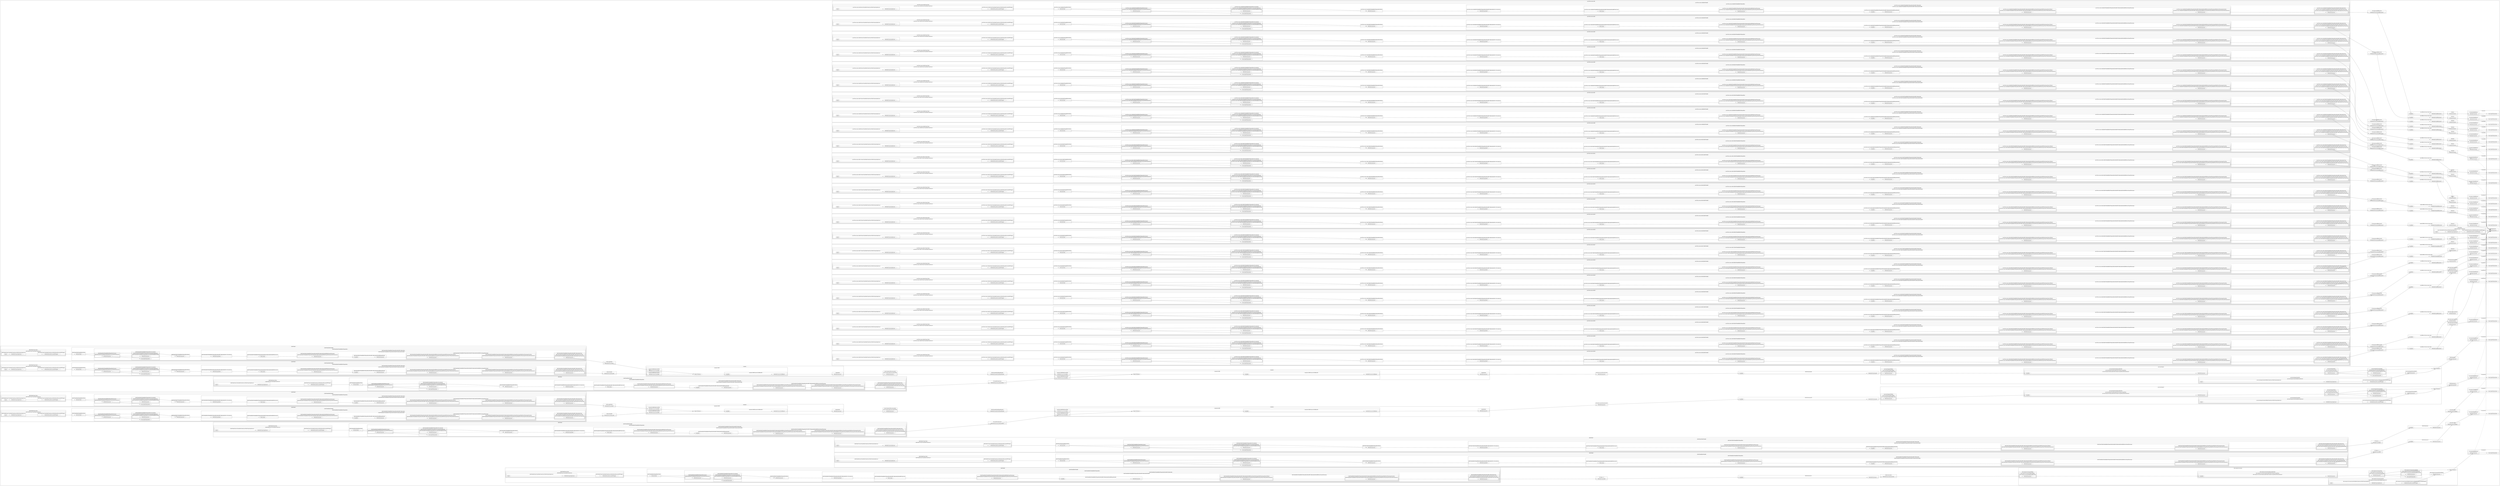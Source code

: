 digraph {
    rankdir=LR
    subgraph cluster_0 {
        label = ""
        subgraph cluster_1 {
            label = "get all from session table"
            subgraph cluster_2 {
                label = "get all from session table/Create.Values"
                subgraph cluster_3 {
                    label = "get all from session table/Create.Values/Read(CreateSource)"
                    4 [label="Impulse"]
                    subgraph cluster_5 {
                        label = "get all from session table/Create.Values/Read(CreateSource)/ParDo(OutputSingleSource)"
                        6 [label="ParMultiDo(OutputSingleSource)"]
                        4 -> 6 [style=solid label=""]
                    }
                    subgraph cluster_7 {
                        label = "get all from session table/Create.Values/Read(CreateSource)/ParDo(BoundedSourceAsSDFWrapper)"
                        8 [label="ParMultiDo(BoundedSourceAsSDFWrapper)"]
                        6 -> 8 [style=solid label=""]
                    }
                }
            }
            subgraph cluster_9 {
                label = "get all from session table/JdbcIO.ReadAll"
                subgraph cluster_10 {
                    label = "get all from session table/JdbcIO.ReadAll/ParDo(Read)"
                    11 [label="ParMultiDo(Read)"]
                    8 -> 11 [style=solid label=""]
                }
                subgraph cluster_12 {
                    label = "get all from session table/JdbcIO.ReadAll/JdbcIO.Reparallelize"
                    subgraph cluster_13 {
                        label = "get all from session table/JdbcIO.ReadAll/JdbcIO.Reparallelize/Consume"
                        subgraph cluster_14 {
                            label = "get all from session table/JdbcIO.ReadAll/JdbcIO.Reparallelize/Consume/ParDo(Anonymous)"
                            15 [label="ParMultiDo(Anonymous)"]
                            11 -> 15 [style=solid label=""]
                        }
                    }
                    subgraph cluster_16 {
                        label = "get all from session table/JdbcIO.ReadAll/JdbcIO.Reparallelize/View.AsIterable"
                        subgraph cluster_17 {
                            label = "get all from session table/JdbcIO.ReadAll/JdbcIO.Reparallelize/View.AsIterable/MapElements"
                            subgraph cluster_18 {
                                label = "get all from session table/JdbcIO.ReadAll/JdbcIO.Reparallelize/View.AsIterable/MapElements/Map"
                                19 [label="ParMultiDo(Anonymous)"]
                                15 -> 19 [style=solid label=""]
                            }
                        }
                        20 [label="View.CreatePCollectionView"]
                        15 -> 20 [style=solid label=""]
                    }
                    subgraph cluster_21 {
                        label = "get all from session table/JdbcIO.ReadAll/JdbcIO.Reparallelize/Identity"
                        22 [label="ParMultiDo(Anonymous)"]
                        11 -> 22 [style=solid label=""]
                        19 -> 22 [style=dashed label=""]
                    }
                    subgraph cluster_23 {
                        label = "get all from session table/JdbcIO.ReadAll/JdbcIO.Reparallelize/Reshuffle.ViaRandomKey"
                        subgraph cluster_24 {
                            label = "get all from session table/JdbcIO.ReadAll/JdbcIO.Reparallelize/Reshuffle.ViaRandomKey/Pair with random key"
                            25 [label="ParMultiDo(AssignShard)"]
                            22 -> 25 [style=solid label=""]
                        }
                        subgraph cluster_26 {
                            label = "get all from session table/JdbcIO.ReadAll/JdbcIO.Reparallelize/Reshuffle.ViaRandomKey/Reshuffle"
                            subgraph cluster_27 {
                                label = "get all from session table/JdbcIO.ReadAll/JdbcIO.Reparallelize/Reshuffle.ViaRandomKey/Reshuffle/Window.Into()"
                                28 [label="Window.Assign"]
                                25 -> 28 [style=solid label=""]
                            }
                            subgraph cluster_29 {
                                label = "get all from session table/JdbcIO.ReadAll/JdbcIO.Reparallelize/Reshuffle.ViaRandomKey/Reshuffle/ReifyOriginalTimestamps"
                                subgraph cluster_30 {
                                    label = "get all from session table/JdbcIO.ReadAll/JdbcIO.Reparallelize/Reshuffle.ViaRandomKey/Reshuffle/ReifyOriginalTimestamps/ParDo(Anonymous)"
                                    31 [label="ParMultiDo(Anonymous)"]
                                    28 -> 31 [style=solid label=""]
                                }
                            }
                            32 [label="GroupByKey"]
                            31 -> 32 [style=solid label=""]
                            subgraph cluster_33 {
                                label = "get all from session table/JdbcIO.ReadAll/JdbcIO.Reparallelize/Reshuffle.ViaRandomKey/Reshuffle/ExpandIterable"
                                34 [label="ParMultiDo(Anonymous)"]
                                32 -> 34 [style=solid label=""]
                            }
                            subgraph cluster_35 {
                                label = "get all from session table/JdbcIO.ReadAll/JdbcIO.Reparallelize/Reshuffle.ViaRandomKey/Reshuffle/RestoreOriginalTimestamps"
                                subgraph cluster_36 {
                                    label = "get all from session table/JdbcIO.ReadAll/JdbcIO.Reparallelize/Reshuffle.ViaRandomKey/Reshuffle/RestoreOriginalTimestamps/ReifyTimestamps.RemoveWildcard"
                                    subgraph cluster_37 {
                                        label = "get all from session table/JdbcIO.ReadAll/JdbcIO.Reparallelize/Reshuffle.ViaRandomKey/Reshuffle/RestoreOriginalTimestamps/ReifyTimestamps.RemoveWildcard/ParDo(Anonymous)"
                                        38 [label="ParMultiDo(Anonymous)"]
                                        34 -> 38 [style=solid label=""]
                                    }
                                }
                                subgraph cluster_39 {
                                    label = "get all from session table/JdbcIO.ReadAll/JdbcIO.Reparallelize/Reshuffle.ViaRandomKey/Reshuffle/RestoreOriginalTimestamps/Reify.ExtractTimestampsFromValues"
                                    subgraph cluster_40 {
                                        label = "get all from session table/JdbcIO.ReadAll/JdbcIO.Reparallelize/Reshuffle.ViaRandomKey/Reshuffle/RestoreOriginalTimestamps/Reify.ExtractTimestampsFromValues/ParDo(Anonymous)"
                                        41 [label="ParMultiDo(Anonymous)"]
                                        38 -> 41 [style=solid label=""]
                                    }
                                }
                            }
                        }
                        subgraph cluster_42 {
                            label = "get all from session table/JdbcIO.ReadAll/JdbcIO.Reparallelize/Reshuffle.ViaRandomKey/Values"
                            subgraph cluster_43 {
                                label = "get all from session table/JdbcIO.ReadAll/JdbcIO.Reparallelize/Reshuffle.ViaRandomKey/Values/Values"
                                subgraph cluster_44 {
                                    label = "get all from session table/JdbcIO.ReadAll/JdbcIO.Reparallelize/Reshuffle.ViaRandomKey/Values/Values/Map"
                                    45 [label="ParMultiDo(Anonymous)"]
                                    41 -> 45 [style=solid label=""]
                                }
                            }
                        }
                    }
                }
            }
        }
        subgraph cluster_46 {
            label = "KV session type difficulty level"
            47 [label="ParMultiDo(KVSessionTypeDifficultyLevel)"]
            45 -> 47 [style=solid label=""]
        }
        48 [label="GroupByKey"]
        47 -> 48 [style=solid label=""]
        subgraph cluster_49 {
            label = "max difficulty level per session type"
            50 [label="ParMultiDo(MaxDifficultyLevel)"]
            48 -> 50 [style=solid label=""]
        }
        subgraph cluster_51 {
            label = "Partition"
            52 [label="ParMultiDo(Partition)"]
            50 -> 52 [style=solid label=""]
        }
        subgraph cluster_53 {
            label = "View.AsList"
            subgraph cluster_54 {
                label = "View.AsList/IndexElements"
                55 [label="ParMultiDo(ToListView)"]
                52 -> 55 [style=solid label=""]
            }
            56 [label="View.CreatePCollectionView"]
            55 -> 56 [style=solid label=""]
        }
        subgraph cluster_57 {
            label = "get all from session table2"
            subgraph cluster_58 {
                label = "get all from session table2/Create.Values"
                subgraph cluster_59 {
                    label = "get all from session table2/Create.Values/Read(CreateSource)"
                    60 [label="Impulse"]
                    subgraph cluster_61 {
                        label = "get all from session table2/Create.Values/Read(CreateSource)/ParDo(OutputSingleSource)"
                        62 [label="ParMultiDo(OutputSingleSource)"]
                        60 -> 62 [style=solid label=""]
                    }
                    subgraph cluster_63 {
                        label = "get all from session table2/Create.Values/Read(CreateSource)/ParDo(BoundedSourceAsSDFWrapper)"
                        64 [label="ParMultiDo(BoundedSourceAsSDFWrapper)"]
                        62 -> 64 [style=solid label=""]
                    }
                }
            }
            subgraph cluster_65 {
                label = "get all from session table2/JdbcIO.ReadAll"
                subgraph cluster_66 {
                    label = "get all from session table2/JdbcIO.ReadAll/ParDo(Read)"
                    67 [label="ParMultiDo(Read)"]
                    64 -> 67 [style=solid label=""]
                }
                subgraph cluster_68 {
                    label = "get all from session table2/JdbcIO.ReadAll/JdbcIO.Reparallelize"
                    subgraph cluster_69 {
                        label = "get all from session table2/JdbcIO.ReadAll/JdbcIO.Reparallelize/Consume"
                        subgraph cluster_70 {
                            label = "get all from session table2/JdbcIO.ReadAll/JdbcIO.Reparallelize/Consume/ParDo(Anonymous)"
                            71 [label="ParMultiDo(Anonymous)"]
                            67 -> 71 [style=solid label=""]
                        }
                    }
                    subgraph cluster_72 {
                        label = "get all from session table2/JdbcIO.ReadAll/JdbcIO.Reparallelize/View.AsIterable"
                        subgraph cluster_73 {
                            label = "get all from session table2/JdbcIO.ReadAll/JdbcIO.Reparallelize/View.AsIterable/MapElements"
                            subgraph cluster_74 {
                                label = "get all from session table2/JdbcIO.ReadAll/JdbcIO.Reparallelize/View.AsIterable/MapElements/Map"
                                75 [label="ParMultiDo(Anonymous)"]
                                71 -> 75 [style=solid label=""]
                            }
                        }
                        76 [label="View.CreatePCollectionView"]
                        71 -> 76 [style=solid label=""]
                    }
                    subgraph cluster_77 {
                        label = "get all from session table2/JdbcIO.ReadAll/JdbcIO.Reparallelize/Identity"
                        78 [label="ParMultiDo(Anonymous)"]
                        67 -> 78 [style=solid label=""]
                        75 -> 78 [style=dashed label=""]
                    }
                    subgraph cluster_79 {
                        label = "get all from session table2/JdbcIO.ReadAll/JdbcIO.Reparallelize/Reshuffle.ViaRandomKey"
                        subgraph cluster_80 {
                            label = "get all from session table2/JdbcIO.ReadAll/JdbcIO.Reparallelize/Reshuffle.ViaRandomKey/Pair with random key"
                            81 [label="ParMultiDo(AssignShard)"]
                            78 -> 81 [style=solid label=""]
                        }
                        subgraph cluster_82 {
                            label = "get all from session table2/JdbcIO.ReadAll/JdbcIO.Reparallelize/Reshuffle.ViaRandomKey/Reshuffle"
                            subgraph cluster_83 {
                                label = "get all from session table2/JdbcIO.ReadAll/JdbcIO.Reparallelize/Reshuffle.ViaRandomKey/Reshuffle/Window.Into()"
                                84 [label="Window.Assign"]
                                81 -> 84 [style=solid label=""]
                            }
                            subgraph cluster_85 {
                                label = "get all from session table2/JdbcIO.ReadAll/JdbcIO.Reparallelize/Reshuffle.ViaRandomKey/Reshuffle/ReifyOriginalTimestamps"
                                subgraph cluster_86 {
                                    label = "get all from session table2/JdbcIO.ReadAll/JdbcIO.Reparallelize/Reshuffle.ViaRandomKey/Reshuffle/ReifyOriginalTimestamps/ParDo(Anonymous)"
                                    87 [label="ParMultiDo(Anonymous)"]
                                    84 -> 87 [style=solid label=""]
                                }
                            }
                            88 [label="GroupByKey"]
                            87 -> 88 [style=solid label=""]
                            subgraph cluster_89 {
                                label = "get all from session table2/JdbcIO.ReadAll/JdbcIO.Reparallelize/Reshuffle.ViaRandomKey/Reshuffle/ExpandIterable"
                                90 [label="ParMultiDo(Anonymous)"]
                                88 -> 90 [style=solid label=""]
                            }
                            subgraph cluster_91 {
                                label = "get all from session table2/JdbcIO.ReadAll/JdbcIO.Reparallelize/Reshuffle.ViaRandomKey/Reshuffle/RestoreOriginalTimestamps"
                                subgraph cluster_92 {
                                    label = "get all from session table2/JdbcIO.ReadAll/JdbcIO.Reparallelize/Reshuffle.ViaRandomKey/Reshuffle/RestoreOriginalTimestamps/ReifyTimestamps.RemoveWildcard"
                                    subgraph cluster_93 {
                                        label = "get all from session table2/JdbcIO.ReadAll/JdbcIO.Reparallelize/Reshuffle.ViaRandomKey/Reshuffle/RestoreOriginalTimestamps/ReifyTimestamps.RemoveWildcard/ParDo(Anonymous)"
                                        94 [label="ParMultiDo(Anonymous)"]
                                        90 -> 94 [style=solid label=""]
                                    }
                                }
                                subgraph cluster_95 {
                                    label = "get all from session table2/JdbcIO.ReadAll/JdbcIO.Reparallelize/Reshuffle.ViaRandomKey/Reshuffle/RestoreOriginalTimestamps/Reify.ExtractTimestampsFromValues"
                                    subgraph cluster_96 {
                                        label = "get all from session table2/JdbcIO.ReadAll/JdbcIO.Reparallelize/Reshuffle.ViaRandomKey/Reshuffle/RestoreOriginalTimestamps/Reify.ExtractTimestampsFromValues/ParDo(Anonymous)"
                                        97 [label="ParMultiDo(Anonymous)"]
                                        94 -> 97 [style=solid label=""]
                                    }
                                }
                            }
                        }
                        subgraph cluster_98 {
                            label = "get all from session table2/JdbcIO.ReadAll/JdbcIO.Reparallelize/Reshuffle.ViaRandomKey/Values"
                            subgraph cluster_99 {
                                label = "get all from session table2/JdbcIO.ReadAll/JdbcIO.Reparallelize/Reshuffle.ViaRandomKey/Values/Values"
                                subgraph cluster_100 {
                                    label = "get all from session table2/JdbcIO.ReadAll/JdbcIO.Reparallelize/Reshuffle.ViaRandomKey/Values/Values/Map"
                                    101 [label="ParMultiDo(Anonymous)"]
                                    97 -> 101 [style=solid label=""]
                                }
                            }
                        }
                    }
                }
            }
        }
        subgraph cluster_102 {
            label = "KV session type difficulty level2"
            103 [label="ParMultiDo(KVSessionTypeDifficultyLevel)"]
            101 -> 103 [style=solid label=""]
        }
        104 [label="GroupByKey"]
        103 -> 104 [style=solid label=""]
        subgraph cluster_105 {
            label = "max difficulty level per session type2"
            106 [label="ParMultiDo(MaxDifficultyLevel)"]
            104 -> 106 [style=solid label=""]
        }
        subgraph cluster_107 {
            label = "Partition2"
            108 [label="ParMultiDo(Partition)"]
            106 -> 108 [style=solid label=""]
        }
        subgraph cluster_109 {
            label = "View.AsList2"
            subgraph cluster_110 {
                label = "View.AsList2/IndexElements"
                111 [label="ParMultiDo(ToListView)"]
                108 -> 111 [style=solid label=""]
            }
            112 [label="View.CreatePCollectionView"]
            111 -> 112 [style=solid label=""]
        }
        subgraph cluster_113 {
            label = "get all from session table3"
            subgraph cluster_114 {
                label = "get all from session table3/Create.Values"
                subgraph cluster_115 {
                    label = "get all from session table3/Create.Values/Read(CreateSource)"
                    116 [label="Impulse"]
                    subgraph cluster_117 {
                        label = "get all from session table3/Create.Values/Read(CreateSource)/ParDo(OutputSingleSource)"
                        118 [label="ParMultiDo(OutputSingleSource)"]
                        116 -> 118 [style=solid label=""]
                    }
                    subgraph cluster_119 {
                        label = "get all from session table3/Create.Values/Read(CreateSource)/ParDo(BoundedSourceAsSDFWrapper)"
                        120 [label="ParMultiDo(BoundedSourceAsSDFWrapper)"]
                        118 -> 120 [style=solid label=""]
                    }
                }
            }
            subgraph cluster_121 {
                label = "get all from session table3/JdbcIO.ReadAll"
                subgraph cluster_122 {
                    label = "get all from session table3/JdbcIO.ReadAll/ParDo(Read)"
                    123 [label="ParMultiDo(Read)"]
                    120 -> 123 [style=solid label=""]
                }
                subgraph cluster_124 {
                    label = "get all from session table3/JdbcIO.ReadAll/JdbcIO.Reparallelize"
                    subgraph cluster_125 {
                        label = "get all from session table3/JdbcIO.ReadAll/JdbcIO.Reparallelize/Consume"
                        subgraph cluster_126 {
                            label = "get all from session table3/JdbcIO.ReadAll/JdbcIO.Reparallelize/Consume/ParDo(Anonymous)"
                            127 [label="ParMultiDo(Anonymous)"]
                            123 -> 127 [style=solid label=""]
                        }
                    }
                    subgraph cluster_128 {
                        label = "get all from session table3/JdbcIO.ReadAll/JdbcIO.Reparallelize/View.AsIterable"
                        subgraph cluster_129 {
                            label = "get all from session table3/JdbcIO.ReadAll/JdbcIO.Reparallelize/View.AsIterable/MapElements"
                            subgraph cluster_130 {
                                label = "get all from session table3/JdbcIO.ReadAll/JdbcIO.Reparallelize/View.AsIterable/MapElements/Map"
                                131 [label="ParMultiDo(Anonymous)"]
                                127 -> 131 [style=solid label=""]
                            }
                        }
                        132 [label="View.CreatePCollectionView"]
                        127 -> 132 [style=solid label=""]
                    }
                    subgraph cluster_133 {
                        label = "get all from session table3/JdbcIO.ReadAll/JdbcIO.Reparallelize/Identity"
                        134 [label="ParMultiDo(Anonymous)"]
                        123 -> 134 [style=solid label=""]
                        131 -> 134 [style=dashed label=""]
                    }
                    subgraph cluster_135 {
                        label = "get all from session table3/JdbcIO.ReadAll/JdbcIO.Reparallelize/Reshuffle.ViaRandomKey"
                        subgraph cluster_136 {
                            label = "get all from session table3/JdbcIO.ReadAll/JdbcIO.Reparallelize/Reshuffle.ViaRandomKey/Pair with random key"
                            137 [label="ParMultiDo(AssignShard)"]
                            134 -> 137 [style=solid label=""]
                        }
                        subgraph cluster_138 {
                            label = "get all from session table3/JdbcIO.ReadAll/JdbcIO.Reparallelize/Reshuffle.ViaRandomKey/Reshuffle"
                            subgraph cluster_139 {
                                label = "get all from session table3/JdbcIO.ReadAll/JdbcIO.Reparallelize/Reshuffle.ViaRandomKey/Reshuffle/Window.Into()"
                                140 [label="Window.Assign"]
                                137 -> 140 [style=solid label=""]
                            }
                            subgraph cluster_141 {
                                label = "get all from session table3/JdbcIO.ReadAll/JdbcIO.Reparallelize/Reshuffle.ViaRandomKey/Reshuffle/ReifyOriginalTimestamps"
                                subgraph cluster_142 {
                                    label = "get all from session table3/JdbcIO.ReadAll/JdbcIO.Reparallelize/Reshuffle.ViaRandomKey/Reshuffle/ReifyOriginalTimestamps/ParDo(Anonymous)"
                                    143 [label="ParMultiDo(Anonymous)"]
                                    140 -> 143 [style=solid label=""]
                                }
                            }
                            144 [label="GroupByKey"]
                            143 -> 144 [style=solid label=""]
                            subgraph cluster_145 {
                                label = "get all from session table3/JdbcIO.ReadAll/JdbcIO.Reparallelize/Reshuffle.ViaRandomKey/Reshuffle/ExpandIterable"
                                146 [label="ParMultiDo(Anonymous)"]
                                144 -> 146 [style=solid label=""]
                            }
                            subgraph cluster_147 {
                                label = "get all from session table3/JdbcIO.ReadAll/JdbcIO.Reparallelize/Reshuffle.ViaRandomKey/Reshuffle/RestoreOriginalTimestamps"
                                subgraph cluster_148 {
                                    label = "get all from session table3/JdbcIO.ReadAll/JdbcIO.Reparallelize/Reshuffle.ViaRandomKey/Reshuffle/RestoreOriginalTimestamps/ReifyTimestamps.RemoveWildcard"
                                    subgraph cluster_149 {
                                        label = "get all from session table3/JdbcIO.ReadAll/JdbcIO.Reparallelize/Reshuffle.ViaRandomKey/Reshuffle/RestoreOriginalTimestamps/ReifyTimestamps.RemoveWildcard/ParDo(Anonymous)"
                                        150 [label="ParMultiDo(Anonymous)"]
                                        146 -> 150 [style=solid label=""]
                                    }
                                }
                                subgraph cluster_151 {
                                    label = "get all from session table3/JdbcIO.ReadAll/JdbcIO.Reparallelize/Reshuffle.ViaRandomKey/Reshuffle/RestoreOriginalTimestamps/Reify.ExtractTimestampsFromValues"
                                    subgraph cluster_152 {
                                        label = "get all from session table3/JdbcIO.ReadAll/JdbcIO.Reparallelize/Reshuffle.ViaRandomKey/Reshuffle/RestoreOriginalTimestamps/Reify.ExtractTimestampsFromValues/ParDo(Anonymous)"
                                        153 [label="ParMultiDo(Anonymous)"]
                                        150 -> 153 [style=solid label=""]
                                    }
                                }
                            }
                        }
                        subgraph cluster_154 {
                            label = "get all from session table3/JdbcIO.ReadAll/JdbcIO.Reparallelize/Reshuffle.ViaRandomKey/Values"
                            subgraph cluster_155 {
                                label = "get all from session table3/JdbcIO.ReadAll/JdbcIO.Reparallelize/Reshuffle.ViaRandomKey/Values/Values"
                                subgraph cluster_156 {
                                    label = "get all from session table3/JdbcIO.ReadAll/JdbcIO.Reparallelize/Reshuffle.ViaRandomKey/Values/Values/Map"
                                    157 [label="ParMultiDo(Anonymous)"]
                                    153 -> 157 [style=solid label=""]
                                }
                            }
                        }
                    }
                }
            }
        }
        subgraph cluster_158 {
            label = "KV session type difficulty level3"
            159 [label="ParMultiDo(KVSessionTypeDifficultyLevel)"]
            157 -> 159 [style=solid label=""]
        }
        160 [label="GroupByKey"]
        159 -> 160 [style=solid label=""]
        subgraph cluster_161 {
            label = "max difficulty level per session type3"
            162 [label="ParMultiDo(MaxDifficultyLevel)"]
            160 -> 162 [style=solid label=""]
        }
        subgraph cluster_163 {
            label = "Partition3"
            164 [label="ParMultiDo(Partition)"]
            162 -> 164 [style=solid label=""]
        }
        subgraph cluster_165 {
            label = "View.AsList3"
            subgraph cluster_166 {
                label = "View.AsList3/IndexElements"
                167 [label="ParMultiDo(ToListView)"]
                164 -> 167 [style=solid label=""]
            }
            168 [label="View.CreatePCollectionView"]
            167 -> 168 [style=solid label=""]
        }
        subgraph cluster_169 {
            label = "get all from session table4"
            subgraph cluster_170 {
                label = "get all from session table4/Create.Values"
                subgraph cluster_171 {
                    label = "get all from session table4/Create.Values/Read(CreateSource)"
                    172 [label="Impulse"]
                    subgraph cluster_173 {
                        label = "get all from session table4/Create.Values/Read(CreateSource)/ParDo(OutputSingleSource)"
                        174 [label="ParMultiDo(OutputSingleSource)"]
                        172 -> 174 [style=solid label=""]
                    }
                    subgraph cluster_175 {
                        label = "get all from session table4/Create.Values/Read(CreateSource)/ParDo(BoundedSourceAsSDFWrapper)"
                        176 [label="ParMultiDo(BoundedSourceAsSDFWrapper)"]
                        174 -> 176 [style=solid label=""]
                    }
                }
            }
            subgraph cluster_177 {
                label = "get all from session table4/JdbcIO.ReadAll"
                subgraph cluster_178 {
                    label = "get all from session table4/JdbcIO.ReadAll/ParDo(Read)"
                    179 [label="ParMultiDo(Read)"]
                    176 -> 179 [style=solid label=""]
                }
                subgraph cluster_180 {
                    label = "get all from session table4/JdbcIO.ReadAll/JdbcIO.Reparallelize"
                    subgraph cluster_181 {
                        label = "get all from session table4/JdbcIO.ReadAll/JdbcIO.Reparallelize/Consume"
                        subgraph cluster_182 {
                            label = "get all from session table4/JdbcIO.ReadAll/JdbcIO.Reparallelize/Consume/ParDo(Anonymous)"
                            183 [label="ParMultiDo(Anonymous)"]
                            179 -> 183 [style=solid label=""]
                        }
                    }
                    subgraph cluster_184 {
                        label = "get all from session table4/JdbcIO.ReadAll/JdbcIO.Reparallelize/View.AsIterable"
                        subgraph cluster_185 {
                            label = "get all from session table4/JdbcIO.ReadAll/JdbcIO.Reparallelize/View.AsIterable/MapElements"
                            subgraph cluster_186 {
                                label = "get all from session table4/JdbcIO.ReadAll/JdbcIO.Reparallelize/View.AsIterable/MapElements/Map"
                                187 [label="ParMultiDo(Anonymous)"]
                                183 -> 187 [style=solid label=""]
                            }
                        }
                        188 [label="View.CreatePCollectionView"]
                        183 -> 188 [style=solid label=""]
                    }
                    subgraph cluster_189 {
                        label = "get all from session table4/JdbcIO.ReadAll/JdbcIO.Reparallelize/Identity"
                        190 [label="ParMultiDo(Anonymous)"]
                        179 -> 190 [style=solid label=""]
                        187 -> 190 [style=dashed label=""]
                    }
                    subgraph cluster_191 {
                        label = "get all from session table4/JdbcIO.ReadAll/JdbcIO.Reparallelize/Reshuffle.ViaRandomKey"
                        subgraph cluster_192 {
                            label = "get all from session table4/JdbcIO.ReadAll/JdbcIO.Reparallelize/Reshuffle.ViaRandomKey/Pair with random key"
                            193 [label="ParMultiDo(AssignShard)"]
                            190 -> 193 [style=solid label=""]
                        }
                        subgraph cluster_194 {
                            label = "get all from session table4/JdbcIO.ReadAll/JdbcIO.Reparallelize/Reshuffle.ViaRandomKey/Reshuffle"
                            subgraph cluster_195 {
                                label = "get all from session table4/JdbcIO.ReadAll/JdbcIO.Reparallelize/Reshuffle.ViaRandomKey/Reshuffle/Window.Into()"
                                196 [label="Window.Assign"]
                                193 -> 196 [style=solid label=""]
                            }
                            subgraph cluster_197 {
                                label = "get all from session table4/JdbcIO.ReadAll/JdbcIO.Reparallelize/Reshuffle.ViaRandomKey/Reshuffle/ReifyOriginalTimestamps"
                                subgraph cluster_198 {
                                    label = "get all from session table4/JdbcIO.ReadAll/JdbcIO.Reparallelize/Reshuffle.ViaRandomKey/Reshuffle/ReifyOriginalTimestamps/ParDo(Anonymous)"
                                    199 [label="ParMultiDo(Anonymous)"]
                                    196 -> 199 [style=solid label=""]
                                }
                            }
                            200 [label="GroupByKey"]
                            199 -> 200 [style=solid label=""]
                            subgraph cluster_201 {
                                label = "get all from session table4/JdbcIO.ReadAll/JdbcIO.Reparallelize/Reshuffle.ViaRandomKey/Reshuffle/ExpandIterable"
                                202 [label="ParMultiDo(Anonymous)"]
                                200 -> 202 [style=solid label=""]
                            }
                            subgraph cluster_203 {
                                label = "get all from session table4/JdbcIO.ReadAll/JdbcIO.Reparallelize/Reshuffle.ViaRandomKey/Reshuffle/RestoreOriginalTimestamps"
                                subgraph cluster_204 {
                                    label = "get all from session table4/JdbcIO.ReadAll/JdbcIO.Reparallelize/Reshuffle.ViaRandomKey/Reshuffle/RestoreOriginalTimestamps/ReifyTimestamps.RemoveWildcard"
                                    subgraph cluster_205 {
                                        label = "get all from session table4/JdbcIO.ReadAll/JdbcIO.Reparallelize/Reshuffle.ViaRandomKey/Reshuffle/RestoreOriginalTimestamps/ReifyTimestamps.RemoveWildcard/ParDo(Anonymous)"
                                        206 [label="ParMultiDo(Anonymous)"]
                                        202 -> 206 [style=solid label=""]
                                    }
                                }
                                subgraph cluster_207 {
                                    label = "get all from session table4/JdbcIO.ReadAll/JdbcIO.Reparallelize/Reshuffle.ViaRandomKey/Reshuffle/RestoreOriginalTimestamps/Reify.ExtractTimestampsFromValues"
                                    subgraph cluster_208 {
                                        label = "get all from session table4/JdbcIO.ReadAll/JdbcIO.Reparallelize/Reshuffle.ViaRandomKey/Reshuffle/RestoreOriginalTimestamps/Reify.ExtractTimestampsFromValues/ParDo(Anonymous)"
                                        209 [label="ParMultiDo(Anonymous)"]
                                        206 -> 209 [style=solid label=""]
                                    }
                                }
                            }
                        }
                        subgraph cluster_210 {
                            label = "get all from session table4/JdbcIO.ReadAll/JdbcIO.Reparallelize/Reshuffle.ViaRandomKey/Values"
                            subgraph cluster_211 {
                                label = "get all from session table4/JdbcIO.ReadAll/JdbcIO.Reparallelize/Reshuffle.ViaRandomKey/Values/Values"
                                subgraph cluster_212 {
                                    label = "get all from session table4/JdbcIO.ReadAll/JdbcIO.Reparallelize/Reshuffle.ViaRandomKey/Values/Values/Map"
                                    213 [label="ParMultiDo(Anonymous)"]
                                    209 -> 213 [style=solid label=""]
                                }
                            }
                        }
                    }
                }
            }
        }
        subgraph cluster_214 {
            label = "KV session type difficulty level4"
            215 [label="ParMultiDo(KVSessionTypeDifficultyLevel)"]
            213 -> 215 [style=solid label=""]
        }
        216 [label="GroupByKey"]
        215 -> 216 [style=solid label=""]
        subgraph cluster_217 {
            label = "max difficulty level per session type4"
            218 [label="ParMultiDo(MaxDifficultyLevel)"]
            216 -> 218 [style=solid label=""]
        }
        subgraph cluster_219 {
            label = "Partition4"
            220 [label="ParMultiDo(Partition)"]
            218 -> 220 [style=solid label=""]
        }
        subgraph cluster_221 {
            label = "View.AsList4"
            subgraph cluster_222 {
                label = "View.AsList4/IndexElements"
                223 [label="ParMultiDo(ToListView)"]
                220 -> 223 [style=solid label=""]
            }
            224 [label="View.CreatePCollectionView"]
            223 -> 224 [style=solid label=""]
        }
        subgraph cluster_225 {
            label = "get all from session table5"
            subgraph cluster_226 {
                label = "get all from session table5/Create.Values"
                subgraph cluster_227 {
                    label = "get all from session table5/Create.Values/Read(CreateSource)"
                    228 [label="Impulse"]
                    subgraph cluster_229 {
                        label = "get all from session table5/Create.Values/Read(CreateSource)/ParDo(OutputSingleSource)"
                        230 [label="ParMultiDo(OutputSingleSource)"]
                        228 -> 230 [style=solid label=""]
                    }
                    subgraph cluster_231 {
                        label = "get all from session table5/Create.Values/Read(CreateSource)/ParDo(BoundedSourceAsSDFWrapper)"
                        232 [label="ParMultiDo(BoundedSourceAsSDFWrapper)"]
                        230 -> 232 [style=solid label=""]
                    }
                }
            }
            subgraph cluster_233 {
                label = "get all from session table5/JdbcIO.ReadAll"
                subgraph cluster_234 {
                    label = "get all from session table5/JdbcIO.ReadAll/ParDo(Read)"
                    235 [label="ParMultiDo(Read)"]
                    232 -> 235 [style=solid label=""]
                }
                subgraph cluster_236 {
                    label = "get all from session table5/JdbcIO.ReadAll/JdbcIO.Reparallelize"
                    subgraph cluster_237 {
                        label = "get all from session table5/JdbcIO.ReadAll/JdbcIO.Reparallelize/Consume"
                        subgraph cluster_238 {
                            label = "get all from session table5/JdbcIO.ReadAll/JdbcIO.Reparallelize/Consume/ParDo(Anonymous)"
                            239 [label="ParMultiDo(Anonymous)"]
                            235 -> 239 [style=solid label=""]
                        }
                    }
                    subgraph cluster_240 {
                        label = "get all from session table5/JdbcIO.ReadAll/JdbcIO.Reparallelize/View.AsIterable"
                        subgraph cluster_241 {
                            label = "get all from session table5/JdbcIO.ReadAll/JdbcIO.Reparallelize/View.AsIterable/MapElements"
                            subgraph cluster_242 {
                                label = "get all from session table5/JdbcIO.ReadAll/JdbcIO.Reparallelize/View.AsIterable/MapElements/Map"
                                243 [label="ParMultiDo(Anonymous)"]
                                239 -> 243 [style=solid label=""]
                            }
                        }
                        244 [label="View.CreatePCollectionView"]
                        239 -> 244 [style=solid label=""]
                    }
                    subgraph cluster_245 {
                        label = "get all from session table5/JdbcIO.ReadAll/JdbcIO.Reparallelize/Identity"
                        246 [label="ParMultiDo(Anonymous)"]
                        235 -> 246 [style=solid label=""]
                        243 -> 246 [style=dashed label=""]
                    }
                    subgraph cluster_247 {
                        label = "get all from session table5/JdbcIO.ReadAll/JdbcIO.Reparallelize/Reshuffle.ViaRandomKey"
                        subgraph cluster_248 {
                            label = "get all from session table5/JdbcIO.ReadAll/JdbcIO.Reparallelize/Reshuffle.ViaRandomKey/Pair with random key"
                            249 [label="ParMultiDo(AssignShard)"]
                            246 -> 249 [style=solid label=""]
                        }
                        subgraph cluster_250 {
                            label = "get all from session table5/JdbcIO.ReadAll/JdbcIO.Reparallelize/Reshuffle.ViaRandomKey/Reshuffle"
                            subgraph cluster_251 {
                                label = "get all from session table5/JdbcIO.ReadAll/JdbcIO.Reparallelize/Reshuffle.ViaRandomKey/Reshuffle/Window.Into()"
                                252 [label="Window.Assign"]
                                249 -> 252 [style=solid label=""]
                            }
                            subgraph cluster_253 {
                                label = "get all from session table5/JdbcIO.ReadAll/JdbcIO.Reparallelize/Reshuffle.ViaRandomKey/Reshuffle/ReifyOriginalTimestamps"
                                subgraph cluster_254 {
                                    label = "get all from session table5/JdbcIO.ReadAll/JdbcIO.Reparallelize/Reshuffle.ViaRandomKey/Reshuffle/ReifyOriginalTimestamps/ParDo(Anonymous)"
                                    255 [label="ParMultiDo(Anonymous)"]
                                    252 -> 255 [style=solid label=""]
                                }
                            }
                            256 [label="GroupByKey"]
                            255 -> 256 [style=solid label=""]
                            subgraph cluster_257 {
                                label = "get all from session table5/JdbcIO.ReadAll/JdbcIO.Reparallelize/Reshuffle.ViaRandomKey/Reshuffle/ExpandIterable"
                                258 [label="ParMultiDo(Anonymous)"]
                                256 -> 258 [style=solid label=""]
                            }
                            subgraph cluster_259 {
                                label = "get all from session table5/JdbcIO.ReadAll/JdbcIO.Reparallelize/Reshuffle.ViaRandomKey/Reshuffle/RestoreOriginalTimestamps"
                                subgraph cluster_260 {
                                    label = "get all from session table5/JdbcIO.ReadAll/JdbcIO.Reparallelize/Reshuffle.ViaRandomKey/Reshuffle/RestoreOriginalTimestamps/ReifyTimestamps.RemoveWildcard"
                                    subgraph cluster_261 {
                                        label = "get all from session table5/JdbcIO.ReadAll/JdbcIO.Reparallelize/Reshuffle.ViaRandomKey/Reshuffle/RestoreOriginalTimestamps/ReifyTimestamps.RemoveWildcard/ParDo(Anonymous)"
                                        262 [label="ParMultiDo(Anonymous)"]
                                        258 -> 262 [style=solid label=""]
                                    }
                                }
                                subgraph cluster_263 {
                                    label = "get all from session table5/JdbcIO.ReadAll/JdbcIO.Reparallelize/Reshuffle.ViaRandomKey/Reshuffle/RestoreOriginalTimestamps/Reify.ExtractTimestampsFromValues"
                                    subgraph cluster_264 {
                                        label = "get all from session table5/JdbcIO.ReadAll/JdbcIO.Reparallelize/Reshuffle.ViaRandomKey/Reshuffle/RestoreOriginalTimestamps/Reify.ExtractTimestampsFromValues/ParDo(Anonymous)"
                                        265 [label="ParMultiDo(Anonymous)"]
                                        262 -> 265 [style=solid label=""]
                                    }
                                }
                            }
                        }
                        subgraph cluster_266 {
                            label = "get all from session table5/JdbcIO.ReadAll/JdbcIO.Reparallelize/Reshuffle.ViaRandomKey/Values"
                            subgraph cluster_267 {
                                label = "get all from session table5/JdbcIO.ReadAll/JdbcIO.Reparallelize/Reshuffle.ViaRandomKey/Values/Values"
                                subgraph cluster_268 {
                                    label = "get all from session table5/JdbcIO.ReadAll/JdbcIO.Reparallelize/Reshuffle.ViaRandomKey/Values/Values/Map"
                                    269 [label="ParMultiDo(Anonymous)"]
                                    265 -> 269 [style=solid label=""]
                                }
                            }
                        }
                    }
                }
            }
        }
        subgraph cluster_270 {
            label = "KV session type difficulty level5"
            271 [label="ParMultiDo(KVSessionTypeDifficultyLevel)"]
            269 -> 271 [style=solid label=""]
        }
        272 [label="GroupByKey"]
        271 -> 272 [style=solid label=""]
        subgraph cluster_273 {
            label = "max difficulty level per session type5"
            274 [label="ParMultiDo(MaxDifficultyLevel)"]
            272 -> 274 [style=solid label=""]
        }
        subgraph cluster_275 {
            label = "Partition5"
            276 [label="ParMultiDo(Partition)"]
            274 -> 276 [style=solid label=""]
        }
        subgraph cluster_277 {
            label = "View.AsList5"
            subgraph cluster_278 {
                label = "View.AsList5/IndexElements"
                279 [label="ParMultiDo(ToListView)"]
                276 -> 279 [style=solid label=""]
            }
            280 [label="View.CreatePCollectionView"]
            279 -> 280 [style=solid label=""]
        }
        subgraph cluster_281 {
            label = "get all from session table6"
            subgraph cluster_282 {
                label = "get all from session table6/Create.Values"
                subgraph cluster_283 {
                    label = "get all from session table6/Create.Values/Read(CreateSource)"
                    284 [label="Impulse"]
                    subgraph cluster_285 {
                        label = "get all from session table6/Create.Values/Read(CreateSource)/ParDo(OutputSingleSource)"
                        286 [label="ParMultiDo(OutputSingleSource)"]
                        284 -> 286 [style=solid label=""]
                    }
                    subgraph cluster_287 {
                        label = "get all from session table6/Create.Values/Read(CreateSource)/ParDo(BoundedSourceAsSDFWrapper)"
                        288 [label="ParMultiDo(BoundedSourceAsSDFWrapper)"]
                        286 -> 288 [style=solid label=""]
                    }
                }
            }
            subgraph cluster_289 {
                label = "get all from session table6/JdbcIO.ReadAll"
                subgraph cluster_290 {
                    label = "get all from session table6/JdbcIO.ReadAll/ParDo(Read)"
                    291 [label="ParMultiDo(Read)"]
                    288 -> 291 [style=solid label=""]
                }
                subgraph cluster_292 {
                    label = "get all from session table6/JdbcIO.ReadAll/JdbcIO.Reparallelize"
                    subgraph cluster_293 {
                        label = "get all from session table6/JdbcIO.ReadAll/JdbcIO.Reparallelize/Consume"
                        subgraph cluster_294 {
                            label = "get all from session table6/JdbcIO.ReadAll/JdbcIO.Reparallelize/Consume/ParDo(Anonymous)"
                            295 [label="ParMultiDo(Anonymous)"]
                            291 -> 295 [style=solid label=""]
                        }
                    }
                    subgraph cluster_296 {
                        label = "get all from session table6/JdbcIO.ReadAll/JdbcIO.Reparallelize/View.AsIterable"
                        subgraph cluster_297 {
                            label = "get all from session table6/JdbcIO.ReadAll/JdbcIO.Reparallelize/View.AsIterable/MapElements"
                            subgraph cluster_298 {
                                label = "get all from session table6/JdbcIO.ReadAll/JdbcIO.Reparallelize/View.AsIterable/MapElements/Map"
                                299 [label="ParMultiDo(Anonymous)"]
                                295 -> 299 [style=solid label=""]
                            }
                        }
                        300 [label="View.CreatePCollectionView"]
                        295 -> 300 [style=solid label=""]
                    }
                    subgraph cluster_301 {
                        label = "get all from session table6/JdbcIO.ReadAll/JdbcIO.Reparallelize/Identity"
                        302 [label="ParMultiDo(Anonymous)"]
                        291 -> 302 [style=solid label=""]
                        299 -> 302 [style=dashed label=""]
                    }
                    subgraph cluster_303 {
                        label = "get all from session table6/JdbcIO.ReadAll/JdbcIO.Reparallelize/Reshuffle.ViaRandomKey"
                        subgraph cluster_304 {
                            label = "get all from session table6/JdbcIO.ReadAll/JdbcIO.Reparallelize/Reshuffle.ViaRandomKey/Pair with random key"
                            305 [label="ParMultiDo(AssignShard)"]
                            302 -> 305 [style=solid label=""]
                        }
                        subgraph cluster_306 {
                            label = "get all from session table6/JdbcIO.ReadAll/JdbcIO.Reparallelize/Reshuffle.ViaRandomKey/Reshuffle"
                            subgraph cluster_307 {
                                label = "get all from session table6/JdbcIO.ReadAll/JdbcIO.Reparallelize/Reshuffle.ViaRandomKey/Reshuffle/Window.Into()"
                                308 [label="Window.Assign"]
                                305 -> 308 [style=solid label=""]
                            }
                            subgraph cluster_309 {
                                label = "get all from session table6/JdbcIO.ReadAll/JdbcIO.Reparallelize/Reshuffle.ViaRandomKey/Reshuffle/ReifyOriginalTimestamps"
                                subgraph cluster_310 {
                                    label = "get all from session table6/JdbcIO.ReadAll/JdbcIO.Reparallelize/Reshuffle.ViaRandomKey/Reshuffle/ReifyOriginalTimestamps/ParDo(Anonymous)"
                                    311 [label="ParMultiDo(Anonymous)"]
                                    308 -> 311 [style=solid label=""]
                                }
                            }
                            312 [label="GroupByKey"]
                            311 -> 312 [style=solid label=""]
                            subgraph cluster_313 {
                                label = "get all from session table6/JdbcIO.ReadAll/JdbcIO.Reparallelize/Reshuffle.ViaRandomKey/Reshuffle/ExpandIterable"
                                314 [label="ParMultiDo(Anonymous)"]
                                312 -> 314 [style=solid label=""]
                            }
                            subgraph cluster_315 {
                                label = "get all from session table6/JdbcIO.ReadAll/JdbcIO.Reparallelize/Reshuffle.ViaRandomKey/Reshuffle/RestoreOriginalTimestamps"
                                subgraph cluster_316 {
                                    label = "get all from session table6/JdbcIO.ReadAll/JdbcIO.Reparallelize/Reshuffle.ViaRandomKey/Reshuffle/RestoreOriginalTimestamps/ReifyTimestamps.RemoveWildcard"
                                    subgraph cluster_317 {
                                        label = "get all from session table6/JdbcIO.ReadAll/JdbcIO.Reparallelize/Reshuffle.ViaRandomKey/Reshuffle/RestoreOriginalTimestamps/ReifyTimestamps.RemoveWildcard/ParDo(Anonymous)"
                                        318 [label="ParMultiDo(Anonymous)"]
                                        314 -> 318 [style=solid label=""]
                                    }
                                }
                                subgraph cluster_319 {
                                    label = "get all from session table6/JdbcIO.ReadAll/JdbcIO.Reparallelize/Reshuffle.ViaRandomKey/Reshuffle/RestoreOriginalTimestamps/Reify.ExtractTimestampsFromValues"
                                    subgraph cluster_320 {
                                        label = "get all from session table6/JdbcIO.ReadAll/JdbcIO.Reparallelize/Reshuffle.ViaRandomKey/Reshuffle/RestoreOriginalTimestamps/Reify.ExtractTimestampsFromValues/ParDo(Anonymous)"
                                        321 [label="ParMultiDo(Anonymous)"]
                                        318 -> 321 [style=solid label=""]
                                    }
                                }
                            }
                        }
                        subgraph cluster_322 {
                            label = "get all from session table6/JdbcIO.ReadAll/JdbcIO.Reparallelize/Reshuffle.ViaRandomKey/Values"
                            subgraph cluster_323 {
                                label = "get all from session table6/JdbcIO.ReadAll/JdbcIO.Reparallelize/Reshuffle.ViaRandomKey/Values/Values"
                                subgraph cluster_324 {
                                    label = "get all from session table6/JdbcIO.ReadAll/JdbcIO.Reparallelize/Reshuffle.ViaRandomKey/Values/Values/Map"
                                    325 [label="ParMultiDo(Anonymous)"]
                                    321 -> 325 [style=solid label=""]
                                }
                            }
                        }
                    }
                }
            }
        }
        subgraph cluster_326 {
            label = "KV session type difficulty level6"
            327 [label="ParMultiDo(KVSessionTypeDifficultyLevel)"]
            325 -> 327 [style=solid label=""]
        }
        328 [label="GroupByKey"]
        327 -> 328 [style=solid label=""]
        subgraph cluster_329 {
            label = "max difficulty level per session type6"
            330 [label="ParMultiDo(MaxDifficultyLevel)"]
            328 -> 330 [style=solid label=""]
        }
        subgraph cluster_331 {
            label = "Partition6"
            332 [label="ParMultiDo(Partition)"]
            330 -> 332 [style=solid label=""]
        }
        subgraph cluster_333 {
            label = "View.AsList6"
            subgraph cluster_334 {
                label = "View.AsList6/IndexElements"
                335 [label="ParMultiDo(ToListView)"]
                332 -> 335 [style=solid label=""]
            }
            336 [label="View.CreatePCollectionView"]
            335 -> 336 [style=solid label=""]
        }
        subgraph cluster_337 {
            label = "get all from session table7"
            subgraph cluster_338 {
                label = "get all from session table7/Create.Values"
                subgraph cluster_339 {
                    label = "get all from session table7/Create.Values/Read(CreateSource)"
                    340 [label="Impulse"]
                    subgraph cluster_341 {
                        label = "get all from session table7/Create.Values/Read(CreateSource)/ParDo(OutputSingleSource)"
                        342 [label="ParMultiDo(OutputSingleSource)"]
                        340 -> 342 [style=solid label=""]
                    }
                    subgraph cluster_343 {
                        label = "get all from session table7/Create.Values/Read(CreateSource)/ParDo(BoundedSourceAsSDFWrapper)"
                        344 [label="ParMultiDo(BoundedSourceAsSDFWrapper)"]
                        342 -> 344 [style=solid label=""]
                    }
                }
            }
            subgraph cluster_345 {
                label = "get all from session table7/JdbcIO.ReadAll"
                subgraph cluster_346 {
                    label = "get all from session table7/JdbcIO.ReadAll/ParDo(Read)"
                    347 [label="ParMultiDo(Read)"]
                    344 -> 347 [style=solid label=""]
                }
                subgraph cluster_348 {
                    label = "get all from session table7/JdbcIO.ReadAll/JdbcIO.Reparallelize"
                    subgraph cluster_349 {
                        label = "get all from session table7/JdbcIO.ReadAll/JdbcIO.Reparallelize/Consume"
                        subgraph cluster_350 {
                            label = "get all from session table7/JdbcIO.ReadAll/JdbcIO.Reparallelize/Consume/ParDo(Anonymous)"
                            351 [label="ParMultiDo(Anonymous)"]
                            347 -> 351 [style=solid label=""]
                        }
                    }
                    subgraph cluster_352 {
                        label = "get all from session table7/JdbcIO.ReadAll/JdbcIO.Reparallelize/View.AsIterable"
                        subgraph cluster_353 {
                            label = "get all from session table7/JdbcIO.ReadAll/JdbcIO.Reparallelize/View.AsIterable/MapElements"
                            subgraph cluster_354 {
                                label = "get all from session table7/JdbcIO.ReadAll/JdbcIO.Reparallelize/View.AsIterable/MapElements/Map"
                                355 [label="ParMultiDo(Anonymous)"]
                                351 -> 355 [style=solid label=""]
                            }
                        }
                        356 [label="View.CreatePCollectionView"]
                        351 -> 356 [style=solid label=""]
                    }
                    subgraph cluster_357 {
                        label = "get all from session table7/JdbcIO.ReadAll/JdbcIO.Reparallelize/Identity"
                        358 [label="ParMultiDo(Anonymous)"]
                        347 -> 358 [style=solid label=""]
                        355 -> 358 [style=dashed label=""]
                    }
                    subgraph cluster_359 {
                        label = "get all from session table7/JdbcIO.ReadAll/JdbcIO.Reparallelize/Reshuffle.ViaRandomKey"
                        subgraph cluster_360 {
                            label = "get all from session table7/JdbcIO.ReadAll/JdbcIO.Reparallelize/Reshuffle.ViaRandomKey/Pair with random key"
                            361 [label="ParMultiDo(AssignShard)"]
                            358 -> 361 [style=solid label=""]
                        }
                        subgraph cluster_362 {
                            label = "get all from session table7/JdbcIO.ReadAll/JdbcIO.Reparallelize/Reshuffle.ViaRandomKey/Reshuffle"
                            subgraph cluster_363 {
                                label = "get all from session table7/JdbcIO.ReadAll/JdbcIO.Reparallelize/Reshuffle.ViaRandomKey/Reshuffle/Window.Into()"
                                364 [label="Window.Assign"]
                                361 -> 364 [style=solid label=""]
                            }
                            subgraph cluster_365 {
                                label = "get all from session table7/JdbcIO.ReadAll/JdbcIO.Reparallelize/Reshuffle.ViaRandomKey/Reshuffle/ReifyOriginalTimestamps"
                                subgraph cluster_366 {
                                    label = "get all from session table7/JdbcIO.ReadAll/JdbcIO.Reparallelize/Reshuffle.ViaRandomKey/Reshuffle/ReifyOriginalTimestamps/ParDo(Anonymous)"
                                    367 [label="ParMultiDo(Anonymous)"]
                                    364 -> 367 [style=solid label=""]
                                }
                            }
                            368 [label="GroupByKey"]
                            367 -> 368 [style=solid label=""]
                            subgraph cluster_369 {
                                label = "get all from session table7/JdbcIO.ReadAll/JdbcIO.Reparallelize/Reshuffle.ViaRandomKey/Reshuffle/ExpandIterable"
                                370 [label="ParMultiDo(Anonymous)"]
                                368 -> 370 [style=solid label=""]
                            }
                            subgraph cluster_371 {
                                label = "get all from session table7/JdbcIO.ReadAll/JdbcIO.Reparallelize/Reshuffle.ViaRandomKey/Reshuffle/RestoreOriginalTimestamps"
                                subgraph cluster_372 {
                                    label = "get all from session table7/JdbcIO.ReadAll/JdbcIO.Reparallelize/Reshuffle.ViaRandomKey/Reshuffle/RestoreOriginalTimestamps/ReifyTimestamps.RemoveWildcard"
                                    subgraph cluster_373 {
                                        label = "get all from session table7/JdbcIO.ReadAll/JdbcIO.Reparallelize/Reshuffle.ViaRandomKey/Reshuffle/RestoreOriginalTimestamps/ReifyTimestamps.RemoveWildcard/ParDo(Anonymous)"
                                        374 [label="ParMultiDo(Anonymous)"]
                                        370 -> 374 [style=solid label=""]
                                    }
                                }
                                subgraph cluster_375 {
                                    label = "get all from session table7/JdbcIO.ReadAll/JdbcIO.Reparallelize/Reshuffle.ViaRandomKey/Reshuffle/RestoreOriginalTimestamps/Reify.ExtractTimestampsFromValues"
                                    subgraph cluster_376 {
                                        label = "get all from session table7/JdbcIO.ReadAll/JdbcIO.Reparallelize/Reshuffle.ViaRandomKey/Reshuffle/RestoreOriginalTimestamps/Reify.ExtractTimestampsFromValues/ParDo(Anonymous)"
                                        377 [label="ParMultiDo(Anonymous)"]
                                        374 -> 377 [style=solid label=""]
                                    }
                                }
                            }
                        }
                        subgraph cluster_378 {
                            label = "get all from session table7/JdbcIO.ReadAll/JdbcIO.Reparallelize/Reshuffle.ViaRandomKey/Values"
                            subgraph cluster_379 {
                                label = "get all from session table7/JdbcIO.ReadAll/JdbcIO.Reparallelize/Reshuffle.ViaRandomKey/Values/Values"
                                subgraph cluster_380 {
                                    label = "get all from session table7/JdbcIO.ReadAll/JdbcIO.Reparallelize/Reshuffle.ViaRandomKey/Values/Values/Map"
                                    381 [label="ParMultiDo(Anonymous)"]
                                    377 -> 381 [style=solid label=""]
                                }
                            }
                        }
                    }
                }
            }
        }
        subgraph cluster_382 {
            label = "KV session type difficulty level7"
            383 [label="ParMultiDo(KVSessionTypeDifficultyLevel)"]
            381 -> 383 [style=solid label=""]
        }
        384 [label="GroupByKey"]
        383 -> 384 [style=solid label=""]
        subgraph cluster_385 {
            label = "max difficulty level per session type7"
            386 [label="ParMultiDo(MinDifficultyLevel)"]
            384 -> 386 [style=solid label=""]
        }
        subgraph cluster_387 {
            label = "Partition7"
            388 [label="ParMultiDo(Partition)"]
            386 -> 388 [style=solid label=""]
        }
        subgraph cluster_389 {
            label = "View.AsList7"
            subgraph cluster_390 {
                label = "View.AsList7/IndexElements"
                391 [label="ParMultiDo(ToListView)"]
                388 -> 391 [style=solid label=""]
            }
            392 [label="View.CreatePCollectionView"]
            391 -> 392 [style=solid label=""]
        }
        subgraph cluster_393 {
            label = "get all from session table8"
            subgraph cluster_394 {
                label = "get all from session table8/Create.Values"
                subgraph cluster_395 {
                    label = "get all from session table8/Create.Values/Read(CreateSource)"
                    396 [label="Impulse"]
                    subgraph cluster_397 {
                        label = "get all from session table8/Create.Values/Read(CreateSource)/ParDo(OutputSingleSource)"
                        398 [label="ParMultiDo(OutputSingleSource)"]
                        396 -> 398 [style=solid label=""]
                    }
                    subgraph cluster_399 {
                        label = "get all from session table8/Create.Values/Read(CreateSource)/ParDo(BoundedSourceAsSDFWrapper)"
                        400 [label="ParMultiDo(BoundedSourceAsSDFWrapper)"]
                        398 -> 400 [style=solid label=""]
                    }
                }
            }
            subgraph cluster_401 {
                label = "get all from session table8/JdbcIO.ReadAll"
                subgraph cluster_402 {
                    label = "get all from session table8/JdbcIO.ReadAll/ParDo(Read)"
                    403 [label="ParMultiDo(Read)"]
                    400 -> 403 [style=solid label=""]
                }
                subgraph cluster_404 {
                    label = "get all from session table8/JdbcIO.ReadAll/JdbcIO.Reparallelize"
                    subgraph cluster_405 {
                        label = "get all from session table8/JdbcIO.ReadAll/JdbcIO.Reparallelize/Consume"
                        subgraph cluster_406 {
                            label = "get all from session table8/JdbcIO.ReadAll/JdbcIO.Reparallelize/Consume/ParDo(Anonymous)"
                            407 [label="ParMultiDo(Anonymous)"]
                            403 -> 407 [style=solid label=""]
                        }
                    }
                    subgraph cluster_408 {
                        label = "get all from session table8/JdbcIO.ReadAll/JdbcIO.Reparallelize/View.AsIterable"
                        subgraph cluster_409 {
                            label = "get all from session table8/JdbcIO.ReadAll/JdbcIO.Reparallelize/View.AsIterable/MapElements"
                            subgraph cluster_410 {
                                label = "get all from session table8/JdbcIO.ReadAll/JdbcIO.Reparallelize/View.AsIterable/MapElements/Map"
                                411 [label="ParMultiDo(Anonymous)"]
                                407 -> 411 [style=solid label=""]
                            }
                        }
                        412 [label="View.CreatePCollectionView"]
                        407 -> 412 [style=solid label=""]
                    }
                    subgraph cluster_413 {
                        label = "get all from session table8/JdbcIO.ReadAll/JdbcIO.Reparallelize/Identity"
                        414 [label="ParMultiDo(Anonymous)"]
                        403 -> 414 [style=solid label=""]
                        411 -> 414 [style=dashed label=""]
                    }
                    subgraph cluster_415 {
                        label = "get all from session table8/JdbcIO.ReadAll/JdbcIO.Reparallelize/Reshuffle.ViaRandomKey"
                        subgraph cluster_416 {
                            label = "get all from session table8/JdbcIO.ReadAll/JdbcIO.Reparallelize/Reshuffle.ViaRandomKey/Pair with random key"
                            417 [label="ParMultiDo(AssignShard)"]
                            414 -> 417 [style=solid label=""]
                        }
                        subgraph cluster_418 {
                            label = "get all from session table8/JdbcIO.ReadAll/JdbcIO.Reparallelize/Reshuffle.ViaRandomKey/Reshuffle"
                            subgraph cluster_419 {
                                label = "get all from session table8/JdbcIO.ReadAll/JdbcIO.Reparallelize/Reshuffle.ViaRandomKey/Reshuffle/Window.Into()"
                                420 [label="Window.Assign"]
                                417 -> 420 [style=solid label=""]
                            }
                            subgraph cluster_421 {
                                label = "get all from session table8/JdbcIO.ReadAll/JdbcIO.Reparallelize/Reshuffle.ViaRandomKey/Reshuffle/ReifyOriginalTimestamps"
                                subgraph cluster_422 {
                                    label = "get all from session table8/JdbcIO.ReadAll/JdbcIO.Reparallelize/Reshuffle.ViaRandomKey/Reshuffle/ReifyOriginalTimestamps/ParDo(Anonymous)"
                                    423 [label="ParMultiDo(Anonymous)"]
                                    420 -> 423 [style=solid label=""]
                                }
                            }
                            424 [label="GroupByKey"]
                            423 -> 424 [style=solid label=""]
                            subgraph cluster_425 {
                                label = "get all from session table8/JdbcIO.ReadAll/JdbcIO.Reparallelize/Reshuffle.ViaRandomKey/Reshuffle/ExpandIterable"
                                426 [label="ParMultiDo(Anonymous)"]
                                424 -> 426 [style=solid label=""]
                            }
                            subgraph cluster_427 {
                                label = "get all from session table8/JdbcIO.ReadAll/JdbcIO.Reparallelize/Reshuffle.ViaRandomKey/Reshuffle/RestoreOriginalTimestamps"
                                subgraph cluster_428 {
                                    label = "get all from session table8/JdbcIO.ReadAll/JdbcIO.Reparallelize/Reshuffle.ViaRandomKey/Reshuffle/RestoreOriginalTimestamps/ReifyTimestamps.RemoveWildcard"
                                    subgraph cluster_429 {
                                        label = "get all from session table8/JdbcIO.ReadAll/JdbcIO.Reparallelize/Reshuffle.ViaRandomKey/Reshuffle/RestoreOriginalTimestamps/ReifyTimestamps.RemoveWildcard/ParDo(Anonymous)"
                                        430 [label="ParMultiDo(Anonymous)"]
                                        426 -> 430 [style=solid label=""]
                                    }
                                }
                                subgraph cluster_431 {
                                    label = "get all from session table8/JdbcIO.ReadAll/JdbcIO.Reparallelize/Reshuffle.ViaRandomKey/Reshuffle/RestoreOriginalTimestamps/Reify.ExtractTimestampsFromValues"
                                    subgraph cluster_432 {
                                        label = "get all from session table8/JdbcIO.ReadAll/JdbcIO.Reparallelize/Reshuffle.ViaRandomKey/Reshuffle/RestoreOriginalTimestamps/Reify.ExtractTimestampsFromValues/ParDo(Anonymous)"
                                        433 [label="ParMultiDo(Anonymous)"]
                                        430 -> 433 [style=solid label=""]
                                    }
                                }
                            }
                        }
                        subgraph cluster_434 {
                            label = "get all from session table8/JdbcIO.ReadAll/JdbcIO.Reparallelize/Reshuffle.ViaRandomKey/Values"
                            subgraph cluster_435 {
                                label = "get all from session table8/JdbcIO.ReadAll/JdbcIO.Reparallelize/Reshuffle.ViaRandomKey/Values/Values"
                                subgraph cluster_436 {
                                    label = "get all from session table8/JdbcIO.ReadAll/JdbcIO.Reparallelize/Reshuffle.ViaRandomKey/Values/Values/Map"
                                    437 [label="ParMultiDo(Anonymous)"]
                                    433 -> 437 [style=solid label=""]
                                }
                            }
                        }
                    }
                }
            }
        }
        subgraph cluster_438 {
            label = "KV session type difficulty level8"
            439 [label="ParMultiDo(KVSessionTypeDifficultyLevel)"]
            437 -> 439 [style=solid label=""]
        }
        440 [label="GroupByKey"]
        439 -> 440 [style=solid label=""]
        subgraph cluster_441 {
            label = "max difficulty level per session type8"
            442 [label="ParMultiDo(MinDifficultyLevel)"]
            440 -> 442 [style=solid label=""]
        }
        subgraph cluster_443 {
            label = "Partition8"
            444 [label="ParMultiDo(Partition)"]
            442 -> 444 [style=solid label=""]
        }
        subgraph cluster_445 {
            label = "View.AsList8"
            subgraph cluster_446 {
                label = "View.AsList8/IndexElements"
                447 [label="ParMultiDo(ToListView)"]
                444 -> 447 [style=solid label=""]
            }
            448 [label="View.CreatePCollectionView"]
            447 -> 448 [style=solid label=""]
        }
        subgraph cluster_449 {
            label = "get all from session table9"
            subgraph cluster_450 {
                label = "get all from session table9/Create.Values"
                subgraph cluster_451 {
                    label = "get all from session table9/Create.Values/Read(CreateSource)"
                    452 [label="Impulse"]
                    subgraph cluster_453 {
                        label = "get all from session table9/Create.Values/Read(CreateSource)/ParDo(OutputSingleSource)"
                        454 [label="ParMultiDo(OutputSingleSource)"]
                        452 -> 454 [style=solid label=""]
                    }
                    subgraph cluster_455 {
                        label = "get all from session table9/Create.Values/Read(CreateSource)/ParDo(BoundedSourceAsSDFWrapper)"
                        456 [label="ParMultiDo(BoundedSourceAsSDFWrapper)"]
                        454 -> 456 [style=solid label=""]
                    }
                }
            }
            subgraph cluster_457 {
                label = "get all from session table9/JdbcIO.ReadAll"
                subgraph cluster_458 {
                    label = "get all from session table9/JdbcIO.ReadAll/ParDo(Read)"
                    459 [label="ParMultiDo(Read)"]
                    456 -> 459 [style=solid label=""]
                }
                subgraph cluster_460 {
                    label = "get all from session table9/JdbcIO.ReadAll/JdbcIO.Reparallelize"
                    subgraph cluster_461 {
                        label = "get all from session table9/JdbcIO.ReadAll/JdbcIO.Reparallelize/Consume"
                        subgraph cluster_462 {
                            label = "get all from session table9/JdbcIO.ReadAll/JdbcIO.Reparallelize/Consume/ParDo(Anonymous)"
                            463 [label="ParMultiDo(Anonymous)"]
                            459 -> 463 [style=solid label=""]
                        }
                    }
                    subgraph cluster_464 {
                        label = "get all from session table9/JdbcIO.ReadAll/JdbcIO.Reparallelize/View.AsIterable"
                        subgraph cluster_465 {
                            label = "get all from session table9/JdbcIO.ReadAll/JdbcIO.Reparallelize/View.AsIterable/MapElements"
                            subgraph cluster_466 {
                                label = "get all from session table9/JdbcIO.ReadAll/JdbcIO.Reparallelize/View.AsIterable/MapElements/Map"
                                467 [label="ParMultiDo(Anonymous)"]
                                463 -> 467 [style=solid label=""]
                            }
                        }
                        468 [label="View.CreatePCollectionView"]
                        463 -> 468 [style=solid label=""]
                    }
                    subgraph cluster_469 {
                        label = "get all from session table9/JdbcIO.ReadAll/JdbcIO.Reparallelize/Identity"
                        470 [label="ParMultiDo(Anonymous)"]
                        459 -> 470 [style=solid label=""]
                        467 -> 470 [style=dashed label=""]
                    }
                    subgraph cluster_471 {
                        label = "get all from session table9/JdbcIO.ReadAll/JdbcIO.Reparallelize/Reshuffle.ViaRandomKey"
                        subgraph cluster_472 {
                            label = "get all from session table9/JdbcIO.ReadAll/JdbcIO.Reparallelize/Reshuffle.ViaRandomKey/Pair with random key"
                            473 [label="ParMultiDo(AssignShard)"]
                            470 -> 473 [style=solid label=""]
                        }
                        subgraph cluster_474 {
                            label = "get all from session table9/JdbcIO.ReadAll/JdbcIO.Reparallelize/Reshuffle.ViaRandomKey/Reshuffle"
                            subgraph cluster_475 {
                                label = "get all from session table9/JdbcIO.ReadAll/JdbcIO.Reparallelize/Reshuffle.ViaRandomKey/Reshuffle/Window.Into()"
                                476 [label="Window.Assign"]
                                473 -> 476 [style=solid label=""]
                            }
                            subgraph cluster_477 {
                                label = "get all from session table9/JdbcIO.ReadAll/JdbcIO.Reparallelize/Reshuffle.ViaRandomKey/Reshuffle/ReifyOriginalTimestamps"
                                subgraph cluster_478 {
                                    label = "get all from session table9/JdbcIO.ReadAll/JdbcIO.Reparallelize/Reshuffle.ViaRandomKey/Reshuffle/ReifyOriginalTimestamps/ParDo(Anonymous)"
                                    479 [label="ParMultiDo(Anonymous)"]
                                    476 -> 479 [style=solid label=""]
                                }
                            }
                            480 [label="GroupByKey"]
                            479 -> 480 [style=solid label=""]
                            subgraph cluster_481 {
                                label = "get all from session table9/JdbcIO.ReadAll/JdbcIO.Reparallelize/Reshuffle.ViaRandomKey/Reshuffle/ExpandIterable"
                                482 [label="ParMultiDo(Anonymous)"]
                                480 -> 482 [style=solid label=""]
                            }
                            subgraph cluster_483 {
                                label = "get all from session table9/JdbcIO.ReadAll/JdbcIO.Reparallelize/Reshuffle.ViaRandomKey/Reshuffle/RestoreOriginalTimestamps"
                                subgraph cluster_484 {
                                    label = "get all from session table9/JdbcIO.ReadAll/JdbcIO.Reparallelize/Reshuffle.ViaRandomKey/Reshuffle/RestoreOriginalTimestamps/ReifyTimestamps.RemoveWildcard"
                                    subgraph cluster_485 {
                                        label = "get all from session table9/JdbcIO.ReadAll/JdbcIO.Reparallelize/Reshuffle.ViaRandomKey/Reshuffle/RestoreOriginalTimestamps/ReifyTimestamps.RemoveWildcard/ParDo(Anonymous)"
                                        486 [label="ParMultiDo(Anonymous)"]
                                        482 -> 486 [style=solid label=""]
                                    }
                                }
                                subgraph cluster_487 {
                                    label = "get all from session table9/JdbcIO.ReadAll/JdbcIO.Reparallelize/Reshuffle.ViaRandomKey/Reshuffle/RestoreOriginalTimestamps/Reify.ExtractTimestampsFromValues"
                                    subgraph cluster_488 {
                                        label = "get all from session table9/JdbcIO.ReadAll/JdbcIO.Reparallelize/Reshuffle.ViaRandomKey/Reshuffle/RestoreOriginalTimestamps/Reify.ExtractTimestampsFromValues/ParDo(Anonymous)"
                                        489 [label="ParMultiDo(Anonymous)"]
                                        486 -> 489 [style=solid label=""]
                                    }
                                }
                            }
                        }
                        subgraph cluster_490 {
                            label = "get all from session table9/JdbcIO.ReadAll/JdbcIO.Reparallelize/Reshuffle.ViaRandomKey/Values"
                            subgraph cluster_491 {
                                label = "get all from session table9/JdbcIO.ReadAll/JdbcIO.Reparallelize/Reshuffle.ViaRandomKey/Values/Values"
                                subgraph cluster_492 {
                                    label = "get all from session table9/JdbcIO.ReadAll/JdbcIO.Reparallelize/Reshuffle.ViaRandomKey/Values/Values/Map"
                                    493 [label="ParMultiDo(Anonymous)"]
                                    489 -> 493 [style=solid label=""]
                                }
                            }
                        }
                    }
                }
            }
        }
        subgraph cluster_494 {
            label = "KV session type difficulty level9"
            495 [label="ParMultiDo(KVSessionTypeDifficultyLevel)"]
            493 -> 495 [style=solid label=""]
        }
        496 [label="GroupByKey"]
        495 -> 496 [style=solid label=""]
        subgraph cluster_497 {
            label = "max difficulty level per session type9"
            498 [label="ParMultiDo(MinDifficultyLevel)"]
            496 -> 498 [style=solid label=""]
        }
        subgraph cluster_499 {
            label = "Partition9"
            500 [label="ParMultiDo(Partition)"]
            498 -> 500 [style=solid label=""]
        }
        subgraph cluster_501 {
            label = "View.AsList9"
            subgraph cluster_502 {
                label = "View.AsList9/IndexElements"
                503 [label="ParMultiDo(ToListView)"]
                500 -> 503 [style=solid label=""]
            }
            504 [label="View.CreatePCollectionView"]
            503 -> 504 [style=solid label=""]
        }
        subgraph cluster_505 {
            label = "get all from session table10"
            subgraph cluster_506 {
                label = "get all from session table10/Create.Values"
                subgraph cluster_507 {
                    label = "get all from session table10/Create.Values/Read(CreateSource)"
                    508 [label="Impulse"]
                    subgraph cluster_509 {
                        label = "get all from session table10/Create.Values/Read(CreateSource)/ParDo(OutputSingleSource)"
                        510 [label="ParMultiDo(OutputSingleSource)"]
                        508 -> 510 [style=solid label=""]
                    }
                    subgraph cluster_511 {
                        label = "get all from session table10/Create.Values/Read(CreateSource)/ParDo(BoundedSourceAsSDFWrapper)"
                        512 [label="ParMultiDo(BoundedSourceAsSDFWrapper)"]
                        510 -> 512 [style=solid label=""]
                    }
                }
            }
            subgraph cluster_513 {
                label = "get all from session table10/JdbcIO.ReadAll"
                subgraph cluster_514 {
                    label = "get all from session table10/JdbcIO.ReadAll/ParDo(Read)"
                    515 [label="ParMultiDo(Read)"]
                    512 -> 515 [style=solid label=""]
                }
                subgraph cluster_516 {
                    label = "get all from session table10/JdbcIO.ReadAll/JdbcIO.Reparallelize"
                    subgraph cluster_517 {
                        label = "get all from session table10/JdbcIO.ReadAll/JdbcIO.Reparallelize/Consume"
                        subgraph cluster_518 {
                            label = "get all from session table10/JdbcIO.ReadAll/JdbcIO.Reparallelize/Consume/ParDo(Anonymous)"
                            519 [label="ParMultiDo(Anonymous)"]
                            515 -> 519 [style=solid label=""]
                        }
                    }
                    subgraph cluster_520 {
                        label = "get all from session table10/JdbcIO.ReadAll/JdbcIO.Reparallelize/View.AsIterable"
                        subgraph cluster_521 {
                            label = "get all from session table10/JdbcIO.ReadAll/JdbcIO.Reparallelize/View.AsIterable/MapElements"
                            subgraph cluster_522 {
                                label = "get all from session table10/JdbcIO.ReadAll/JdbcIO.Reparallelize/View.AsIterable/MapElements/Map"
                                523 [label="ParMultiDo(Anonymous)"]
                                519 -> 523 [style=solid label=""]
                            }
                        }
                        524 [label="View.CreatePCollectionView"]
                        519 -> 524 [style=solid label=""]
                    }
                    subgraph cluster_525 {
                        label = "get all from session table10/JdbcIO.ReadAll/JdbcIO.Reparallelize/Identity"
                        526 [label="ParMultiDo(Anonymous)"]
                        515 -> 526 [style=solid label=""]
                        523 -> 526 [style=dashed label=""]
                    }
                    subgraph cluster_527 {
                        label = "get all from session table10/JdbcIO.ReadAll/JdbcIO.Reparallelize/Reshuffle.ViaRandomKey"
                        subgraph cluster_528 {
                            label = "get all from session table10/JdbcIO.ReadAll/JdbcIO.Reparallelize/Reshuffle.ViaRandomKey/Pair with random key"
                            529 [label="ParMultiDo(AssignShard)"]
                            526 -> 529 [style=solid label=""]
                        }
                        subgraph cluster_530 {
                            label = "get all from session table10/JdbcIO.ReadAll/JdbcIO.Reparallelize/Reshuffle.ViaRandomKey/Reshuffle"
                            subgraph cluster_531 {
                                label = "get all from session table10/JdbcIO.ReadAll/JdbcIO.Reparallelize/Reshuffle.ViaRandomKey/Reshuffle/Window.Into()"
                                532 [label="Window.Assign"]
                                529 -> 532 [style=solid label=""]
                            }
                            subgraph cluster_533 {
                                label = "get all from session table10/JdbcIO.ReadAll/JdbcIO.Reparallelize/Reshuffle.ViaRandomKey/Reshuffle/ReifyOriginalTimestamps"
                                subgraph cluster_534 {
                                    label = "get all from session table10/JdbcIO.ReadAll/JdbcIO.Reparallelize/Reshuffle.ViaRandomKey/Reshuffle/ReifyOriginalTimestamps/ParDo(Anonymous)"
                                    535 [label="ParMultiDo(Anonymous)"]
                                    532 -> 535 [style=solid label=""]
                                }
                            }
                            536 [label="GroupByKey"]
                            535 -> 536 [style=solid label=""]
                            subgraph cluster_537 {
                                label = "get all from session table10/JdbcIO.ReadAll/JdbcIO.Reparallelize/Reshuffle.ViaRandomKey/Reshuffle/ExpandIterable"
                                538 [label="ParMultiDo(Anonymous)"]
                                536 -> 538 [style=solid label=""]
                            }
                            subgraph cluster_539 {
                                label = "get all from session table10/JdbcIO.ReadAll/JdbcIO.Reparallelize/Reshuffle.ViaRandomKey/Reshuffle/RestoreOriginalTimestamps"
                                subgraph cluster_540 {
                                    label = "get all from session table10/JdbcIO.ReadAll/JdbcIO.Reparallelize/Reshuffle.ViaRandomKey/Reshuffle/RestoreOriginalTimestamps/ReifyTimestamps.RemoveWildcard"
                                    subgraph cluster_541 {
                                        label = "get all from session table10/JdbcIO.ReadAll/JdbcIO.Reparallelize/Reshuffle.ViaRandomKey/Reshuffle/RestoreOriginalTimestamps/ReifyTimestamps.RemoveWildcard/ParDo(Anonymous)"
                                        542 [label="ParMultiDo(Anonymous)"]
                                        538 -> 542 [style=solid label=""]
                                    }
                                }
                                subgraph cluster_543 {
                                    label = "get all from session table10/JdbcIO.ReadAll/JdbcIO.Reparallelize/Reshuffle.ViaRandomKey/Reshuffle/RestoreOriginalTimestamps/Reify.ExtractTimestampsFromValues"
                                    subgraph cluster_544 {
                                        label = "get all from session table10/JdbcIO.ReadAll/JdbcIO.Reparallelize/Reshuffle.ViaRandomKey/Reshuffle/RestoreOriginalTimestamps/Reify.ExtractTimestampsFromValues/ParDo(Anonymous)"
                                        545 [label="ParMultiDo(Anonymous)"]
                                        542 -> 545 [style=solid label=""]
                                    }
                                }
                            }
                        }
                        subgraph cluster_546 {
                            label = "get all from session table10/JdbcIO.ReadAll/JdbcIO.Reparallelize/Reshuffle.ViaRandomKey/Values"
                            subgraph cluster_547 {
                                label = "get all from session table10/JdbcIO.ReadAll/JdbcIO.Reparallelize/Reshuffle.ViaRandomKey/Values/Values"
                                subgraph cluster_548 {
                                    label = "get all from session table10/JdbcIO.ReadAll/JdbcIO.Reparallelize/Reshuffle.ViaRandomKey/Values/Values/Map"
                                    549 [label="ParMultiDo(Anonymous)"]
                                    545 -> 549 [style=solid label=""]
                                }
                            }
                        }
                    }
                }
            }
        }
        subgraph cluster_550 {
            label = "KV session type difficulty level10"
            551 [label="ParMultiDo(KVSessionTypeDifficultyLevel)"]
            549 -> 551 [style=solid label=""]
        }
        552 [label="GroupByKey"]
        551 -> 552 [style=solid label=""]
        subgraph cluster_553 {
            label = "max difficulty level per session type10"
            554 [label="ParMultiDo(MinDifficultyLevel)"]
            552 -> 554 [style=solid label=""]
        }
        subgraph cluster_555 {
            label = "Partition10"
            556 [label="ParMultiDo(Partition)"]
            554 -> 556 [style=solid label=""]
        }
        subgraph cluster_557 {
            label = "View.AsList10"
            subgraph cluster_558 {
                label = "View.AsList10/IndexElements"
                559 [label="ParMultiDo(ToListView)"]
                556 -> 559 [style=solid label=""]
            }
            560 [label="View.CreatePCollectionView"]
            559 -> 560 [style=solid label=""]
        }
        subgraph cluster_561 {
            label = "get all from session table11"
            subgraph cluster_562 {
                label = "get all from session table11/Create.Values"
                subgraph cluster_563 {
                    label = "get all from session table11/Create.Values/Read(CreateSource)"
                    564 [label="Impulse"]
                    subgraph cluster_565 {
                        label = "get all from session table11/Create.Values/Read(CreateSource)/ParDo(OutputSingleSource)"
                        566 [label="ParMultiDo(OutputSingleSource)"]
                        564 -> 566 [style=solid label=""]
                    }
                    subgraph cluster_567 {
                        label = "get all from session table11/Create.Values/Read(CreateSource)/ParDo(BoundedSourceAsSDFWrapper)"
                        568 [label="ParMultiDo(BoundedSourceAsSDFWrapper)"]
                        566 -> 568 [style=solid label=""]
                    }
                }
            }
            subgraph cluster_569 {
                label = "get all from session table11/JdbcIO.ReadAll"
                subgraph cluster_570 {
                    label = "get all from session table11/JdbcIO.ReadAll/ParDo(Read)"
                    571 [label="ParMultiDo(Read)"]
                    568 -> 571 [style=solid label=""]
                }
                subgraph cluster_572 {
                    label = "get all from session table11/JdbcIO.ReadAll/JdbcIO.Reparallelize"
                    subgraph cluster_573 {
                        label = "get all from session table11/JdbcIO.ReadAll/JdbcIO.Reparallelize/Consume"
                        subgraph cluster_574 {
                            label = "get all from session table11/JdbcIO.ReadAll/JdbcIO.Reparallelize/Consume/ParDo(Anonymous)"
                            575 [label="ParMultiDo(Anonymous)"]
                            571 -> 575 [style=solid label=""]
                        }
                    }
                    subgraph cluster_576 {
                        label = "get all from session table11/JdbcIO.ReadAll/JdbcIO.Reparallelize/View.AsIterable"
                        subgraph cluster_577 {
                            label = "get all from session table11/JdbcIO.ReadAll/JdbcIO.Reparallelize/View.AsIterable/MapElements"
                            subgraph cluster_578 {
                                label = "get all from session table11/JdbcIO.ReadAll/JdbcIO.Reparallelize/View.AsIterable/MapElements/Map"
                                579 [label="ParMultiDo(Anonymous)"]
                                575 -> 579 [style=solid label=""]
                            }
                        }
                        580 [label="View.CreatePCollectionView"]
                        575 -> 580 [style=solid label=""]
                    }
                    subgraph cluster_581 {
                        label = "get all from session table11/JdbcIO.ReadAll/JdbcIO.Reparallelize/Identity"
                        582 [label="ParMultiDo(Anonymous)"]
                        571 -> 582 [style=solid label=""]
                        579 -> 582 [style=dashed label=""]
                    }
                    subgraph cluster_583 {
                        label = "get all from session table11/JdbcIO.ReadAll/JdbcIO.Reparallelize/Reshuffle.ViaRandomKey"
                        subgraph cluster_584 {
                            label = "get all from session table11/JdbcIO.ReadAll/JdbcIO.Reparallelize/Reshuffle.ViaRandomKey/Pair with random key"
                            585 [label="ParMultiDo(AssignShard)"]
                            582 -> 585 [style=solid label=""]
                        }
                        subgraph cluster_586 {
                            label = "get all from session table11/JdbcIO.ReadAll/JdbcIO.Reparallelize/Reshuffle.ViaRandomKey/Reshuffle"
                            subgraph cluster_587 {
                                label = "get all from session table11/JdbcIO.ReadAll/JdbcIO.Reparallelize/Reshuffle.ViaRandomKey/Reshuffle/Window.Into()"
                                588 [label="Window.Assign"]
                                585 -> 588 [style=solid label=""]
                            }
                            subgraph cluster_589 {
                                label = "get all from session table11/JdbcIO.ReadAll/JdbcIO.Reparallelize/Reshuffle.ViaRandomKey/Reshuffle/ReifyOriginalTimestamps"
                                subgraph cluster_590 {
                                    label = "get all from session table11/JdbcIO.ReadAll/JdbcIO.Reparallelize/Reshuffle.ViaRandomKey/Reshuffle/ReifyOriginalTimestamps/ParDo(Anonymous)"
                                    591 [label="ParMultiDo(Anonymous)"]
                                    588 -> 591 [style=solid label=""]
                                }
                            }
                            592 [label="GroupByKey"]
                            591 -> 592 [style=solid label=""]
                            subgraph cluster_593 {
                                label = "get all from session table11/JdbcIO.ReadAll/JdbcIO.Reparallelize/Reshuffle.ViaRandomKey/Reshuffle/ExpandIterable"
                                594 [label="ParMultiDo(Anonymous)"]
                                592 -> 594 [style=solid label=""]
                            }
                            subgraph cluster_595 {
                                label = "get all from session table11/JdbcIO.ReadAll/JdbcIO.Reparallelize/Reshuffle.ViaRandomKey/Reshuffle/RestoreOriginalTimestamps"
                                subgraph cluster_596 {
                                    label = "get all from session table11/JdbcIO.ReadAll/JdbcIO.Reparallelize/Reshuffle.ViaRandomKey/Reshuffle/RestoreOriginalTimestamps/ReifyTimestamps.RemoveWildcard"
                                    subgraph cluster_597 {
                                        label = "get all from session table11/JdbcIO.ReadAll/JdbcIO.Reparallelize/Reshuffle.ViaRandomKey/Reshuffle/RestoreOriginalTimestamps/ReifyTimestamps.RemoveWildcard/ParDo(Anonymous)"
                                        598 [label="ParMultiDo(Anonymous)"]
                                        594 -> 598 [style=solid label=""]
                                    }
                                }
                                subgraph cluster_599 {
                                    label = "get all from session table11/JdbcIO.ReadAll/JdbcIO.Reparallelize/Reshuffle.ViaRandomKey/Reshuffle/RestoreOriginalTimestamps/Reify.ExtractTimestampsFromValues"
                                    subgraph cluster_600 {
                                        label = "get all from session table11/JdbcIO.ReadAll/JdbcIO.Reparallelize/Reshuffle.ViaRandomKey/Reshuffle/RestoreOriginalTimestamps/Reify.ExtractTimestampsFromValues/ParDo(Anonymous)"
                                        601 [label="ParMultiDo(Anonymous)"]
                                        598 -> 601 [style=solid label=""]
                                    }
                                }
                            }
                        }
                        subgraph cluster_602 {
                            label = "get all from session table11/JdbcIO.ReadAll/JdbcIO.Reparallelize/Reshuffle.ViaRandomKey/Values"
                            subgraph cluster_603 {
                                label = "get all from session table11/JdbcIO.ReadAll/JdbcIO.Reparallelize/Reshuffle.ViaRandomKey/Values/Values"
                                subgraph cluster_604 {
                                    label = "get all from session table11/JdbcIO.ReadAll/JdbcIO.Reparallelize/Reshuffle.ViaRandomKey/Values/Values/Map"
                                    605 [label="ParMultiDo(Anonymous)"]
                                    601 -> 605 [style=solid label=""]
                                }
                            }
                        }
                    }
                }
            }
        }
        subgraph cluster_606 {
            label = "KV session type difficulty level11"
            607 [label="ParMultiDo(KVSessionTypeDifficultyLevel)"]
            605 -> 607 [style=solid label=""]
        }
        608 [label="GroupByKey"]
        607 -> 608 [style=solid label=""]
        subgraph cluster_609 {
            label = "max difficulty level per session type11"
            610 [label="ParMultiDo(MinDifficultyLevel)"]
            608 -> 610 [style=solid label=""]
        }
        subgraph cluster_611 {
            label = "Partition11"
            612 [label="ParMultiDo(Partition)"]
            610 -> 612 [style=solid label=""]
        }
        subgraph cluster_613 {
            label = "View.AsList11"
            subgraph cluster_614 {
                label = "View.AsList11/IndexElements"
                615 [label="ParMultiDo(ToListView)"]
                612 -> 615 [style=solid label=""]
            }
            616 [label="View.CreatePCollectionView"]
            615 -> 616 [style=solid label=""]
        }
        subgraph cluster_617 {
            label = "get all from session table12"
            subgraph cluster_618 {
                label = "get all from session table12/Create.Values"
                subgraph cluster_619 {
                    label = "get all from session table12/Create.Values/Read(CreateSource)"
                    620 [label="Impulse"]
                    subgraph cluster_621 {
                        label = "get all from session table12/Create.Values/Read(CreateSource)/ParDo(OutputSingleSource)"
                        622 [label="ParMultiDo(OutputSingleSource)"]
                        620 -> 622 [style=solid label=""]
                    }
                    subgraph cluster_623 {
                        label = "get all from session table12/Create.Values/Read(CreateSource)/ParDo(BoundedSourceAsSDFWrapper)"
                        624 [label="ParMultiDo(BoundedSourceAsSDFWrapper)"]
                        622 -> 624 [style=solid label=""]
                    }
                }
            }
            subgraph cluster_625 {
                label = "get all from session table12/JdbcIO.ReadAll"
                subgraph cluster_626 {
                    label = "get all from session table12/JdbcIO.ReadAll/ParDo(Read)"
                    627 [label="ParMultiDo(Read)"]
                    624 -> 627 [style=solid label=""]
                }
                subgraph cluster_628 {
                    label = "get all from session table12/JdbcIO.ReadAll/JdbcIO.Reparallelize"
                    subgraph cluster_629 {
                        label = "get all from session table12/JdbcIO.ReadAll/JdbcIO.Reparallelize/Consume"
                        subgraph cluster_630 {
                            label = "get all from session table12/JdbcIO.ReadAll/JdbcIO.Reparallelize/Consume/ParDo(Anonymous)"
                            631 [label="ParMultiDo(Anonymous)"]
                            627 -> 631 [style=solid label=""]
                        }
                    }
                    subgraph cluster_632 {
                        label = "get all from session table12/JdbcIO.ReadAll/JdbcIO.Reparallelize/View.AsIterable"
                        subgraph cluster_633 {
                            label = "get all from session table12/JdbcIO.ReadAll/JdbcIO.Reparallelize/View.AsIterable/MapElements"
                            subgraph cluster_634 {
                                label = "get all from session table12/JdbcIO.ReadAll/JdbcIO.Reparallelize/View.AsIterable/MapElements/Map"
                                635 [label="ParMultiDo(Anonymous)"]
                                631 -> 635 [style=solid label=""]
                            }
                        }
                        636 [label="View.CreatePCollectionView"]
                        631 -> 636 [style=solid label=""]
                    }
                    subgraph cluster_637 {
                        label = "get all from session table12/JdbcIO.ReadAll/JdbcIO.Reparallelize/Identity"
                        638 [label="ParMultiDo(Anonymous)"]
                        627 -> 638 [style=solid label=""]
                        635 -> 638 [style=dashed label=""]
                    }
                    subgraph cluster_639 {
                        label = "get all from session table12/JdbcIO.ReadAll/JdbcIO.Reparallelize/Reshuffle.ViaRandomKey"
                        subgraph cluster_640 {
                            label = "get all from session table12/JdbcIO.ReadAll/JdbcIO.Reparallelize/Reshuffle.ViaRandomKey/Pair with random key"
                            641 [label="ParMultiDo(AssignShard)"]
                            638 -> 641 [style=solid label=""]
                        }
                        subgraph cluster_642 {
                            label = "get all from session table12/JdbcIO.ReadAll/JdbcIO.Reparallelize/Reshuffle.ViaRandomKey/Reshuffle"
                            subgraph cluster_643 {
                                label = "get all from session table12/JdbcIO.ReadAll/JdbcIO.Reparallelize/Reshuffle.ViaRandomKey/Reshuffle/Window.Into()"
                                644 [label="Window.Assign"]
                                641 -> 644 [style=solid label=""]
                            }
                            subgraph cluster_645 {
                                label = "get all from session table12/JdbcIO.ReadAll/JdbcIO.Reparallelize/Reshuffle.ViaRandomKey/Reshuffle/ReifyOriginalTimestamps"
                                subgraph cluster_646 {
                                    label = "get all from session table12/JdbcIO.ReadAll/JdbcIO.Reparallelize/Reshuffle.ViaRandomKey/Reshuffle/ReifyOriginalTimestamps/ParDo(Anonymous)"
                                    647 [label="ParMultiDo(Anonymous)"]
                                    644 -> 647 [style=solid label=""]
                                }
                            }
                            648 [label="GroupByKey"]
                            647 -> 648 [style=solid label=""]
                            subgraph cluster_649 {
                                label = "get all from session table12/JdbcIO.ReadAll/JdbcIO.Reparallelize/Reshuffle.ViaRandomKey/Reshuffle/ExpandIterable"
                                650 [label="ParMultiDo(Anonymous)"]
                                648 -> 650 [style=solid label=""]
                            }
                            subgraph cluster_651 {
                                label = "get all from session table12/JdbcIO.ReadAll/JdbcIO.Reparallelize/Reshuffle.ViaRandomKey/Reshuffle/RestoreOriginalTimestamps"
                                subgraph cluster_652 {
                                    label = "get all from session table12/JdbcIO.ReadAll/JdbcIO.Reparallelize/Reshuffle.ViaRandomKey/Reshuffle/RestoreOriginalTimestamps/ReifyTimestamps.RemoveWildcard"
                                    subgraph cluster_653 {
                                        label = "get all from session table12/JdbcIO.ReadAll/JdbcIO.Reparallelize/Reshuffle.ViaRandomKey/Reshuffle/RestoreOriginalTimestamps/ReifyTimestamps.RemoveWildcard/ParDo(Anonymous)"
                                        654 [label="ParMultiDo(Anonymous)"]
                                        650 -> 654 [style=solid label=""]
                                    }
                                }
                                subgraph cluster_655 {
                                    label = "get all from session table12/JdbcIO.ReadAll/JdbcIO.Reparallelize/Reshuffle.ViaRandomKey/Reshuffle/RestoreOriginalTimestamps/Reify.ExtractTimestampsFromValues"
                                    subgraph cluster_656 {
                                        label = "get all from session table12/JdbcIO.ReadAll/JdbcIO.Reparallelize/Reshuffle.ViaRandomKey/Reshuffle/RestoreOriginalTimestamps/Reify.ExtractTimestampsFromValues/ParDo(Anonymous)"
                                        657 [label="ParMultiDo(Anonymous)"]
                                        654 -> 657 [style=solid label=""]
                                    }
                                }
                            }
                        }
                        subgraph cluster_658 {
                            label = "get all from session table12/JdbcIO.ReadAll/JdbcIO.Reparallelize/Reshuffle.ViaRandomKey/Values"
                            subgraph cluster_659 {
                                label = "get all from session table12/JdbcIO.ReadAll/JdbcIO.Reparallelize/Reshuffle.ViaRandomKey/Values/Values"
                                subgraph cluster_660 {
                                    label = "get all from session table12/JdbcIO.ReadAll/JdbcIO.Reparallelize/Reshuffle.ViaRandomKey/Values/Values/Map"
                                    661 [label="ParMultiDo(Anonymous)"]
                                    657 -> 661 [style=solid label=""]
                                }
                            }
                        }
                    }
                }
            }
        }
        subgraph cluster_662 {
            label = "KV session type difficulty level12"
            663 [label="ParMultiDo(KVSessionTypeDifficultyLevel)"]
            661 -> 663 [style=solid label=""]
        }
        664 [label="GroupByKey"]
        663 -> 664 [style=solid label=""]
        subgraph cluster_665 {
            label = "max difficulty level per session type12"
            666 [label="ParMultiDo(MinDifficultyLevel)"]
            664 -> 666 [style=solid label=""]
        }
        subgraph cluster_667 {
            label = "Partition12"
            668 [label="ParMultiDo(Partition)"]
            666 -> 668 [style=solid label=""]
        }
        subgraph cluster_669 {
            label = "View.AsList12"
            subgraph cluster_670 {
                label = "View.AsList12/IndexElements"
                671 [label="ParMultiDo(ToListView)"]
                668 -> 671 [style=solid label=""]
            }
            672 [label="View.CreatePCollectionView"]
            671 -> 672 [style=solid label=""]
        }
        subgraph cluster_673 {
            label = "get all from session table13"
            subgraph cluster_674 {
                label = "get all from session table13/Create.Values"
                subgraph cluster_675 {
                    label = "get all from session table13/Create.Values/Read(CreateSource)"
                    676 [label="Impulse"]
                    subgraph cluster_677 {
                        label = "get all from session table13/Create.Values/Read(CreateSource)/ParDo(OutputSingleSource)"
                        678 [label="ParMultiDo(OutputSingleSource)"]
                        676 -> 678 [style=solid label=""]
                    }
                    subgraph cluster_679 {
                        label = "get all from session table13/Create.Values/Read(CreateSource)/ParDo(BoundedSourceAsSDFWrapper)"
                        680 [label="ParMultiDo(BoundedSourceAsSDFWrapper)"]
                        678 -> 680 [style=solid label=""]
                    }
                }
            }
            subgraph cluster_681 {
                label = "get all from session table13/JdbcIO.ReadAll"
                subgraph cluster_682 {
                    label = "get all from session table13/JdbcIO.ReadAll/ParDo(Read)"
                    683 [label="ParMultiDo(Read)"]
                    680 -> 683 [style=solid label=""]
                }
                subgraph cluster_684 {
                    label = "get all from session table13/JdbcIO.ReadAll/JdbcIO.Reparallelize"
                    subgraph cluster_685 {
                        label = "get all from session table13/JdbcIO.ReadAll/JdbcIO.Reparallelize/Consume"
                        subgraph cluster_686 {
                            label = "get all from session table13/JdbcIO.ReadAll/JdbcIO.Reparallelize/Consume/ParDo(Anonymous)"
                            687 [label="ParMultiDo(Anonymous)"]
                            683 -> 687 [style=solid label=""]
                        }
                    }
                    subgraph cluster_688 {
                        label = "get all from session table13/JdbcIO.ReadAll/JdbcIO.Reparallelize/View.AsIterable"
                        subgraph cluster_689 {
                            label = "get all from session table13/JdbcIO.ReadAll/JdbcIO.Reparallelize/View.AsIterable/MapElements"
                            subgraph cluster_690 {
                                label = "get all from session table13/JdbcIO.ReadAll/JdbcIO.Reparallelize/View.AsIterable/MapElements/Map"
                                691 [label="ParMultiDo(Anonymous)"]
                                687 -> 691 [style=solid label=""]
                            }
                        }
                        692 [label="View.CreatePCollectionView"]
                        687 -> 692 [style=solid label=""]
                    }
                    subgraph cluster_693 {
                        label = "get all from session table13/JdbcIO.ReadAll/JdbcIO.Reparallelize/Identity"
                        694 [label="ParMultiDo(Anonymous)"]
                        683 -> 694 [style=solid label=""]
                        691 -> 694 [style=dashed label=""]
                    }
                    subgraph cluster_695 {
                        label = "get all from session table13/JdbcIO.ReadAll/JdbcIO.Reparallelize/Reshuffle.ViaRandomKey"
                        subgraph cluster_696 {
                            label = "get all from session table13/JdbcIO.ReadAll/JdbcIO.Reparallelize/Reshuffle.ViaRandomKey/Pair with random key"
                            697 [label="ParMultiDo(AssignShard)"]
                            694 -> 697 [style=solid label=""]
                        }
                        subgraph cluster_698 {
                            label = "get all from session table13/JdbcIO.ReadAll/JdbcIO.Reparallelize/Reshuffle.ViaRandomKey/Reshuffle"
                            subgraph cluster_699 {
                                label = "get all from session table13/JdbcIO.ReadAll/JdbcIO.Reparallelize/Reshuffle.ViaRandomKey/Reshuffle/Window.Into()"
                                700 [label="Window.Assign"]
                                697 -> 700 [style=solid label=""]
                            }
                            subgraph cluster_701 {
                                label = "get all from session table13/JdbcIO.ReadAll/JdbcIO.Reparallelize/Reshuffle.ViaRandomKey/Reshuffle/ReifyOriginalTimestamps"
                                subgraph cluster_702 {
                                    label = "get all from session table13/JdbcIO.ReadAll/JdbcIO.Reparallelize/Reshuffle.ViaRandomKey/Reshuffle/ReifyOriginalTimestamps/ParDo(Anonymous)"
                                    703 [label="ParMultiDo(Anonymous)"]
                                    700 -> 703 [style=solid label=""]
                                }
                            }
                            704 [label="GroupByKey"]
                            703 -> 704 [style=solid label=""]
                            subgraph cluster_705 {
                                label = "get all from session table13/JdbcIO.ReadAll/JdbcIO.Reparallelize/Reshuffle.ViaRandomKey/Reshuffle/ExpandIterable"
                                706 [label="ParMultiDo(Anonymous)"]
                                704 -> 706 [style=solid label=""]
                            }
                            subgraph cluster_707 {
                                label = "get all from session table13/JdbcIO.ReadAll/JdbcIO.Reparallelize/Reshuffle.ViaRandomKey/Reshuffle/RestoreOriginalTimestamps"
                                subgraph cluster_708 {
                                    label = "get all from session table13/JdbcIO.ReadAll/JdbcIO.Reparallelize/Reshuffle.ViaRandomKey/Reshuffle/RestoreOriginalTimestamps/ReifyTimestamps.RemoveWildcard"
                                    subgraph cluster_709 {
                                        label = "get all from session table13/JdbcIO.ReadAll/JdbcIO.Reparallelize/Reshuffle.ViaRandomKey/Reshuffle/RestoreOriginalTimestamps/ReifyTimestamps.RemoveWildcard/ParDo(Anonymous)"
                                        710 [label="ParMultiDo(Anonymous)"]
                                        706 -> 710 [style=solid label=""]
                                    }
                                }
                                subgraph cluster_711 {
                                    label = "get all from session table13/JdbcIO.ReadAll/JdbcIO.Reparallelize/Reshuffle.ViaRandomKey/Reshuffle/RestoreOriginalTimestamps/Reify.ExtractTimestampsFromValues"
                                    subgraph cluster_712 {
                                        label = "get all from session table13/JdbcIO.ReadAll/JdbcIO.Reparallelize/Reshuffle.ViaRandomKey/Reshuffle/RestoreOriginalTimestamps/Reify.ExtractTimestampsFromValues/ParDo(Anonymous)"
                                        713 [label="ParMultiDo(Anonymous)"]
                                        710 -> 713 [style=solid label=""]
                                    }
                                }
                            }
                        }
                        subgraph cluster_714 {
                            label = "get all from session table13/JdbcIO.ReadAll/JdbcIO.Reparallelize/Reshuffle.ViaRandomKey/Values"
                            subgraph cluster_715 {
                                label = "get all from session table13/JdbcIO.ReadAll/JdbcIO.Reparallelize/Reshuffle.ViaRandomKey/Values/Values"
                                subgraph cluster_716 {
                                    label = "get all from session table13/JdbcIO.ReadAll/JdbcIO.Reparallelize/Reshuffle.ViaRandomKey/Values/Values/Map"
                                    717 [label="ParMultiDo(Anonymous)"]
                                    713 -> 717 [style=solid label=""]
                                }
                            }
                        }
                    }
                }
            }
        }
        subgraph cluster_718 {
            label = "KV session type difficulty level13"
            719 [label="ParMultiDo(KVSessionTypeDifficultyLevel)"]
            717 -> 719 [style=solid label=""]
        }
        720 [label="GroupByKey"]
        719 -> 720 [style=solid label=""]
        subgraph cluster_721 {
            label = "median difficulty level per session type"
            722 [label="ParMultiDo(MedianDifficultyLevel)"]
            720 -> 722 [style=solid label=""]
        }
        subgraph cluster_723 {
            label = "Partition13"
            724 [label="ParMultiDo(Partition)"]
            722 -> 724 [style=solid label=""]
        }
        subgraph cluster_725 {
            label = "View.AsList13"
            subgraph cluster_726 {
                label = "View.AsList13/IndexElements"
                727 [label="ParMultiDo(ToListView)"]
                724 -> 727 [style=solid label=""]
            }
            728 [label="View.CreatePCollectionView"]
            727 -> 728 [style=solid label=""]
        }
        subgraph cluster_729 {
            label = "get all from session table14"
            subgraph cluster_730 {
                label = "get all from session table14/Create.Values"
                subgraph cluster_731 {
                    label = "get all from session table14/Create.Values/Read(CreateSource)"
                    732 [label="Impulse"]
                    subgraph cluster_733 {
                        label = "get all from session table14/Create.Values/Read(CreateSource)/ParDo(OutputSingleSource)"
                        734 [label="ParMultiDo(OutputSingleSource)"]
                        732 -> 734 [style=solid label=""]
                    }
                    subgraph cluster_735 {
                        label = "get all from session table14/Create.Values/Read(CreateSource)/ParDo(BoundedSourceAsSDFWrapper)"
                        736 [label="ParMultiDo(BoundedSourceAsSDFWrapper)"]
                        734 -> 736 [style=solid label=""]
                    }
                }
            }
            subgraph cluster_737 {
                label = "get all from session table14/JdbcIO.ReadAll"
                subgraph cluster_738 {
                    label = "get all from session table14/JdbcIO.ReadAll/ParDo(Read)"
                    739 [label="ParMultiDo(Read)"]
                    736 -> 739 [style=solid label=""]
                }
                subgraph cluster_740 {
                    label = "get all from session table14/JdbcIO.ReadAll/JdbcIO.Reparallelize"
                    subgraph cluster_741 {
                        label = "get all from session table14/JdbcIO.ReadAll/JdbcIO.Reparallelize/Consume"
                        subgraph cluster_742 {
                            label = "get all from session table14/JdbcIO.ReadAll/JdbcIO.Reparallelize/Consume/ParDo(Anonymous)"
                            743 [label="ParMultiDo(Anonymous)"]
                            739 -> 743 [style=solid label=""]
                        }
                    }
                    subgraph cluster_744 {
                        label = "get all from session table14/JdbcIO.ReadAll/JdbcIO.Reparallelize/View.AsIterable"
                        subgraph cluster_745 {
                            label = "get all from session table14/JdbcIO.ReadAll/JdbcIO.Reparallelize/View.AsIterable/MapElements"
                            subgraph cluster_746 {
                                label = "get all from session table14/JdbcIO.ReadAll/JdbcIO.Reparallelize/View.AsIterable/MapElements/Map"
                                747 [label="ParMultiDo(Anonymous)"]
                                743 -> 747 [style=solid label=""]
                            }
                        }
                        748 [label="View.CreatePCollectionView"]
                        743 -> 748 [style=solid label=""]
                    }
                    subgraph cluster_749 {
                        label = "get all from session table14/JdbcIO.ReadAll/JdbcIO.Reparallelize/Identity"
                        750 [label="ParMultiDo(Anonymous)"]
                        739 -> 750 [style=solid label=""]
                        747 -> 750 [style=dashed label=""]
                    }
                    subgraph cluster_751 {
                        label = "get all from session table14/JdbcIO.ReadAll/JdbcIO.Reparallelize/Reshuffle.ViaRandomKey"
                        subgraph cluster_752 {
                            label = "get all from session table14/JdbcIO.ReadAll/JdbcIO.Reparallelize/Reshuffle.ViaRandomKey/Pair with random key"
                            753 [label="ParMultiDo(AssignShard)"]
                            750 -> 753 [style=solid label=""]
                        }
                        subgraph cluster_754 {
                            label = "get all from session table14/JdbcIO.ReadAll/JdbcIO.Reparallelize/Reshuffle.ViaRandomKey/Reshuffle"
                            subgraph cluster_755 {
                                label = "get all from session table14/JdbcIO.ReadAll/JdbcIO.Reparallelize/Reshuffle.ViaRandomKey/Reshuffle/Window.Into()"
                                756 [label="Window.Assign"]
                                753 -> 756 [style=solid label=""]
                            }
                            subgraph cluster_757 {
                                label = "get all from session table14/JdbcIO.ReadAll/JdbcIO.Reparallelize/Reshuffle.ViaRandomKey/Reshuffle/ReifyOriginalTimestamps"
                                subgraph cluster_758 {
                                    label = "get all from session table14/JdbcIO.ReadAll/JdbcIO.Reparallelize/Reshuffle.ViaRandomKey/Reshuffle/ReifyOriginalTimestamps/ParDo(Anonymous)"
                                    759 [label="ParMultiDo(Anonymous)"]
                                    756 -> 759 [style=solid label=""]
                                }
                            }
                            760 [label="GroupByKey"]
                            759 -> 760 [style=solid label=""]
                            subgraph cluster_761 {
                                label = "get all from session table14/JdbcIO.ReadAll/JdbcIO.Reparallelize/Reshuffle.ViaRandomKey/Reshuffle/ExpandIterable"
                                762 [label="ParMultiDo(Anonymous)"]
                                760 -> 762 [style=solid label=""]
                            }
                            subgraph cluster_763 {
                                label = "get all from session table14/JdbcIO.ReadAll/JdbcIO.Reparallelize/Reshuffle.ViaRandomKey/Reshuffle/RestoreOriginalTimestamps"
                                subgraph cluster_764 {
                                    label = "get all from session table14/JdbcIO.ReadAll/JdbcIO.Reparallelize/Reshuffle.ViaRandomKey/Reshuffle/RestoreOriginalTimestamps/ReifyTimestamps.RemoveWildcard"
                                    subgraph cluster_765 {
                                        label = "get all from session table14/JdbcIO.ReadAll/JdbcIO.Reparallelize/Reshuffle.ViaRandomKey/Reshuffle/RestoreOriginalTimestamps/ReifyTimestamps.RemoveWildcard/ParDo(Anonymous)"
                                        766 [label="ParMultiDo(Anonymous)"]
                                        762 -> 766 [style=solid label=""]
                                    }
                                }
                                subgraph cluster_767 {
                                    label = "get all from session table14/JdbcIO.ReadAll/JdbcIO.Reparallelize/Reshuffle.ViaRandomKey/Reshuffle/RestoreOriginalTimestamps/Reify.ExtractTimestampsFromValues"
                                    subgraph cluster_768 {
                                        label = "get all from session table14/JdbcIO.ReadAll/JdbcIO.Reparallelize/Reshuffle.ViaRandomKey/Reshuffle/RestoreOriginalTimestamps/Reify.ExtractTimestampsFromValues/ParDo(Anonymous)"
                                        769 [label="ParMultiDo(Anonymous)"]
                                        766 -> 769 [style=solid label=""]
                                    }
                                }
                            }
                        }
                        subgraph cluster_770 {
                            label = "get all from session table14/JdbcIO.ReadAll/JdbcIO.Reparallelize/Reshuffle.ViaRandomKey/Values"
                            subgraph cluster_771 {
                                label = "get all from session table14/JdbcIO.ReadAll/JdbcIO.Reparallelize/Reshuffle.ViaRandomKey/Values/Values"
                                subgraph cluster_772 {
                                    label = "get all from session table14/JdbcIO.ReadAll/JdbcIO.Reparallelize/Reshuffle.ViaRandomKey/Values/Values/Map"
                                    773 [label="ParMultiDo(Anonymous)"]
                                    769 -> 773 [style=solid label=""]
                                }
                            }
                        }
                    }
                }
            }
        }
        subgraph cluster_774 {
            label = "KV session type difficulty level14"
            775 [label="ParMultiDo(KVSessionTypeDifficultyLevel)"]
            773 -> 775 [style=solid label=""]
        }
        776 [label="GroupByKey"]
        775 -> 776 [style=solid label=""]
        subgraph cluster_777 {
            label = "median difficulty level per session type2"
            778 [label="ParMultiDo(MedianDifficultyLevel)"]
            776 -> 778 [style=solid label=""]
        }
        subgraph cluster_779 {
            label = "Partition14"
            780 [label="ParMultiDo(Partition)"]
            778 -> 780 [style=solid label=""]
        }
        subgraph cluster_781 {
            label = "View.AsList14"
            subgraph cluster_782 {
                label = "View.AsList14/IndexElements"
                783 [label="ParMultiDo(ToListView)"]
                780 -> 783 [style=solid label=""]
            }
            784 [label="View.CreatePCollectionView"]
            783 -> 784 [style=solid label=""]
        }
        subgraph cluster_785 {
            label = "get all from session table15"
            subgraph cluster_786 {
                label = "get all from session table15/Create.Values"
                subgraph cluster_787 {
                    label = "get all from session table15/Create.Values/Read(CreateSource)"
                    788 [label="Impulse"]
                    subgraph cluster_789 {
                        label = "get all from session table15/Create.Values/Read(CreateSource)/ParDo(OutputSingleSource)"
                        790 [label="ParMultiDo(OutputSingleSource)"]
                        788 -> 790 [style=solid label=""]
                    }
                    subgraph cluster_791 {
                        label = "get all from session table15/Create.Values/Read(CreateSource)/ParDo(BoundedSourceAsSDFWrapper)"
                        792 [label="ParMultiDo(BoundedSourceAsSDFWrapper)"]
                        790 -> 792 [style=solid label=""]
                    }
                }
            }
            subgraph cluster_793 {
                label = "get all from session table15/JdbcIO.ReadAll"
                subgraph cluster_794 {
                    label = "get all from session table15/JdbcIO.ReadAll/ParDo(Read)"
                    795 [label="ParMultiDo(Read)"]
                    792 -> 795 [style=solid label=""]
                }
                subgraph cluster_796 {
                    label = "get all from session table15/JdbcIO.ReadAll/JdbcIO.Reparallelize"
                    subgraph cluster_797 {
                        label = "get all from session table15/JdbcIO.ReadAll/JdbcIO.Reparallelize/Consume"
                        subgraph cluster_798 {
                            label = "get all from session table15/JdbcIO.ReadAll/JdbcIO.Reparallelize/Consume/ParDo(Anonymous)"
                            799 [label="ParMultiDo(Anonymous)"]
                            795 -> 799 [style=solid label=""]
                        }
                    }
                    subgraph cluster_800 {
                        label = "get all from session table15/JdbcIO.ReadAll/JdbcIO.Reparallelize/View.AsIterable"
                        subgraph cluster_801 {
                            label = "get all from session table15/JdbcIO.ReadAll/JdbcIO.Reparallelize/View.AsIterable/MapElements"
                            subgraph cluster_802 {
                                label = "get all from session table15/JdbcIO.ReadAll/JdbcIO.Reparallelize/View.AsIterable/MapElements/Map"
                                803 [label="ParMultiDo(Anonymous)"]
                                799 -> 803 [style=solid label=""]
                            }
                        }
                        804 [label="View.CreatePCollectionView"]
                        799 -> 804 [style=solid label=""]
                    }
                    subgraph cluster_805 {
                        label = "get all from session table15/JdbcIO.ReadAll/JdbcIO.Reparallelize/Identity"
                        806 [label="ParMultiDo(Anonymous)"]
                        795 -> 806 [style=solid label=""]
                        803 -> 806 [style=dashed label=""]
                    }
                    subgraph cluster_807 {
                        label = "get all from session table15/JdbcIO.ReadAll/JdbcIO.Reparallelize/Reshuffle.ViaRandomKey"
                        subgraph cluster_808 {
                            label = "get all from session table15/JdbcIO.ReadAll/JdbcIO.Reparallelize/Reshuffle.ViaRandomKey/Pair with random key"
                            809 [label="ParMultiDo(AssignShard)"]
                            806 -> 809 [style=solid label=""]
                        }
                        subgraph cluster_810 {
                            label = "get all from session table15/JdbcIO.ReadAll/JdbcIO.Reparallelize/Reshuffle.ViaRandomKey/Reshuffle"
                            subgraph cluster_811 {
                                label = "get all from session table15/JdbcIO.ReadAll/JdbcIO.Reparallelize/Reshuffle.ViaRandomKey/Reshuffle/Window.Into()"
                                812 [label="Window.Assign"]
                                809 -> 812 [style=solid label=""]
                            }
                            subgraph cluster_813 {
                                label = "get all from session table15/JdbcIO.ReadAll/JdbcIO.Reparallelize/Reshuffle.ViaRandomKey/Reshuffle/ReifyOriginalTimestamps"
                                subgraph cluster_814 {
                                    label = "get all from session table15/JdbcIO.ReadAll/JdbcIO.Reparallelize/Reshuffle.ViaRandomKey/Reshuffle/ReifyOriginalTimestamps/ParDo(Anonymous)"
                                    815 [label="ParMultiDo(Anonymous)"]
                                    812 -> 815 [style=solid label=""]
                                }
                            }
                            816 [label="GroupByKey"]
                            815 -> 816 [style=solid label=""]
                            subgraph cluster_817 {
                                label = "get all from session table15/JdbcIO.ReadAll/JdbcIO.Reparallelize/Reshuffle.ViaRandomKey/Reshuffle/ExpandIterable"
                                818 [label="ParMultiDo(Anonymous)"]
                                816 -> 818 [style=solid label=""]
                            }
                            subgraph cluster_819 {
                                label = "get all from session table15/JdbcIO.ReadAll/JdbcIO.Reparallelize/Reshuffle.ViaRandomKey/Reshuffle/RestoreOriginalTimestamps"
                                subgraph cluster_820 {
                                    label = "get all from session table15/JdbcIO.ReadAll/JdbcIO.Reparallelize/Reshuffle.ViaRandomKey/Reshuffle/RestoreOriginalTimestamps/ReifyTimestamps.RemoveWildcard"
                                    subgraph cluster_821 {
                                        label = "get all from session table15/JdbcIO.ReadAll/JdbcIO.Reparallelize/Reshuffle.ViaRandomKey/Reshuffle/RestoreOriginalTimestamps/ReifyTimestamps.RemoveWildcard/ParDo(Anonymous)"
                                        822 [label="ParMultiDo(Anonymous)"]
                                        818 -> 822 [style=solid label=""]
                                    }
                                }
                                subgraph cluster_823 {
                                    label = "get all from session table15/JdbcIO.ReadAll/JdbcIO.Reparallelize/Reshuffle.ViaRandomKey/Reshuffle/RestoreOriginalTimestamps/Reify.ExtractTimestampsFromValues"
                                    subgraph cluster_824 {
                                        label = "get all from session table15/JdbcIO.ReadAll/JdbcIO.Reparallelize/Reshuffle.ViaRandomKey/Reshuffle/RestoreOriginalTimestamps/Reify.ExtractTimestampsFromValues/ParDo(Anonymous)"
                                        825 [label="ParMultiDo(Anonymous)"]
                                        822 -> 825 [style=solid label=""]
                                    }
                                }
                            }
                        }
                        subgraph cluster_826 {
                            label = "get all from session table15/JdbcIO.ReadAll/JdbcIO.Reparallelize/Reshuffle.ViaRandomKey/Values"
                            subgraph cluster_827 {
                                label = "get all from session table15/JdbcIO.ReadAll/JdbcIO.Reparallelize/Reshuffle.ViaRandomKey/Values/Values"
                                subgraph cluster_828 {
                                    label = "get all from session table15/JdbcIO.ReadAll/JdbcIO.Reparallelize/Reshuffle.ViaRandomKey/Values/Values/Map"
                                    829 [label="ParMultiDo(Anonymous)"]
                                    825 -> 829 [style=solid label=""]
                                }
                            }
                        }
                    }
                }
            }
        }
        subgraph cluster_830 {
            label = "KV session type difficulty level15"
            831 [label="ParMultiDo(KVSessionTypeDifficultyLevel)"]
            829 -> 831 [style=solid label=""]
        }
        832 [label="GroupByKey"]
        831 -> 832 [style=solid label=""]
        subgraph cluster_833 {
            label = "median difficulty level per session type3"
            834 [label="ParMultiDo(MedianDifficultyLevel)"]
            832 -> 834 [style=solid label=""]
        }
        subgraph cluster_835 {
            label = "Partition15"
            836 [label="ParMultiDo(Partition)"]
            834 -> 836 [style=solid label=""]
        }
        subgraph cluster_837 {
            label = "View.AsList15"
            subgraph cluster_838 {
                label = "View.AsList15/IndexElements"
                839 [label="ParMultiDo(ToListView)"]
                836 -> 839 [style=solid label=""]
            }
            840 [label="View.CreatePCollectionView"]
            839 -> 840 [style=solid label=""]
        }
        subgraph cluster_841 {
            label = "get all from session table16"
            subgraph cluster_842 {
                label = "get all from session table16/Create.Values"
                subgraph cluster_843 {
                    label = "get all from session table16/Create.Values/Read(CreateSource)"
                    844 [label="Impulse"]
                    subgraph cluster_845 {
                        label = "get all from session table16/Create.Values/Read(CreateSource)/ParDo(OutputSingleSource)"
                        846 [label="ParMultiDo(OutputSingleSource)"]
                        844 -> 846 [style=solid label=""]
                    }
                    subgraph cluster_847 {
                        label = "get all from session table16/Create.Values/Read(CreateSource)/ParDo(BoundedSourceAsSDFWrapper)"
                        848 [label="ParMultiDo(BoundedSourceAsSDFWrapper)"]
                        846 -> 848 [style=solid label=""]
                    }
                }
            }
            subgraph cluster_849 {
                label = "get all from session table16/JdbcIO.ReadAll"
                subgraph cluster_850 {
                    label = "get all from session table16/JdbcIO.ReadAll/ParDo(Read)"
                    851 [label="ParMultiDo(Read)"]
                    848 -> 851 [style=solid label=""]
                }
                subgraph cluster_852 {
                    label = "get all from session table16/JdbcIO.ReadAll/JdbcIO.Reparallelize"
                    subgraph cluster_853 {
                        label = "get all from session table16/JdbcIO.ReadAll/JdbcIO.Reparallelize/Consume"
                        subgraph cluster_854 {
                            label = "get all from session table16/JdbcIO.ReadAll/JdbcIO.Reparallelize/Consume/ParDo(Anonymous)"
                            855 [label="ParMultiDo(Anonymous)"]
                            851 -> 855 [style=solid label=""]
                        }
                    }
                    subgraph cluster_856 {
                        label = "get all from session table16/JdbcIO.ReadAll/JdbcIO.Reparallelize/View.AsIterable"
                        subgraph cluster_857 {
                            label = "get all from session table16/JdbcIO.ReadAll/JdbcIO.Reparallelize/View.AsIterable/MapElements"
                            subgraph cluster_858 {
                                label = "get all from session table16/JdbcIO.ReadAll/JdbcIO.Reparallelize/View.AsIterable/MapElements/Map"
                                859 [label="ParMultiDo(Anonymous)"]
                                855 -> 859 [style=solid label=""]
                            }
                        }
                        860 [label="View.CreatePCollectionView"]
                        855 -> 860 [style=solid label=""]
                    }
                    subgraph cluster_861 {
                        label = "get all from session table16/JdbcIO.ReadAll/JdbcIO.Reparallelize/Identity"
                        862 [label="ParMultiDo(Anonymous)"]
                        851 -> 862 [style=solid label=""]
                        859 -> 862 [style=dashed label=""]
                    }
                    subgraph cluster_863 {
                        label = "get all from session table16/JdbcIO.ReadAll/JdbcIO.Reparallelize/Reshuffle.ViaRandomKey"
                        subgraph cluster_864 {
                            label = "get all from session table16/JdbcIO.ReadAll/JdbcIO.Reparallelize/Reshuffle.ViaRandomKey/Pair with random key"
                            865 [label="ParMultiDo(AssignShard)"]
                            862 -> 865 [style=solid label=""]
                        }
                        subgraph cluster_866 {
                            label = "get all from session table16/JdbcIO.ReadAll/JdbcIO.Reparallelize/Reshuffle.ViaRandomKey/Reshuffle"
                            subgraph cluster_867 {
                                label = "get all from session table16/JdbcIO.ReadAll/JdbcIO.Reparallelize/Reshuffle.ViaRandomKey/Reshuffle/Window.Into()"
                                868 [label="Window.Assign"]
                                865 -> 868 [style=solid label=""]
                            }
                            subgraph cluster_869 {
                                label = "get all from session table16/JdbcIO.ReadAll/JdbcIO.Reparallelize/Reshuffle.ViaRandomKey/Reshuffle/ReifyOriginalTimestamps"
                                subgraph cluster_870 {
                                    label = "get all from session table16/JdbcIO.ReadAll/JdbcIO.Reparallelize/Reshuffle.ViaRandomKey/Reshuffle/ReifyOriginalTimestamps/ParDo(Anonymous)"
                                    871 [label="ParMultiDo(Anonymous)"]
                                    868 -> 871 [style=solid label=""]
                                }
                            }
                            872 [label="GroupByKey"]
                            871 -> 872 [style=solid label=""]
                            subgraph cluster_873 {
                                label = "get all from session table16/JdbcIO.ReadAll/JdbcIO.Reparallelize/Reshuffle.ViaRandomKey/Reshuffle/ExpandIterable"
                                874 [label="ParMultiDo(Anonymous)"]
                                872 -> 874 [style=solid label=""]
                            }
                            subgraph cluster_875 {
                                label = "get all from session table16/JdbcIO.ReadAll/JdbcIO.Reparallelize/Reshuffle.ViaRandomKey/Reshuffle/RestoreOriginalTimestamps"
                                subgraph cluster_876 {
                                    label = "get all from session table16/JdbcIO.ReadAll/JdbcIO.Reparallelize/Reshuffle.ViaRandomKey/Reshuffle/RestoreOriginalTimestamps/ReifyTimestamps.RemoveWildcard"
                                    subgraph cluster_877 {
                                        label = "get all from session table16/JdbcIO.ReadAll/JdbcIO.Reparallelize/Reshuffle.ViaRandomKey/Reshuffle/RestoreOriginalTimestamps/ReifyTimestamps.RemoveWildcard/ParDo(Anonymous)"
                                        878 [label="ParMultiDo(Anonymous)"]
                                        874 -> 878 [style=solid label=""]
                                    }
                                }
                                subgraph cluster_879 {
                                    label = "get all from session table16/JdbcIO.ReadAll/JdbcIO.Reparallelize/Reshuffle.ViaRandomKey/Reshuffle/RestoreOriginalTimestamps/Reify.ExtractTimestampsFromValues"
                                    subgraph cluster_880 {
                                        label = "get all from session table16/JdbcIO.ReadAll/JdbcIO.Reparallelize/Reshuffle.ViaRandomKey/Reshuffle/RestoreOriginalTimestamps/Reify.ExtractTimestampsFromValues/ParDo(Anonymous)"
                                        881 [label="ParMultiDo(Anonymous)"]
                                        878 -> 881 [style=solid label=""]
                                    }
                                }
                            }
                        }
                        subgraph cluster_882 {
                            label = "get all from session table16/JdbcIO.ReadAll/JdbcIO.Reparallelize/Reshuffle.ViaRandomKey/Values"
                            subgraph cluster_883 {
                                label = "get all from session table16/JdbcIO.ReadAll/JdbcIO.Reparallelize/Reshuffle.ViaRandomKey/Values/Values"
                                subgraph cluster_884 {
                                    label = "get all from session table16/JdbcIO.ReadAll/JdbcIO.Reparallelize/Reshuffle.ViaRandomKey/Values/Values/Map"
                                    885 [label="ParMultiDo(Anonymous)"]
                                    881 -> 885 [style=solid label=""]
                                }
                            }
                        }
                    }
                }
            }
        }
        subgraph cluster_886 {
            label = "KV session type difficulty level16"
            887 [label="ParMultiDo(KVSessionTypeDifficultyLevel)"]
            885 -> 887 [style=solid label=""]
        }
        888 [label="GroupByKey"]
        887 -> 888 [style=solid label=""]
        subgraph cluster_889 {
            label = "median difficulty level per session type4"
            890 [label="ParMultiDo(MedianDifficultyLevel)"]
            888 -> 890 [style=solid label=""]
        }
        subgraph cluster_891 {
            label = "Partition16"
            892 [label="ParMultiDo(Partition)"]
            890 -> 892 [style=solid label=""]
        }
        subgraph cluster_893 {
            label = "View.AsList16"
            subgraph cluster_894 {
                label = "View.AsList16/IndexElements"
                895 [label="ParMultiDo(ToListView)"]
                892 -> 895 [style=solid label=""]
            }
            896 [label="View.CreatePCollectionView"]
            895 -> 896 [style=solid label=""]
        }
        subgraph cluster_897 {
            label = "get all from session table17"
            subgraph cluster_898 {
                label = "get all from session table17/Create.Values"
                subgraph cluster_899 {
                    label = "get all from session table17/Create.Values/Read(CreateSource)"
                    900 [label="Impulse"]
                    subgraph cluster_901 {
                        label = "get all from session table17/Create.Values/Read(CreateSource)/ParDo(OutputSingleSource)"
                        902 [label="ParMultiDo(OutputSingleSource)"]
                        900 -> 902 [style=solid label=""]
                    }
                    subgraph cluster_903 {
                        label = "get all from session table17/Create.Values/Read(CreateSource)/ParDo(BoundedSourceAsSDFWrapper)"
                        904 [label="ParMultiDo(BoundedSourceAsSDFWrapper)"]
                        902 -> 904 [style=solid label=""]
                    }
                }
            }
            subgraph cluster_905 {
                label = "get all from session table17/JdbcIO.ReadAll"
                subgraph cluster_906 {
                    label = "get all from session table17/JdbcIO.ReadAll/ParDo(Read)"
                    907 [label="ParMultiDo(Read)"]
                    904 -> 907 [style=solid label=""]
                }
                subgraph cluster_908 {
                    label = "get all from session table17/JdbcIO.ReadAll/JdbcIO.Reparallelize"
                    subgraph cluster_909 {
                        label = "get all from session table17/JdbcIO.ReadAll/JdbcIO.Reparallelize/Consume"
                        subgraph cluster_910 {
                            label = "get all from session table17/JdbcIO.ReadAll/JdbcIO.Reparallelize/Consume/ParDo(Anonymous)"
                            911 [label="ParMultiDo(Anonymous)"]
                            907 -> 911 [style=solid label=""]
                        }
                    }
                    subgraph cluster_912 {
                        label = "get all from session table17/JdbcIO.ReadAll/JdbcIO.Reparallelize/View.AsIterable"
                        subgraph cluster_913 {
                            label = "get all from session table17/JdbcIO.ReadAll/JdbcIO.Reparallelize/View.AsIterable/MapElements"
                            subgraph cluster_914 {
                                label = "get all from session table17/JdbcIO.ReadAll/JdbcIO.Reparallelize/View.AsIterable/MapElements/Map"
                                915 [label="ParMultiDo(Anonymous)"]
                                911 -> 915 [style=solid label=""]
                            }
                        }
                        916 [label="View.CreatePCollectionView"]
                        911 -> 916 [style=solid label=""]
                    }
                    subgraph cluster_917 {
                        label = "get all from session table17/JdbcIO.ReadAll/JdbcIO.Reparallelize/Identity"
                        918 [label="ParMultiDo(Anonymous)"]
                        907 -> 918 [style=solid label=""]
                        915 -> 918 [style=dashed label=""]
                    }
                    subgraph cluster_919 {
                        label = "get all from session table17/JdbcIO.ReadAll/JdbcIO.Reparallelize/Reshuffle.ViaRandomKey"
                        subgraph cluster_920 {
                            label = "get all from session table17/JdbcIO.ReadAll/JdbcIO.Reparallelize/Reshuffle.ViaRandomKey/Pair with random key"
                            921 [label="ParMultiDo(AssignShard)"]
                            918 -> 921 [style=solid label=""]
                        }
                        subgraph cluster_922 {
                            label = "get all from session table17/JdbcIO.ReadAll/JdbcIO.Reparallelize/Reshuffle.ViaRandomKey/Reshuffle"
                            subgraph cluster_923 {
                                label = "get all from session table17/JdbcIO.ReadAll/JdbcIO.Reparallelize/Reshuffle.ViaRandomKey/Reshuffle/Window.Into()"
                                924 [label="Window.Assign"]
                                921 -> 924 [style=solid label=""]
                            }
                            subgraph cluster_925 {
                                label = "get all from session table17/JdbcIO.ReadAll/JdbcIO.Reparallelize/Reshuffle.ViaRandomKey/Reshuffle/ReifyOriginalTimestamps"
                                subgraph cluster_926 {
                                    label = "get all from session table17/JdbcIO.ReadAll/JdbcIO.Reparallelize/Reshuffle.ViaRandomKey/Reshuffle/ReifyOriginalTimestamps/ParDo(Anonymous)"
                                    927 [label="ParMultiDo(Anonymous)"]
                                    924 -> 927 [style=solid label=""]
                                }
                            }
                            928 [label="GroupByKey"]
                            927 -> 928 [style=solid label=""]
                            subgraph cluster_929 {
                                label = "get all from session table17/JdbcIO.ReadAll/JdbcIO.Reparallelize/Reshuffle.ViaRandomKey/Reshuffle/ExpandIterable"
                                930 [label="ParMultiDo(Anonymous)"]
                                928 -> 930 [style=solid label=""]
                            }
                            subgraph cluster_931 {
                                label = "get all from session table17/JdbcIO.ReadAll/JdbcIO.Reparallelize/Reshuffle.ViaRandomKey/Reshuffle/RestoreOriginalTimestamps"
                                subgraph cluster_932 {
                                    label = "get all from session table17/JdbcIO.ReadAll/JdbcIO.Reparallelize/Reshuffle.ViaRandomKey/Reshuffle/RestoreOriginalTimestamps/ReifyTimestamps.RemoveWildcard"
                                    subgraph cluster_933 {
                                        label = "get all from session table17/JdbcIO.ReadAll/JdbcIO.Reparallelize/Reshuffle.ViaRandomKey/Reshuffle/RestoreOriginalTimestamps/ReifyTimestamps.RemoveWildcard/ParDo(Anonymous)"
                                        934 [label="ParMultiDo(Anonymous)"]
                                        930 -> 934 [style=solid label=""]
                                    }
                                }
                                subgraph cluster_935 {
                                    label = "get all from session table17/JdbcIO.ReadAll/JdbcIO.Reparallelize/Reshuffle.ViaRandomKey/Reshuffle/RestoreOriginalTimestamps/Reify.ExtractTimestampsFromValues"
                                    subgraph cluster_936 {
                                        label = "get all from session table17/JdbcIO.ReadAll/JdbcIO.Reparallelize/Reshuffle.ViaRandomKey/Reshuffle/RestoreOriginalTimestamps/Reify.ExtractTimestampsFromValues/ParDo(Anonymous)"
                                        937 [label="ParMultiDo(Anonymous)"]
                                        934 -> 937 [style=solid label=""]
                                    }
                                }
                            }
                        }
                        subgraph cluster_938 {
                            label = "get all from session table17/JdbcIO.ReadAll/JdbcIO.Reparallelize/Reshuffle.ViaRandomKey/Values"
                            subgraph cluster_939 {
                                label = "get all from session table17/JdbcIO.ReadAll/JdbcIO.Reparallelize/Reshuffle.ViaRandomKey/Values/Values"
                                subgraph cluster_940 {
                                    label = "get all from session table17/JdbcIO.ReadAll/JdbcIO.Reparallelize/Reshuffle.ViaRandomKey/Values/Values/Map"
                                    941 [label="ParMultiDo(Anonymous)"]
                                    937 -> 941 [style=solid label=""]
                                }
                            }
                        }
                    }
                }
            }
        }
        subgraph cluster_942 {
            label = "KV session type difficulty level17"
            943 [label="ParMultiDo(KVSessionTypeDifficultyLevel)"]
            941 -> 943 [style=solid label=""]
        }
        944 [label="GroupByKey"]
        943 -> 944 [style=solid label=""]
        subgraph cluster_945 {
            label = "median difficulty level per session type5"
            946 [label="ParMultiDo(MedianDifficultyLevel)"]
            944 -> 946 [style=solid label=""]
        }
        subgraph cluster_947 {
            label = "Partition17"
            948 [label="ParMultiDo(Partition)"]
            946 -> 948 [style=solid label=""]
        }
        subgraph cluster_949 {
            label = "View.AsList17"
            subgraph cluster_950 {
                label = "View.AsList17/IndexElements"
                951 [label="ParMultiDo(ToListView)"]
                948 -> 951 [style=solid label=""]
            }
            952 [label="View.CreatePCollectionView"]
            951 -> 952 [style=solid label=""]
        }
        subgraph cluster_953 {
            label = "get all from session table18"
            subgraph cluster_954 {
                label = "get all from session table18/Create.Values"
                subgraph cluster_955 {
                    label = "get all from session table18/Create.Values/Read(CreateSource)"
                    956 [label="Impulse"]
                    subgraph cluster_957 {
                        label = "get all from session table18/Create.Values/Read(CreateSource)/ParDo(OutputSingleSource)"
                        958 [label="ParMultiDo(OutputSingleSource)"]
                        956 -> 958 [style=solid label=""]
                    }
                    subgraph cluster_959 {
                        label = "get all from session table18/Create.Values/Read(CreateSource)/ParDo(BoundedSourceAsSDFWrapper)"
                        960 [label="ParMultiDo(BoundedSourceAsSDFWrapper)"]
                        958 -> 960 [style=solid label=""]
                    }
                }
            }
            subgraph cluster_961 {
                label = "get all from session table18/JdbcIO.ReadAll"
                subgraph cluster_962 {
                    label = "get all from session table18/JdbcIO.ReadAll/ParDo(Read)"
                    963 [label="ParMultiDo(Read)"]
                    960 -> 963 [style=solid label=""]
                }
                subgraph cluster_964 {
                    label = "get all from session table18/JdbcIO.ReadAll/JdbcIO.Reparallelize"
                    subgraph cluster_965 {
                        label = "get all from session table18/JdbcIO.ReadAll/JdbcIO.Reparallelize/Consume"
                        subgraph cluster_966 {
                            label = "get all from session table18/JdbcIO.ReadAll/JdbcIO.Reparallelize/Consume/ParDo(Anonymous)"
                            967 [label="ParMultiDo(Anonymous)"]
                            963 -> 967 [style=solid label=""]
                        }
                    }
                    subgraph cluster_968 {
                        label = "get all from session table18/JdbcIO.ReadAll/JdbcIO.Reparallelize/View.AsIterable"
                        subgraph cluster_969 {
                            label = "get all from session table18/JdbcIO.ReadAll/JdbcIO.Reparallelize/View.AsIterable/MapElements"
                            subgraph cluster_970 {
                                label = "get all from session table18/JdbcIO.ReadAll/JdbcIO.Reparallelize/View.AsIterable/MapElements/Map"
                                971 [label="ParMultiDo(Anonymous)"]
                                967 -> 971 [style=solid label=""]
                            }
                        }
                        972 [label="View.CreatePCollectionView"]
                        967 -> 972 [style=solid label=""]
                    }
                    subgraph cluster_973 {
                        label = "get all from session table18/JdbcIO.ReadAll/JdbcIO.Reparallelize/Identity"
                        974 [label="ParMultiDo(Anonymous)"]
                        963 -> 974 [style=solid label=""]
                        971 -> 974 [style=dashed label=""]
                    }
                    subgraph cluster_975 {
                        label = "get all from session table18/JdbcIO.ReadAll/JdbcIO.Reparallelize/Reshuffle.ViaRandomKey"
                        subgraph cluster_976 {
                            label = "get all from session table18/JdbcIO.ReadAll/JdbcIO.Reparallelize/Reshuffle.ViaRandomKey/Pair with random key"
                            977 [label="ParMultiDo(AssignShard)"]
                            974 -> 977 [style=solid label=""]
                        }
                        subgraph cluster_978 {
                            label = "get all from session table18/JdbcIO.ReadAll/JdbcIO.Reparallelize/Reshuffle.ViaRandomKey/Reshuffle"
                            subgraph cluster_979 {
                                label = "get all from session table18/JdbcIO.ReadAll/JdbcIO.Reparallelize/Reshuffle.ViaRandomKey/Reshuffle/Window.Into()"
                                980 [label="Window.Assign"]
                                977 -> 980 [style=solid label=""]
                            }
                            subgraph cluster_981 {
                                label = "get all from session table18/JdbcIO.ReadAll/JdbcIO.Reparallelize/Reshuffle.ViaRandomKey/Reshuffle/ReifyOriginalTimestamps"
                                subgraph cluster_982 {
                                    label = "get all from session table18/JdbcIO.ReadAll/JdbcIO.Reparallelize/Reshuffle.ViaRandomKey/Reshuffle/ReifyOriginalTimestamps/ParDo(Anonymous)"
                                    983 [label="ParMultiDo(Anonymous)"]
                                    980 -> 983 [style=solid label=""]
                                }
                            }
                            984 [label="GroupByKey"]
                            983 -> 984 [style=solid label=""]
                            subgraph cluster_985 {
                                label = "get all from session table18/JdbcIO.ReadAll/JdbcIO.Reparallelize/Reshuffle.ViaRandomKey/Reshuffle/ExpandIterable"
                                986 [label="ParMultiDo(Anonymous)"]
                                984 -> 986 [style=solid label=""]
                            }
                            subgraph cluster_987 {
                                label = "get all from session table18/JdbcIO.ReadAll/JdbcIO.Reparallelize/Reshuffle.ViaRandomKey/Reshuffle/RestoreOriginalTimestamps"
                                subgraph cluster_988 {
                                    label = "get all from session table18/JdbcIO.ReadAll/JdbcIO.Reparallelize/Reshuffle.ViaRandomKey/Reshuffle/RestoreOriginalTimestamps/ReifyTimestamps.RemoveWildcard"
                                    subgraph cluster_989 {
                                        label = "get all from session table18/JdbcIO.ReadAll/JdbcIO.Reparallelize/Reshuffle.ViaRandomKey/Reshuffle/RestoreOriginalTimestamps/ReifyTimestamps.RemoveWildcard/ParDo(Anonymous)"
                                        990 [label="ParMultiDo(Anonymous)"]
                                        986 -> 990 [style=solid label=""]
                                    }
                                }
                                subgraph cluster_991 {
                                    label = "get all from session table18/JdbcIO.ReadAll/JdbcIO.Reparallelize/Reshuffle.ViaRandomKey/Reshuffle/RestoreOriginalTimestamps/Reify.ExtractTimestampsFromValues"
                                    subgraph cluster_992 {
                                        label = "get all from session table18/JdbcIO.ReadAll/JdbcIO.Reparallelize/Reshuffle.ViaRandomKey/Reshuffle/RestoreOriginalTimestamps/Reify.ExtractTimestampsFromValues/ParDo(Anonymous)"
                                        993 [label="ParMultiDo(Anonymous)"]
                                        990 -> 993 [style=solid label=""]
                                    }
                                }
                            }
                        }
                        subgraph cluster_994 {
                            label = "get all from session table18/JdbcIO.ReadAll/JdbcIO.Reparallelize/Reshuffle.ViaRandomKey/Values"
                            subgraph cluster_995 {
                                label = "get all from session table18/JdbcIO.ReadAll/JdbcIO.Reparallelize/Reshuffle.ViaRandomKey/Values/Values"
                                subgraph cluster_996 {
                                    label = "get all from session table18/JdbcIO.ReadAll/JdbcIO.Reparallelize/Reshuffle.ViaRandomKey/Values/Values/Map"
                                    997 [label="ParMultiDo(Anonymous)"]
                                    993 -> 997 [style=solid label=""]
                                }
                            }
                        }
                    }
                }
            }
        }
        subgraph cluster_998 {
            label = "KV session type difficulty level18"
            999 [label="ParMultiDo(KVSessionTypeDifficultyLevel)"]
            997 -> 999 [style=solid label=""]
        }
        1000 [label="GroupByKey"]
        999 -> 1000 [style=solid label=""]
        subgraph cluster_1001 {
            label = "median difficulty level per session type6"
            1002 [label="ParMultiDo(MedianDifficultyLevel)"]
            1000 -> 1002 [style=solid label=""]
        }
        subgraph cluster_1003 {
            label = "Partition18"
            1004 [label="ParMultiDo(Partition)"]
            1002 -> 1004 [style=solid label=""]
        }
        subgraph cluster_1005 {
            label = "View.AsList18"
            subgraph cluster_1006 {
                label = "View.AsList18/IndexElements"
                1007 [label="ParMultiDo(ToListView)"]
                1004 -> 1007 [style=solid label=""]
            }
            1008 [label="View.CreatePCollectionView"]
            1007 -> 1008 [style=solid label=""]
        }
        subgraph cluster_1009 {
            label = "get all from session table19"
            subgraph cluster_1010 {
                label = "get all from session table19/Create.Values"
                subgraph cluster_1011 {
                    label = "get all from session table19/Create.Values/Read(CreateSource)"
                    1012 [label="Impulse"]
                    subgraph cluster_1013 {
                        label = "get all from session table19/Create.Values/Read(CreateSource)/ParDo(OutputSingleSource)"
                        1014 [label="ParMultiDo(OutputSingleSource)"]
                        1012 -> 1014 [style=solid label=""]
                    }
                    subgraph cluster_1015 {
                        label = "get all from session table19/Create.Values/Read(CreateSource)/ParDo(BoundedSourceAsSDFWrapper)"
                        1016 [label="ParMultiDo(BoundedSourceAsSDFWrapper)"]
                        1014 -> 1016 [style=solid label=""]
                    }
                }
            }
            subgraph cluster_1017 {
                label = "get all from session table19/JdbcIO.ReadAll"
                subgraph cluster_1018 {
                    label = "get all from session table19/JdbcIO.ReadAll/ParDo(Read)"
                    1019 [label="ParMultiDo(Read)"]
                    1016 -> 1019 [style=solid label=""]
                }
                subgraph cluster_1020 {
                    label = "get all from session table19/JdbcIO.ReadAll/JdbcIO.Reparallelize"
                    subgraph cluster_1021 {
                        label = "get all from session table19/JdbcIO.ReadAll/JdbcIO.Reparallelize/Consume"
                        subgraph cluster_1022 {
                            label = "get all from session table19/JdbcIO.ReadAll/JdbcIO.Reparallelize/Consume/ParDo(Anonymous)"
                            1023 [label="ParMultiDo(Anonymous)"]
                            1019 -> 1023 [style=solid label=""]
                        }
                    }
                    subgraph cluster_1024 {
                        label = "get all from session table19/JdbcIO.ReadAll/JdbcIO.Reparallelize/View.AsIterable"
                        subgraph cluster_1025 {
                            label = "get all from session table19/JdbcIO.ReadAll/JdbcIO.Reparallelize/View.AsIterable/MapElements"
                            subgraph cluster_1026 {
                                label = "get all from session table19/JdbcIO.ReadAll/JdbcIO.Reparallelize/View.AsIterable/MapElements/Map"
                                1027 [label="ParMultiDo(Anonymous)"]
                                1023 -> 1027 [style=solid label=""]
                            }
                        }
                        1028 [label="View.CreatePCollectionView"]
                        1023 -> 1028 [style=solid label=""]
                    }
                    subgraph cluster_1029 {
                        label = "get all from session table19/JdbcIO.ReadAll/JdbcIO.Reparallelize/Identity"
                        1030 [label="ParMultiDo(Anonymous)"]
                        1019 -> 1030 [style=solid label=""]
                        1027 -> 1030 [style=dashed label=""]
                    }
                    subgraph cluster_1031 {
                        label = "get all from session table19/JdbcIO.ReadAll/JdbcIO.Reparallelize/Reshuffle.ViaRandomKey"
                        subgraph cluster_1032 {
                            label = "get all from session table19/JdbcIO.ReadAll/JdbcIO.Reparallelize/Reshuffle.ViaRandomKey/Pair with random key"
                            1033 [label="ParMultiDo(AssignShard)"]
                            1030 -> 1033 [style=solid label=""]
                        }
                        subgraph cluster_1034 {
                            label = "get all from session table19/JdbcIO.ReadAll/JdbcIO.Reparallelize/Reshuffle.ViaRandomKey/Reshuffle"
                            subgraph cluster_1035 {
                                label = "get all from session table19/JdbcIO.ReadAll/JdbcIO.Reparallelize/Reshuffle.ViaRandomKey/Reshuffle/Window.Into()"
                                1036 [label="Window.Assign"]
                                1033 -> 1036 [style=solid label=""]
                            }
                            subgraph cluster_1037 {
                                label = "get all from session table19/JdbcIO.ReadAll/JdbcIO.Reparallelize/Reshuffle.ViaRandomKey/Reshuffle/ReifyOriginalTimestamps"
                                subgraph cluster_1038 {
                                    label = "get all from session table19/JdbcIO.ReadAll/JdbcIO.Reparallelize/Reshuffle.ViaRandomKey/Reshuffle/ReifyOriginalTimestamps/ParDo(Anonymous)"
                                    1039 [label="ParMultiDo(Anonymous)"]
                                    1036 -> 1039 [style=solid label=""]
                                }
                            }
                            1040 [label="GroupByKey"]
                            1039 -> 1040 [style=solid label=""]
                            subgraph cluster_1041 {
                                label = "get all from session table19/JdbcIO.ReadAll/JdbcIO.Reparallelize/Reshuffle.ViaRandomKey/Reshuffle/ExpandIterable"
                                1042 [label="ParMultiDo(Anonymous)"]
                                1040 -> 1042 [style=solid label=""]
                            }
                            subgraph cluster_1043 {
                                label = "get all from session table19/JdbcIO.ReadAll/JdbcIO.Reparallelize/Reshuffle.ViaRandomKey/Reshuffle/RestoreOriginalTimestamps"
                                subgraph cluster_1044 {
                                    label = "get all from session table19/JdbcIO.ReadAll/JdbcIO.Reparallelize/Reshuffle.ViaRandomKey/Reshuffle/RestoreOriginalTimestamps/ReifyTimestamps.RemoveWildcard"
                                    subgraph cluster_1045 {
                                        label = "get all from session table19/JdbcIO.ReadAll/JdbcIO.Reparallelize/Reshuffle.ViaRandomKey/Reshuffle/RestoreOriginalTimestamps/ReifyTimestamps.RemoveWildcard/ParDo(Anonymous)"
                                        1046 [label="ParMultiDo(Anonymous)"]
                                        1042 -> 1046 [style=solid label=""]
                                    }
                                }
                                subgraph cluster_1047 {
                                    label = "get all from session table19/JdbcIO.ReadAll/JdbcIO.Reparallelize/Reshuffle.ViaRandomKey/Reshuffle/RestoreOriginalTimestamps/Reify.ExtractTimestampsFromValues"
                                    subgraph cluster_1048 {
                                        label = "get all from session table19/JdbcIO.ReadAll/JdbcIO.Reparallelize/Reshuffle.ViaRandomKey/Reshuffle/RestoreOriginalTimestamps/Reify.ExtractTimestampsFromValues/ParDo(Anonymous)"
                                        1049 [label="ParMultiDo(Anonymous)"]
                                        1046 -> 1049 [style=solid label=""]
                                    }
                                }
                            }
                        }
                        subgraph cluster_1050 {
                            label = "get all from session table19/JdbcIO.ReadAll/JdbcIO.Reparallelize/Reshuffle.ViaRandomKey/Values"
                            subgraph cluster_1051 {
                                label = "get all from session table19/JdbcIO.ReadAll/JdbcIO.Reparallelize/Reshuffle.ViaRandomKey/Values/Values"
                                subgraph cluster_1052 {
                                    label = "get all from session table19/JdbcIO.ReadAll/JdbcIO.Reparallelize/Reshuffle.ViaRandomKey/Values/Values/Map"
                                    1053 [label="ParMultiDo(Anonymous)"]
                                    1049 -> 1053 [style=solid label=""]
                                }
                            }
                        }
                    }
                }
            }
        }
        subgraph cluster_1054 {
            label = "KV session type difficulty level19"
            1055 [label="ParMultiDo(KVSessionTypeDifficultyLevel)"]
            1053 -> 1055 [style=solid label=""]
        }
        1056 [label="GroupByKey"]
        1055 -> 1056 [style=solid label=""]
        subgraph cluster_1057 {
            label = "avg difficulty level per session type"
            1058 [label="ParMultiDo(AvgDifficultyLevel)"]
            1056 -> 1058 [style=solid label=""]
        }
        subgraph cluster_1059 {
            label = "split session type in partition"
            1060 [label="ParMultiDo(Partition)"]
            1058 -> 1060 [style=solid label=""]
        }
        subgraph cluster_1061 {
            label = "View.AsList19"
            subgraph cluster_1062 {
                label = "View.AsList19/IndexElements"
                1063 [label="ParMultiDo(ToListView)"]
                1060 -> 1063 [style=solid label=""]
            }
            1064 [label="View.CreatePCollectionView"]
            1063 -> 1064 [style=solid label=""]
        }
        subgraph cluster_1065 {
            label = "get all from session table20"
            subgraph cluster_1066 {
                label = "get all from session table20/Create.Values"
                subgraph cluster_1067 {
                    label = "get all from session table20/Create.Values/Read(CreateSource)"
                    1068 [label="Impulse"]
                    subgraph cluster_1069 {
                        label = "get all from session table20/Create.Values/Read(CreateSource)/ParDo(OutputSingleSource)"
                        1070 [label="ParMultiDo(OutputSingleSource)"]
                        1068 -> 1070 [style=solid label=""]
                    }
                    subgraph cluster_1071 {
                        label = "get all from session table20/Create.Values/Read(CreateSource)/ParDo(BoundedSourceAsSDFWrapper)"
                        1072 [label="ParMultiDo(BoundedSourceAsSDFWrapper)"]
                        1070 -> 1072 [style=solid label=""]
                    }
                }
            }
            subgraph cluster_1073 {
                label = "get all from session table20/JdbcIO.ReadAll"
                subgraph cluster_1074 {
                    label = "get all from session table20/JdbcIO.ReadAll/ParDo(Read)"
                    1075 [label="ParMultiDo(Read)"]
                    1072 -> 1075 [style=solid label=""]
                }
                subgraph cluster_1076 {
                    label = "get all from session table20/JdbcIO.ReadAll/JdbcIO.Reparallelize"
                    subgraph cluster_1077 {
                        label = "get all from session table20/JdbcIO.ReadAll/JdbcIO.Reparallelize/Consume"
                        subgraph cluster_1078 {
                            label = "get all from session table20/JdbcIO.ReadAll/JdbcIO.Reparallelize/Consume/ParDo(Anonymous)"
                            1079 [label="ParMultiDo(Anonymous)"]
                            1075 -> 1079 [style=solid label=""]
                        }
                    }
                    subgraph cluster_1080 {
                        label = "get all from session table20/JdbcIO.ReadAll/JdbcIO.Reparallelize/View.AsIterable"
                        subgraph cluster_1081 {
                            label = "get all from session table20/JdbcIO.ReadAll/JdbcIO.Reparallelize/View.AsIterable/MapElements"
                            subgraph cluster_1082 {
                                label = "get all from session table20/JdbcIO.ReadAll/JdbcIO.Reparallelize/View.AsIterable/MapElements/Map"
                                1083 [label="ParMultiDo(Anonymous)"]
                                1079 -> 1083 [style=solid label=""]
                            }
                        }
                        1084 [label="View.CreatePCollectionView"]
                        1079 -> 1084 [style=solid label=""]
                    }
                    subgraph cluster_1085 {
                        label = "get all from session table20/JdbcIO.ReadAll/JdbcIO.Reparallelize/Identity"
                        1086 [label="ParMultiDo(Anonymous)"]
                        1075 -> 1086 [style=solid label=""]
                        1083 -> 1086 [style=dashed label=""]
                    }
                    subgraph cluster_1087 {
                        label = "get all from session table20/JdbcIO.ReadAll/JdbcIO.Reparallelize/Reshuffle.ViaRandomKey"
                        subgraph cluster_1088 {
                            label = "get all from session table20/JdbcIO.ReadAll/JdbcIO.Reparallelize/Reshuffle.ViaRandomKey/Pair with random key"
                            1089 [label="ParMultiDo(AssignShard)"]
                            1086 -> 1089 [style=solid label=""]
                        }
                        subgraph cluster_1090 {
                            label = "get all from session table20/JdbcIO.ReadAll/JdbcIO.Reparallelize/Reshuffle.ViaRandomKey/Reshuffle"
                            subgraph cluster_1091 {
                                label = "get all from session table20/JdbcIO.ReadAll/JdbcIO.Reparallelize/Reshuffle.ViaRandomKey/Reshuffle/Window.Into()"
                                1092 [label="Window.Assign"]
                                1089 -> 1092 [style=solid label=""]
                            }
                            subgraph cluster_1093 {
                                label = "get all from session table20/JdbcIO.ReadAll/JdbcIO.Reparallelize/Reshuffle.ViaRandomKey/Reshuffle/ReifyOriginalTimestamps"
                                subgraph cluster_1094 {
                                    label = "get all from session table20/JdbcIO.ReadAll/JdbcIO.Reparallelize/Reshuffle.ViaRandomKey/Reshuffle/ReifyOriginalTimestamps/ParDo(Anonymous)"
                                    1095 [label="ParMultiDo(Anonymous)"]
                                    1092 -> 1095 [style=solid label=""]
                                }
                            }
                            1096 [label="GroupByKey"]
                            1095 -> 1096 [style=solid label=""]
                            subgraph cluster_1097 {
                                label = "get all from session table20/JdbcIO.ReadAll/JdbcIO.Reparallelize/Reshuffle.ViaRandomKey/Reshuffle/ExpandIterable"
                                1098 [label="ParMultiDo(Anonymous)"]
                                1096 -> 1098 [style=solid label=""]
                            }
                            subgraph cluster_1099 {
                                label = "get all from session table20/JdbcIO.ReadAll/JdbcIO.Reparallelize/Reshuffle.ViaRandomKey/Reshuffle/RestoreOriginalTimestamps"
                                subgraph cluster_1100 {
                                    label = "get all from session table20/JdbcIO.ReadAll/JdbcIO.Reparallelize/Reshuffle.ViaRandomKey/Reshuffle/RestoreOriginalTimestamps/ReifyTimestamps.RemoveWildcard"
                                    subgraph cluster_1101 {
                                        label = "get all from session table20/JdbcIO.ReadAll/JdbcIO.Reparallelize/Reshuffle.ViaRandomKey/Reshuffle/RestoreOriginalTimestamps/ReifyTimestamps.RemoveWildcard/ParDo(Anonymous)"
                                        1102 [label="ParMultiDo(Anonymous)"]
                                        1098 -> 1102 [style=solid label=""]
                                    }
                                }
                                subgraph cluster_1103 {
                                    label = "get all from session table20/JdbcIO.ReadAll/JdbcIO.Reparallelize/Reshuffle.ViaRandomKey/Reshuffle/RestoreOriginalTimestamps/Reify.ExtractTimestampsFromValues"
                                    subgraph cluster_1104 {
                                        label = "get all from session table20/JdbcIO.ReadAll/JdbcIO.Reparallelize/Reshuffle.ViaRandomKey/Reshuffle/RestoreOriginalTimestamps/Reify.ExtractTimestampsFromValues/ParDo(Anonymous)"
                                        1105 [label="ParMultiDo(Anonymous)"]
                                        1102 -> 1105 [style=solid label=""]
                                    }
                                }
                            }
                        }
                        subgraph cluster_1106 {
                            label = "get all from session table20/JdbcIO.ReadAll/JdbcIO.Reparallelize/Reshuffle.ViaRandomKey/Values"
                            subgraph cluster_1107 {
                                label = "get all from session table20/JdbcIO.ReadAll/JdbcIO.Reparallelize/Reshuffle.ViaRandomKey/Values/Values"
                                subgraph cluster_1108 {
                                    label = "get all from session table20/JdbcIO.ReadAll/JdbcIO.Reparallelize/Reshuffle.ViaRandomKey/Values/Values/Map"
                                    1109 [label="ParMultiDo(Anonymous)"]
                                    1105 -> 1109 [style=solid label=""]
                                }
                            }
                        }
                    }
                }
            }
        }
        subgraph cluster_1110 {
            label = "KV session type difficulty level20"
            1111 [label="ParMultiDo(KVSessionTypeDifficultyLevel)"]
            1109 -> 1111 [style=solid label=""]
        }
        1112 [label="GroupByKey"]
        1111 -> 1112 [style=solid label=""]
        subgraph cluster_1113 {
            label = "avg difficulty level per session type2"
            1114 [label="ParMultiDo(AvgDifficultyLevel)"]
            1112 -> 1114 [style=solid label=""]
        }
        subgraph cluster_1115 {
            label = "split session type in partition2"
            1116 [label="ParMultiDo(Partition)"]
            1114 -> 1116 [style=solid label=""]
        }
        subgraph cluster_1117 {
            label = "View.AsList20"
            subgraph cluster_1118 {
                label = "View.AsList20/IndexElements"
                1119 [label="ParMultiDo(ToListView)"]
                1116 -> 1119 [style=solid label=""]
            }
            1120 [label="View.CreatePCollectionView"]
            1119 -> 1120 [style=solid label=""]
        }
        subgraph cluster_1121 {
            label = "get all from session table21"
            subgraph cluster_1122 {
                label = "get all from session table21/Create.Values"
                subgraph cluster_1123 {
                    label = "get all from session table21/Create.Values/Read(CreateSource)"
                    1124 [label="Impulse"]
                    subgraph cluster_1125 {
                        label = "get all from session table21/Create.Values/Read(CreateSource)/ParDo(OutputSingleSource)"
                        1126 [label="ParMultiDo(OutputSingleSource)"]
                        1124 -> 1126 [style=solid label=""]
                    }
                    subgraph cluster_1127 {
                        label = "get all from session table21/Create.Values/Read(CreateSource)/ParDo(BoundedSourceAsSDFWrapper)"
                        1128 [label="ParMultiDo(BoundedSourceAsSDFWrapper)"]
                        1126 -> 1128 [style=solid label=""]
                    }
                }
            }
            subgraph cluster_1129 {
                label = "get all from session table21/JdbcIO.ReadAll"
                subgraph cluster_1130 {
                    label = "get all from session table21/JdbcIO.ReadAll/ParDo(Read)"
                    1131 [label="ParMultiDo(Read)"]
                    1128 -> 1131 [style=solid label=""]
                }
                subgraph cluster_1132 {
                    label = "get all from session table21/JdbcIO.ReadAll/JdbcIO.Reparallelize"
                    subgraph cluster_1133 {
                        label = "get all from session table21/JdbcIO.ReadAll/JdbcIO.Reparallelize/Consume"
                        subgraph cluster_1134 {
                            label = "get all from session table21/JdbcIO.ReadAll/JdbcIO.Reparallelize/Consume/ParDo(Anonymous)"
                            1135 [label="ParMultiDo(Anonymous)"]
                            1131 -> 1135 [style=solid label=""]
                        }
                    }
                    subgraph cluster_1136 {
                        label = "get all from session table21/JdbcIO.ReadAll/JdbcIO.Reparallelize/View.AsIterable"
                        subgraph cluster_1137 {
                            label = "get all from session table21/JdbcIO.ReadAll/JdbcIO.Reparallelize/View.AsIterable/MapElements"
                            subgraph cluster_1138 {
                                label = "get all from session table21/JdbcIO.ReadAll/JdbcIO.Reparallelize/View.AsIterable/MapElements/Map"
                                1139 [label="ParMultiDo(Anonymous)"]
                                1135 -> 1139 [style=solid label=""]
                            }
                        }
                        1140 [label="View.CreatePCollectionView"]
                        1135 -> 1140 [style=solid label=""]
                    }
                    subgraph cluster_1141 {
                        label = "get all from session table21/JdbcIO.ReadAll/JdbcIO.Reparallelize/Identity"
                        1142 [label="ParMultiDo(Anonymous)"]
                        1131 -> 1142 [style=solid label=""]
                        1139 -> 1142 [style=dashed label=""]
                    }
                    subgraph cluster_1143 {
                        label = "get all from session table21/JdbcIO.ReadAll/JdbcIO.Reparallelize/Reshuffle.ViaRandomKey"
                        subgraph cluster_1144 {
                            label = "get all from session table21/JdbcIO.ReadAll/JdbcIO.Reparallelize/Reshuffle.ViaRandomKey/Pair with random key"
                            1145 [label="ParMultiDo(AssignShard)"]
                            1142 -> 1145 [style=solid label=""]
                        }
                        subgraph cluster_1146 {
                            label = "get all from session table21/JdbcIO.ReadAll/JdbcIO.Reparallelize/Reshuffle.ViaRandomKey/Reshuffle"
                            subgraph cluster_1147 {
                                label = "get all from session table21/JdbcIO.ReadAll/JdbcIO.Reparallelize/Reshuffle.ViaRandomKey/Reshuffle/Window.Into()"
                                1148 [label="Window.Assign"]
                                1145 -> 1148 [style=solid label=""]
                            }
                            subgraph cluster_1149 {
                                label = "get all from session table21/JdbcIO.ReadAll/JdbcIO.Reparallelize/Reshuffle.ViaRandomKey/Reshuffle/ReifyOriginalTimestamps"
                                subgraph cluster_1150 {
                                    label = "get all from session table21/JdbcIO.ReadAll/JdbcIO.Reparallelize/Reshuffle.ViaRandomKey/Reshuffle/ReifyOriginalTimestamps/ParDo(Anonymous)"
                                    1151 [label="ParMultiDo(Anonymous)"]
                                    1148 -> 1151 [style=solid label=""]
                                }
                            }
                            1152 [label="GroupByKey"]
                            1151 -> 1152 [style=solid label=""]
                            subgraph cluster_1153 {
                                label = "get all from session table21/JdbcIO.ReadAll/JdbcIO.Reparallelize/Reshuffle.ViaRandomKey/Reshuffle/ExpandIterable"
                                1154 [label="ParMultiDo(Anonymous)"]
                                1152 -> 1154 [style=solid label=""]
                            }
                            subgraph cluster_1155 {
                                label = "get all from session table21/JdbcIO.ReadAll/JdbcIO.Reparallelize/Reshuffle.ViaRandomKey/Reshuffle/RestoreOriginalTimestamps"
                                subgraph cluster_1156 {
                                    label = "get all from session table21/JdbcIO.ReadAll/JdbcIO.Reparallelize/Reshuffle.ViaRandomKey/Reshuffle/RestoreOriginalTimestamps/ReifyTimestamps.RemoveWildcard"
                                    subgraph cluster_1157 {
                                        label = "get all from session table21/JdbcIO.ReadAll/JdbcIO.Reparallelize/Reshuffle.ViaRandomKey/Reshuffle/RestoreOriginalTimestamps/ReifyTimestamps.RemoveWildcard/ParDo(Anonymous)"
                                        1158 [label="ParMultiDo(Anonymous)"]
                                        1154 -> 1158 [style=solid label=""]
                                    }
                                }
                                subgraph cluster_1159 {
                                    label = "get all from session table21/JdbcIO.ReadAll/JdbcIO.Reparallelize/Reshuffle.ViaRandomKey/Reshuffle/RestoreOriginalTimestamps/Reify.ExtractTimestampsFromValues"
                                    subgraph cluster_1160 {
                                        label = "get all from session table21/JdbcIO.ReadAll/JdbcIO.Reparallelize/Reshuffle.ViaRandomKey/Reshuffle/RestoreOriginalTimestamps/Reify.ExtractTimestampsFromValues/ParDo(Anonymous)"
                                        1161 [label="ParMultiDo(Anonymous)"]
                                        1158 -> 1161 [style=solid label=""]
                                    }
                                }
                            }
                        }
                        subgraph cluster_1162 {
                            label = "get all from session table21/JdbcIO.ReadAll/JdbcIO.Reparallelize/Reshuffle.ViaRandomKey/Values"
                            subgraph cluster_1163 {
                                label = "get all from session table21/JdbcIO.ReadAll/JdbcIO.Reparallelize/Reshuffle.ViaRandomKey/Values/Values"
                                subgraph cluster_1164 {
                                    label = "get all from session table21/JdbcIO.ReadAll/JdbcIO.Reparallelize/Reshuffle.ViaRandomKey/Values/Values/Map"
                                    1165 [label="ParMultiDo(Anonymous)"]
                                    1161 -> 1165 [style=solid label=""]
                                }
                            }
                        }
                    }
                }
            }
        }
        subgraph cluster_1166 {
            label = "KV session type difficulty level21"
            1167 [label="ParMultiDo(KVSessionTypeDifficultyLevel)"]
            1165 -> 1167 [style=solid label=""]
        }
        1168 [label="GroupByKey"]
        1167 -> 1168 [style=solid label=""]
        subgraph cluster_1169 {
            label = "avg difficulty level per session type3"
            1170 [label="ParMultiDo(AvgDifficultyLevel)"]
            1168 -> 1170 [style=solid label=""]
        }
        subgraph cluster_1171 {
            label = "split session type in partition3"
            1172 [label="ParMultiDo(Partition)"]
            1170 -> 1172 [style=solid label=""]
        }
        subgraph cluster_1173 {
            label = "View.AsList21"
            subgraph cluster_1174 {
                label = "View.AsList21/IndexElements"
                1175 [label="ParMultiDo(ToListView)"]
                1172 -> 1175 [style=solid label=""]
            }
            1176 [label="View.CreatePCollectionView"]
            1175 -> 1176 [style=solid label=""]
        }
        subgraph cluster_1177 {
            label = "get all from session table22"
            subgraph cluster_1178 {
                label = "get all from session table22/Create.Values"
                subgraph cluster_1179 {
                    label = "get all from session table22/Create.Values/Read(CreateSource)"
                    1180 [label="Impulse"]
                    subgraph cluster_1181 {
                        label = "get all from session table22/Create.Values/Read(CreateSource)/ParDo(OutputSingleSource)"
                        1182 [label="ParMultiDo(OutputSingleSource)"]
                        1180 -> 1182 [style=solid label=""]
                    }
                    subgraph cluster_1183 {
                        label = "get all from session table22/Create.Values/Read(CreateSource)/ParDo(BoundedSourceAsSDFWrapper)"
                        1184 [label="ParMultiDo(BoundedSourceAsSDFWrapper)"]
                        1182 -> 1184 [style=solid label=""]
                    }
                }
            }
            subgraph cluster_1185 {
                label = "get all from session table22/JdbcIO.ReadAll"
                subgraph cluster_1186 {
                    label = "get all from session table22/JdbcIO.ReadAll/ParDo(Read)"
                    1187 [label="ParMultiDo(Read)"]
                    1184 -> 1187 [style=solid label=""]
                }
                subgraph cluster_1188 {
                    label = "get all from session table22/JdbcIO.ReadAll/JdbcIO.Reparallelize"
                    subgraph cluster_1189 {
                        label = "get all from session table22/JdbcIO.ReadAll/JdbcIO.Reparallelize/Consume"
                        subgraph cluster_1190 {
                            label = "get all from session table22/JdbcIO.ReadAll/JdbcIO.Reparallelize/Consume/ParDo(Anonymous)"
                            1191 [label="ParMultiDo(Anonymous)"]
                            1187 -> 1191 [style=solid label=""]
                        }
                    }
                    subgraph cluster_1192 {
                        label = "get all from session table22/JdbcIO.ReadAll/JdbcIO.Reparallelize/View.AsIterable"
                        subgraph cluster_1193 {
                            label = "get all from session table22/JdbcIO.ReadAll/JdbcIO.Reparallelize/View.AsIterable/MapElements"
                            subgraph cluster_1194 {
                                label = "get all from session table22/JdbcIO.ReadAll/JdbcIO.Reparallelize/View.AsIterable/MapElements/Map"
                                1195 [label="ParMultiDo(Anonymous)"]
                                1191 -> 1195 [style=solid label=""]
                            }
                        }
                        1196 [label="View.CreatePCollectionView"]
                        1191 -> 1196 [style=solid label=""]
                    }
                    subgraph cluster_1197 {
                        label = "get all from session table22/JdbcIO.ReadAll/JdbcIO.Reparallelize/Identity"
                        1198 [label="ParMultiDo(Anonymous)"]
                        1187 -> 1198 [style=solid label=""]
                        1195 -> 1198 [style=dashed label=""]
                    }
                    subgraph cluster_1199 {
                        label = "get all from session table22/JdbcIO.ReadAll/JdbcIO.Reparallelize/Reshuffle.ViaRandomKey"
                        subgraph cluster_1200 {
                            label = "get all from session table22/JdbcIO.ReadAll/JdbcIO.Reparallelize/Reshuffle.ViaRandomKey/Pair with random key"
                            1201 [label="ParMultiDo(AssignShard)"]
                            1198 -> 1201 [style=solid label=""]
                        }
                        subgraph cluster_1202 {
                            label = "get all from session table22/JdbcIO.ReadAll/JdbcIO.Reparallelize/Reshuffle.ViaRandomKey/Reshuffle"
                            subgraph cluster_1203 {
                                label = "get all from session table22/JdbcIO.ReadAll/JdbcIO.Reparallelize/Reshuffle.ViaRandomKey/Reshuffle/Window.Into()"
                                1204 [label="Window.Assign"]
                                1201 -> 1204 [style=solid label=""]
                            }
                            subgraph cluster_1205 {
                                label = "get all from session table22/JdbcIO.ReadAll/JdbcIO.Reparallelize/Reshuffle.ViaRandomKey/Reshuffle/ReifyOriginalTimestamps"
                                subgraph cluster_1206 {
                                    label = "get all from session table22/JdbcIO.ReadAll/JdbcIO.Reparallelize/Reshuffle.ViaRandomKey/Reshuffle/ReifyOriginalTimestamps/ParDo(Anonymous)"
                                    1207 [label="ParMultiDo(Anonymous)"]
                                    1204 -> 1207 [style=solid label=""]
                                }
                            }
                            1208 [label="GroupByKey"]
                            1207 -> 1208 [style=solid label=""]
                            subgraph cluster_1209 {
                                label = "get all from session table22/JdbcIO.ReadAll/JdbcIO.Reparallelize/Reshuffle.ViaRandomKey/Reshuffle/ExpandIterable"
                                1210 [label="ParMultiDo(Anonymous)"]
                                1208 -> 1210 [style=solid label=""]
                            }
                            subgraph cluster_1211 {
                                label = "get all from session table22/JdbcIO.ReadAll/JdbcIO.Reparallelize/Reshuffle.ViaRandomKey/Reshuffle/RestoreOriginalTimestamps"
                                subgraph cluster_1212 {
                                    label = "get all from session table22/JdbcIO.ReadAll/JdbcIO.Reparallelize/Reshuffle.ViaRandomKey/Reshuffle/RestoreOriginalTimestamps/ReifyTimestamps.RemoveWildcard"
                                    subgraph cluster_1213 {
                                        label = "get all from session table22/JdbcIO.ReadAll/JdbcIO.Reparallelize/Reshuffle.ViaRandomKey/Reshuffle/RestoreOriginalTimestamps/ReifyTimestamps.RemoveWildcard/ParDo(Anonymous)"
                                        1214 [label="ParMultiDo(Anonymous)"]
                                        1210 -> 1214 [style=solid label=""]
                                    }
                                }
                                subgraph cluster_1215 {
                                    label = "get all from session table22/JdbcIO.ReadAll/JdbcIO.Reparallelize/Reshuffle.ViaRandomKey/Reshuffle/RestoreOriginalTimestamps/Reify.ExtractTimestampsFromValues"
                                    subgraph cluster_1216 {
                                        label = "get all from session table22/JdbcIO.ReadAll/JdbcIO.Reparallelize/Reshuffle.ViaRandomKey/Reshuffle/RestoreOriginalTimestamps/Reify.ExtractTimestampsFromValues/ParDo(Anonymous)"
                                        1217 [label="ParMultiDo(Anonymous)"]
                                        1214 -> 1217 [style=solid label=""]
                                    }
                                }
                            }
                        }
                        subgraph cluster_1218 {
                            label = "get all from session table22/JdbcIO.ReadAll/JdbcIO.Reparallelize/Reshuffle.ViaRandomKey/Values"
                            subgraph cluster_1219 {
                                label = "get all from session table22/JdbcIO.ReadAll/JdbcIO.Reparallelize/Reshuffle.ViaRandomKey/Values/Values"
                                subgraph cluster_1220 {
                                    label = "get all from session table22/JdbcIO.ReadAll/JdbcIO.Reparallelize/Reshuffle.ViaRandomKey/Values/Values/Map"
                                    1221 [label="ParMultiDo(Anonymous)"]
                                    1217 -> 1221 [style=solid label=""]
                                }
                            }
                        }
                    }
                }
            }
        }
        subgraph cluster_1222 {
            label = "KV session type difficulty level22"
            1223 [label="ParMultiDo(KVSessionTypeDifficultyLevel)"]
            1221 -> 1223 [style=solid label=""]
        }
        1224 [label="GroupByKey"]
        1223 -> 1224 [style=solid label=""]
        subgraph cluster_1225 {
            label = "avg difficulty level per session type4"
            1226 [label="ParMultiDo(AvgDifficultyLevel)"]
            1224 -> 1226 [style=solid label=""]
        }
        subgraph cluster_1227 {
            label = "split session type in partition4"
            1228 [label="ParMultiDo(Partition)"]
            1226 -> 1228 [style=solid label=""]
        }
        subgraph cluster_1229 {
            label = "View.AsList22"
            subgraph cluster_1230 {
                label = "View.AsList22/IndexElements"
                1231 [label="ParMultiDo(ToListView)"]
                1228 -> 1231 [style=solid label=""]
            }
            1232 [label="View.CreatePCollectionView"]
            1231 -> 1232 [style=solid label=""]
        }
        subgraph cluster_1233 {
            label = "get all from session table23"
            subgraph cluster_1234 {
                label = "get all from session table23/Create.Values"
                subgraph cluster_1235 {
                    label = "get all from session table23/Create.Values/Read(CreateSource)"
                    1236 [label="Impulse"]
                    subgraph cluster_1237 {
                        label = "get all from session table23/Create.Values/Read(CreateSource)/ParDo(OutputSingleSource)"
                        1238 [label="ParMultiDo(OutputSingleSource)"]
                        1236 -> 1238 [style=solid label=""]
                    }
                    subgraph cluster_1239 {
                        label = "get all from session table23/Create.Values/Read(CreateSource)/ParDo(BoundedSourceAsSDFWrapper)"
                        1240 [label="ParMultiDo(BoundedSourceAsSDFWrapper)"]
                        1238 -> 1240 [style=solid label=""]
                    }
                }
            }
            subgraph cluster_1241 {
                label = "get all from session table23/JdbcIO.ReadAll"
                subgraph cluster_1242 {
                    label = "get all from session table23/JdbcIO.ReadAll/ParDo(Read)"
                    1243 [label="ParMultiDo(Read)"]
                    1240 -> 1243 [style=solid label=""]
                }
                subgraph cluster_1244 {
                    label = "get all from session table23/JdbcIO.ReadAll/JdbcIO.Reparallelize"
                    subgraph cluster_1245 {
                        label = "get all from session table23/JdbcIO.ReadAll/JdbcIO.Reparallelize/Consume"
                        subgraph cluster_1246 {
                            label = "get all from session table23/JdbcIO.ReadAll/JdbcIO.Reparallelize/Consume/ParDo(Anonymous)"
                            1247 [label="ParMultiDo(Anonymous)"]
                            1243 -> 1247 [style=solid label=""]
                        }
                    }
                    subgraph cluster_1248 {
                        label = "get all from session table23/JdbcIO.ReadAll/JdbcIO.Reparallelize/View.AsIterable"
                        subgraph cluster_1249 {
                            label = "get all from session table23/JdbcIO.ReadAll/JdbcIO.Reparallelize/View.AsIterable/MapElements"
                            subgraph cluster_1250 {
                                label = "get all from session table23/JdbcIO.ReadAll/JdbcIO.Reparallelize/View.AsIterable/MapElements/Map"
                                1251 [label="ParMultiDo(Anonymous)"]
                                1247 -> 1251 [style=solid label=""]
                            }
                        }
                        1252 [label="View.CreatePCollectionView"]
                        1247 -> 1252 [style=solid label=""]
                    }
                    subgraph cluster_1253 {
                        label = "get all from session table23/JdbcIO.ReadAll/JdbcIO.Reparallelize/Identity"
                        1254 [label="ParMultiDo(Anonymous)"]
                        1243 -> 1254 [style=solid label=""]
                        1251 -> 1254 [style=dashed label=""]
                    }
                    subgraph cluster_1255 {
                        label = "get all from session table23/JdbcIO.ReadAll/JdbcIO.Reparallelize/Reshuffle.ViaRandomKey"
                        subgraph cluster_1256 {
                            label = "get all from session table23/JdbcIO.ReadAll/JdbcIO.Reparallelize/Reshuffle.ViaRandomKey/Pair with random key"
                            1257 [label="ParMultiDo(AssignShard)"]
                            1254 -> 1257 [style=solid label=""]
                        }
                        subgraph cluster_1258 {
                            label = "get all from session table23/JdbcIO.ReadAll/JdbcIO.Reparallelize/Reshuffle.ViaRandomKey/Reshuffle"
                            subgraph cluster_1259 {
                                label = "get all from session table23/JdbcIO.ReadAll/JdbcIO.Reparallelize/Reshuffle.ViaRandomKey/Reshuffle/Window.Into()"
                                1260 [label="Window.Assign"]
                                1257 -> 1260 [style=solid label=""]
                            }
                            subgraph cluster_1261 {
                                label = "get all from session table23/JdbcIO.ReadAll/JdbcIO.Reparallelize/Reshuffle.ViaRandomKey/Reshuffle/ReifyOriginalTimestamps"
                                subgraph cluster_1262 {
                                    label = "get all from session table23/JdbcIO.ReadAll/JdbcIO.Reparallelize/Reshuffle.ViaRandomKey/Reshuffle/ReifyOriginalTimestamps/ParDo(Anonymous)"
                                    1263 [label="ParMultiDo(Anonymous)"]
                                    1260 -> 1263 [style=solid label=""]
                                }
                            }
                            1264 [label="GroupByKey"]
                            1263 -> 1264 [style=solid label=""]
                            subgraph cluster_1265 {
                                label = "get all from session table23/JdbcIO.ReadAll/JdbcIO.Reparallelize/Reshuffle.ViaRandomKey/Reshuffle/ExpandIterable"
                                1266 [label="ParMultiDo(Anonymous)"]
                                1264 -> 1266 [style=solid label=""]
                            }
                            subgraph cluster_1267 {
                                label = "get all from session table23/JdbcIO.ReadAll/JdbcIO.Reparallelize/Reshuffle.ViaRandomKey/Reshuffle/RestoreOriginalTimestamps"
                                subgraph cluster_1268 {
                                    label = "get all from session table23/JdbcIO.ReadAll/JdbcIO.Reparallelize/Reshuffle.ViaRandomKey/Reshuffle/RestoreOriginalTimestamps/ReifyTimestamps.RemoveWildcard"
                                    subgraph cluster_1269 {
                                        label = "get all from session table23/JdbcIO.ReadAll/JdbcIO.Reparallelize/Reshuffle.ViaRandomKey/Reshuffle/RestoreOriginalTimestamps/ReifyTimestamps.RemoveWildcard/ParDo(Anonymous)"
                                        1270 [label="ParMultiDo(Anonymous)"]
                                        1266 -> 1270 [style=solid label=""]
                                    }
                                }
                                subgraph cluster_1271 {
                                    label = "get all from session table23/JdbcIO.ReadAll/JdbcIO.Reparallelize/Reshuffle.ViaRandomKey/Reshuffle/RestoreOriginalTimestamps/Reify.ExtractTimestampsFromValues"
                                    subgraph cluster_1272 {
                                        label = "get all from session table23/JdbcIO.ReadAll/JdbcIO.Reparallelize/Reshuffle.ViaRandomKey/Reshuffle/RestoreOriginalTimestamps/Reify.ExtractTimestampsFromValues/ParDo(Anonymous)"
                                        1273 [label="ParMultiDo(Anonymous)"]
                                        1270 -> 1273 [style=solid label=""]
                                    }
                                }
                            }
                        }
                        subgraph cluster_1274 {
                            label = "get all from session table23/JdbcIO.ReadAll/JdbcIO.Reparallelize/Reshuffle.ViaRandomKey/Values"
                            subgraph cluster_1275 {
                                label = "get all from session table23/JdbcIO.ReadAll/JdbcIO.Reparallelize/Reshuffle.ViaRandomKey/Values/Values"
                                subgraph cluster_1276 {
                                    label = "get all from session table23/JdbcIO.ReadAll/JdbcIO.Reparallelize/Reshuffle.ViaRandomKey/Values/Values/Map"
                                    1277 [label="ParMultiDo(Anonymous)"]
                                    1273 -> 1277 [style=solid label=""]
                                }
                            }
                        }
                    }
                }
            }
        }
        subgraph cluster_1278 {
            label = "KV session type difficulty level23"
            1279 [label="ParMultiDo(KVSessionTypeDifficultyLevel)"]
            1277 -> 1279 [style=solid label=""]
        }
        1280 [label="GroupByKey"]
        1279 -> 1280 [style=solid label=""]
        subgraph cluster_1281 {
            label = "avg difficulty level per session type5"
            1282 [label="ParMultiDo(AvgDifficultyLevel)"]
            1280 -> 1282 [style=solid label=""]
        }
        subgraph cluster_1283 {
            label = "split session type in partition5"
            1284 [label="ParMultiDo(Partition)"]
            1282 -> 1284 [style=solid label=""]
        }
        subgraph cluster_1285 {
            label = "View.AsList23"
            subgraph cluster_1286 {
                label = "View.AsList23/IndexElements"
                1287 [label="ParMultiDo(ToListView)"]
                1284 -> 1287 [style=solid label=""]
            }
            1288 [label="View.CreatePCollectionView"]
            1287 -> 1288 [style=solid label=""]
        }
        subgraph cluster_1289 {
            label = "get all from session table24"
            subgraph cluster_1290 {
                label = "get all from session table24/Create.Values"
                subgraph cluster_1291 {
                    label = "get all from session table24/Create.Values/Read(CreateSource)"
                    1292 [label="Impulse"]
                    subgraph cluster_1293 {
                        label = "get all from session table24/Create.Values/Read(CreateSource)/ParDo(OutputSingleSource)"
                        1294 [label="ParMultiDo(OutputSingleSource)"]
                        1292 -> 1294 [style=solid label=""]
                    }
                    subgraph cluster_1295 {
                        label = "get all from session table24/Create.Values/Read(CreateSource)/ParDo(BoundedSourceAsSDFWrapper)"
                        1296 [label="ParMultiDo(BoundedSourceAsSDFWrapper)"]
                        1294 -> 1296 [style=solid label=""]
                    }
                }
            }
            subgraph cluster_1297 {
                label = "get all from session table24/JdbcIO.ReadAll"
                subgraph cluster_1298 {
                    label = "get all from session table24/JdbcIO.ReadAll/ParDo(Read)"
                    1299 [label="ParMultiDo(Read)"]
                    1296 -> 1299 [style=solid label=""]
                }
                subgraph cluster_1300 {
                    label = "get all from session table24/JdbcIO.ReadAll/JdbcIO.Reparallelize"
                    subgraph cluster_1301 {
                        label = "get all from session table24/JdbcIO.ReadAll/JdbcIO.Reparallelize/Consume"
                        subgraph cluster_1302 {
                            label = "get all from session table24/JdbcIO.ReadAll/JdbcIO.Reparallelize/Consume/ParDo(Anonymous)"
                            1303 [label="ParMultiDo(Anonymous)"]
                            1299 -> 1303 [style=solid label=""]
                        }
                    }
                    subgraph cluster_1304 {
                        label = "get all from session table24/JdbcIO.ReadAll/JdbcIO.Reparallelize/View.AsIterable"
                        subgraph cluster_1305 {
                            label = "get all from session table24/JdbcIO.ReadAll/JdbcIO.Reparallelize/View.AsIterable/MapElements"
                            subgraph cluster_1306 {
                                label = "get all from session table24/JdbcIO.ReadAll/JdbcIO.Reparallelize/View.AsIterable/MapElements/Map"
                                1307 [label="ParMultiDo(Anonymous)"]
                                1303 -> 1307 [style=solid label=""]
                            }
                        }
                        1308 [label="View.CreatePCollectionView"]
                        1303 -> 1308 [style=solid label=""]
                    }
                    subgraph cluster_1309 {
                        label = "get all from session table24/JdbcIO.ReadAll/JdbcIO.Reparallelize/Identity"
                        1310 [label="ParMultiDo(Anonymous)"]
                        1299 -> 1310 [style=solid label=""]
                        1307 -> 1310 [style=dashed label=""]
                    }
                    subgraph cluster_1311 {
                        label = "get all from session table24/JdbcIO.ReadAll/JdbcIO.Reparallelize/Reshuffle.ViaRandomKey"
                        subgraph cluster_1312 {
                            label = "get all from session table24/JdbcIO.ReadAll/JdbcIO.Reparallelize/Reshuffle.ViaRandomKey/Pair with random key"
                            1313 [label="ParMultiDo(AssignShard)"]
                            1310 -> 1313 [style=solid label=""]
                        }
                        subgraph cluster_1314 {
                            label = "get all from session table24/JdbcIO.ReadAll/JdbcIO.Reparallelize/Reshuffle.ViaRandomKey/Reshuffle"
                            subgraph cluster_1315 {
                                label = "get all from session table24/JdbcIO.ReadAll/JdbcIO.Reparallelize/Reshuffle.ViaRandomKey/Reshuffle/Window.Into()"
                                1316 [label="Window.Assign"]
                                1313 -> 1316 [style=solid label=""]
                            }
                            subgraph cluster_1317 {
                                label = "get all from session table24/JdbcIO.ReadAll/JdbcIO.Reparallelize/Reshuffle.ViaRandomKey/Reshuffle/ReifyOriginalTimestamps"
                                subgraph cluster_1318 {
                                    label = "get all from session table24/JdbcIO.ReadAll/JdbcIO.Reparallelize/Reshuffle.ViaRandomKey/Reshuffle/ReifyOriginalTimestamps/ParDo(Anonymous)"
                                    1319 [label="ParMultiDo(Anonymous)"]
                                    1316 -> 1319 [style=solid label=""]
                                }
                            }
                            1320 [label="GroupByKey"]
                            1319 -> 1320 [style=solid label=""]
                            subgraph cluster_1321 {
                                label = "get all from session table24/JdbcIO.ReadAll/JdbcIO.Reparallelize/Reshuffle.ViaRandomKey/Reshuffle/ExpandIterable"
                                1322 [label="ParMultiDo(Anonymous)"]
                                1320 -> 1322 [style=solid label=""]
                            }
                            subgraph cluster_1323 {
                                label = "get all from session table24/JdbcIO.ReadAll/JdbcIO.Reparallelize/Reshuffle.ViaRandomKey/Reshuffle/RestoreOriginalTimestamps"
                                subgraph cluster_1324 {
                                    label = "get all from session table24/JdbcIO.ReadAll/JdbcIO.Reparallelize/Reshuffle.ViaRandomKey/Reshuffle/RestoreOriginalTimestamps/ReifyTimestamps.RemoveWildcard"
                                    subgraph cluster_1325 {
                                        label = "get all from session table24/JdbcIO.ReadAll/JdbcIO.Reparallelize/Reshuffle.ViaRandomKey/Reshuffle/RestoreOriginalTimestamps/ReifyTimestamps.RemoveWildcard/ParDo(Anonymous)"
                                        1326 [label="ParMultiDo(Anonymous)"]
                                        1322 -> 1326 [style=solid label=""]
                                    }
                                }
                                subgraph cluster_1327 {
                                    label = "get all from session table24/JdbcIO.ReadAll/JdbcIO.Reparallelize/Reshuffle.ViaRandomKey/Reshuffle/RestoreOriginalTimestamps/Reify.ExtractTimestampsFromValues"
                                    subgraph cluster_1328 {
                                        label = "get all from session table24/JdbcIO.ReadAll/JdbcIO.Reparallelize/Reshuffle.ViaRandomKey/Reshuffle/RestoreOriginalTimestamps/Reify.ExtractTimestampsFromValues/ParDo(Anonymous)"
                                        1329 [label="ParMultiDo(Anonymous)"]
                                        1326 -> 1329 [style=solid label=""]
                                    }
                                }
                            }
                        }
                        subgraph cluster_1330 {
                            label = "get all from session table24/JdbcIO.ReadAll/JdbcIO.Reparallelize/Reshuffle.ViaRandomKey/Values"
                            subgraph cluster_1331 {
                                label = "get all from session table24/JdbcIO.ReadAll/JdbcIO.Reparallelize/Reshuffle.ViaRandomKey/Values/Values"
                                subgraph cluster_1332 {
                                    label = "get all from session table24/JdbcIO.ReadAll/JdbcIO.Reparallelize/Reshuffle.ViaRandomKey/Values/Values/Map"
                                    1333 [label="ParMultiDo(Anonymous)"]
                                    1329 -> 1333 [style=solid label=""]
                                }
                            }
                        }
                    }
                }
            }
        }
        subgraph cluster_1334 {
            label = "KV session type difficulty level24"
            1335 [label="ParMultiDo(KVSessionTypeDifficultyLevel)"]
            1333 -> 1335 [style=solid label=""]
        }
        1336 [label="GroupByKey"]
        1335 -> 1336 [style=solid label=""]
        subgraph cluster_1337 {
            label = "avg difficulty level per session type6"
            1338 [label="ParMultiDo(AvgDifficultyLevel)"]
            1336 -> 1338 [style=solid label=""]
        }
        subgraph cluster_1339 {
            label = "split session type in partition6"
            1340 [label="ParMultiDo(Partition)"]
            1338 -> 1340 [style=solid label=""]
        }
        subgraph cluster_1341 {
            label = "View.AsList24"
            subgraph cluster_1342 {
                label = "View.AsList24/IndexElements"
                1343 [label="ParMultiDo(ToListView)"]
                1340 -> 1343 [style=solid label=""]
            }
            1344 [label="View.CreatePCollectionView"]
            1343 -> 1344 [style=solid label=""]
        }
        subgraph cluster_1345 {
            label = "JdbcIO.Read"
            subgraph cluster_1346 {
                label = "JdbcIO.Read/Create.Values"
                subgraph cluster_1347 {
                    label = "JdbcIO.Read/Create.Values/Read(CreateSource)"
                    1348 [label="Impulse"]
                    subgraph cluster_1349 {
                        label = "JdbcIO.Read/Create.Values/Read(CreateSource)/ParDo(OutputSingleSource)"
                        1350 [label="ParMultiDo(OutputSingleSource)"]
                        1348 -> 1350 [style=solid label=""]
                    }
                    subgraph cluster_1351 {
                        label = "JdbcIO.Read/Create.Values/Read(CreateSource)/ParDo(BoundedSourceAsSDFWrapper)"
                        1352 [label="ParMultiDo(BoundedSourceAsSDFWrapper)"]
                        1350 -> 1352 [style=solid label=""]
                    }
                }
            }
            subgraph cluster_1353 {
                label = "JdbcIO.Read/JdbcIO.ReadAll"
                subgraph cluster_1354 {
                    label = "JdbcIO.Read/JdbcIO.ReadAll/ParDo(Read)"
                    1355 [label="ParMultiDo(Read)"]
                    1352 -> 1355 [style=solid label=""]
                }
                subgraph cluster_1356 {
                    label = "JdbcIO.Read/JdbcIO.ReadAll/JdbcIO.Reparallelize"
                    subgraph cluster_1357 {
                        label = "JdbcIO.Read/JdbcIO.ReadAll/JdbcIO.Reparallelize/Consume"
                        subgraph cluster_1358 {
                            label = "JdbcIO.Read/JdbcIO.ReadAll/JdbcIO.Reparallelize/Consume/ParDo(Anonymous)"
                            1359 [label="ParMultiDo(Anonymous)"]
                            1355 -> 1359 [style=solid label=""]
                        }
                    }
                    subgraph cluster_1360 {
                        label = "JdbcIO.Read/JdbcIO.ReadAll/JdbcIO.Reparallelize/View.AsIterable"
                        subgraph cluster_1361 {
                            label = "JdbcIO.Read/JdbcIO.ReadAll/JdbcIO.Reparallelize/View.AsIterable/MapElements"
                            subgraph cluster_1362 {
                                label = "JdbcIO.Read/JdbcIO.ReadAll/JdbcIO.Reparallelize/View.AsIterable/MapElements/Map"
                                1363 [label="ParMultiDo(Anonymous)"]
                                1359 -> 1363 [style=solid label=""]
                            }
                        }
                        1364 [label="View.CreatePCollectionView"]
                        1359 -> 1364 [style=solid label=""]
                    }
                    subgraph cluster_1365 {
                        label = "JdbcIO.Read/JdbcIO.ReadAll/JdbcIO.Reparallelize/Identity"
                        1366 [label="ParMultiDo(Anonymous)"]
                        1355 -> 1366 [style=solid label=""]
                        1363 -> 1366 [style=dashed label=""]
                    }
                    subgraph cluster_1367 {
                        label = "JdbcIO.Read/JdbcIO.ReadAll/JdbcIO.Reparallelize/Reshuffle.ViaRandomKey"
                        subgraph cluster_1368 {
                            label = "JdbcIO.Read/JdbcIO.ReadAll/JdbcIO.Reparallelize/Reshuffle.ViaRandomKey/Pair with random key"
                            1369 [label="ParMultiDo(AssignShard)"]
                            1366 -> 1369 [style=solid label=""]
                        }
                        subgraph cluster_1370 {
                            label = "JdbcIO.Read/JdbcIO.ReadAll/JdbcIO.Reparallelize/Reshuffle.ViaRandomKey/Reshuffle"
                            subgraph cluster_1371 {
                                label = "JdbcIO.Read/JdbcIO.ReadAll/JdbcIO.Reparallelize/Reshuffle.ViaRandomKey/Reshuffle/Window.Into()"
                                1372 [label="Window.Assign"]
                                1369 -> 1372 [style=solid label=""]
                            }
                            subgraph cluster_1373 {
                                label = "JdbcIO.Read/JdbcIO.ReadAll/JdbcIO.Reparallelize/Reshuffle.ViaRandomKey/Reshuffle/ReifyOriginalTimestamps"
                                subgraph cluster_1374 {
                                    label = "JdbcIO.Read/JdbcIO.ReadAll/JdbcIO.Reparallelize/Reshuffle.ViaRandomKey/Reshuffle/ReifyOriginalTimestamps/ParDo(Anonymous)"
                                    1375 [label="ParMultiDo(Anonymous)"]
                                    1372 -> 1375 [style=solid label=""]
                                }
                            }
                            1376 [label="GroupByKey"]
                            1375 -> 1376 [style=solid label=""]
                            subgraph cluster_1377 {
                                label = "JdbcIO.Read/JdbcIO.ReadAll/JdbcIO.Reparallelize/Reshuffle.ViaRandomKey/Reshuffle/ExpandIterable"
                                1378 [label="ParMultiDo(Anonymous)"]
                                1376 -> 1378 [style=solid label=""]
                            }
                            subgraph cluster_1379 {
                                label = "JdbcIO.Read/JdbcIO.ReadAll/JdbcIO.Reparallelize/Reshuffle.ViaRandomKey/Reshuffle/RestoreOriginalTimestamps"
                                subgraph cluster_1380 {
                                    label = "JdbcIO.Read/JdbcIO.ReadAll/JdbcIO.Reparallelize/Reshuffle.ViaRandomKey/Reshuffle/RestoreOriginalTimestamps/ReifyTimestamps.RemoveWildcard"
                                    subgraph cluster_1381 {
                                        label = "JdbcIO.Read/JdbcIO.ReadAll/JdbcIO.Reparallelize/Reshuffle.ViaRandomKey/Reshuffle/RestoreOriginalTimestamps/ReifyTimestamps.RemoveWildcard/ParDo(Anonymous)"
                                        1382 [label="ParMultiDo(Anonymous)"]
                                        1378 -> 1382 [style=solid label=""]
                                    }
                                }
                                subgraph cluster_1383 {
                                    label = "JdbcIO.Read/JdbcIO.ReadAll/JdbcIO.Reparallelize/Reshuffle.ViaRandomKey/Reshuffle/RestoreOriginalTimestamps/Reify.ExtractTimestampsFromValues"
                                    subgraph cluster_1384 {
                                        label = "JdbcIO.Read/JdbcIO.ReadAll/JdbcIO.Reparallelize/Reshuffle.ViaRandomKey/Reshuffle/RestoreOriginalTimestamps/Reify.ExtractTimestampsFromValues/ParDo(Anonymous)"
                                        1385 [label="ParMultiDo(Anonymous)"]
                                        1382 -> 1385 [style=solid label=""]
                                    }
                                }
                            }
                        }
                        subgraph cluster_1386 {
                            label = "JdbcIO.Read/JdbcIO.ReadAll/JdbcIO.Reparallelize/Reshuffle.ViaRandomKey/Values"
                            subgraph cluster_1387 {
                                label = "JdbcIO.Read/JdbcIO.ReadAll/JdbcIO.Reparallelize/Reshuffle.ViaRandomKey/Values/Values"
                                subgraph cluster_1388 {
                                    label = "JdbcIO.Read/JdbcIO.ReadAll/JdbcIO.Reparallelize/Reshuffle.ViaRandomKey/Values/Values/Map"
                                    1389 [label="ParMultiDo(Anonymous)"]
                                    1385 -> 1389 [style=solid label=""]
                                }
                            }
                        }
                    }
                }
            }
        }
        subgraph cluster_1390 {
            label = "KV sessionID started time"
            1391 [label="ParMultiDo(ExtractSessionIdStartedTime)"]
            1389 -> 1391 [style=solid label=""]
        }
        subgraph cluster_1392 {
            label = "JdbcIO.Read2"
            subgraph cluster_1393 {
                label = "JdbcIO.Read2/Create.Values"
                subgraph cluster_1394 {
                    label = "JdbcIO.Read2/Create.Values/Read(CreateSource)"
                    1395 [label="Impulse"]
                    subgraph cluster_1396 {
                        label = "JdbcIO.Read2/Create.Values/Read(CreateSource)/ParDo(OutputSingleSource)"
                        1397 [label="ParMultiDo(OutputSingleSource)"]
                        1395 -> 1397 [style=solid label=""]
                    }
                    subgraph cluster_1398 {
                        label = "JdbcIO.Read2/Create.Values/Read(CreateSource)/ParDo(BoundedSourceAsSDFWrapper)"
                        1399 [label="ParMultiDo(BoundedSourceAsSDFWrapper)"]
                        1397 -> 1399 [style=solid label=""]
                    }
                }
            }
            subgraph cluster_1400 {
                label = "JdbcIO.Read2/JdbcIO.ReadAll"
                subgraph cluster_1401 {
                    label = "JdbcIO.Read2/JdbcIO.ReadAll/ParDo(Read)"
                    1402 [label="ParMultiDo(Read)"]
                    1399 -> 1402 [style=solid label=""]
                }
                subgraph cluster_1403 {
                    label = "JdbcIO.Read2/JdbcIO.ReadAll/JdbcIO.Reparallelize"
                    subgraph cluster_1404 {
                        label = "JdbcIO.Read2/JdbcIO.ReadAll/JdbcIO.Reparallelize/Consume"
                        subgraph cluster_1405 {
                            label = "JdbcIO.Read2/JdbcIO.ReadAll/JdbcIO.Reparallelize/Consume/ParDo(Anonymous)"
                            1406 [label="ParMultiDo(Anonymous)"]
                            1402 -> 1406 [style=solid label=""]
                        }
                    }
                    subgraph cluster_1407 {
                        label = "JdbcIO.Read2/JdbcIO.ReadAll/JdbcIO.Reparallelize/View.AsIterable"
                        subgraph cluster_1408 {
                            label = "JdbcIO.Read2/JdbcIO.ReadAll/JdbcIO.Reparallelize/View.AsIterable/MapElements"
                            subgraph cluster_1409 {
                                label = "JdbcIO.Read2/JdbcIO.ReadAll/JdbcIO.Reparallelize/View.AsIterable/MapElements/Map"
                                1410 [label="ParMultiDo(Anonymous)"]
                                1406 -> 1410 [style=solid label=""]
                            }
                        }
                        1411 [label="View.CreatePCollectionView"]
                        1406 -> 1411 [style=solid label=""]
                    }
                    subgraph cluster_1412 {
                        label = "JdbcIO.Read2/JdbcIO.ReadAll/JdbcIO.Reparallelize/Identity"
                        1413 [label="ParMultiDo(Anonymous)"]
                        1402 -> 1413 [style=solid label=""]
                        1410 -> 1413 [style=dashed label=""]
                    }
                    subgraph cluster_1414 {
                        label = "JdbcIO.Read2/JdbcIO.ReadAll/JdbcIO.Reparallelize/Reshuffle.ViaRandomKey"
                        subgraph cluster_1415 {
                            label = "JdbcIO.Read2/JdbcIO.ReadAll/JdbcIO.Reparallelize/Reshuffle.ViaRandomKey/Pair with random key"
                            1416 [label="ParMultiDo(AssignShard)"]
                            1413 -> 1416 [style=solid label=""]
                        }
                        subgraph cluster_1417 {
                            label = "JdbcIO.Read2/JdbcIO.ReadAll/JdbcIO.Reparallelize/Reshuffle.ViaRandomKey/Reshuffle"
                            subgraph cluster_1418 {
                                label = "JdbcIO.Read2/JdbcIO.ReadAll/JdbcIO.Reparallelize/Reshuffle.ViaRandomKey/Reshuffle/Window.Into()"
                                1419 [label="Window.Assign"]
                                1416 -> 1419 [style=solid label=""]
                            }
                            subgraph cluster_1420 {
                                label = "JdbcIO.Read2/JdbcIO.ReadAll/JdbcIO.Reparallelize/Reshuffle.ViaRandomKey/Reshuffle/ReifyOriginalTimestamps"
                                subgraph cluster_1421 {
                                    label = "JdbcIO.Read2/JdbcIO.ReadAll/JdbcIO.Reparallelize/Reshuffle.ViaRandomKey/Reshuffle/ReifyOriginalTimestamps/ParDo(Anonymous)"
                                    1422 [label="ParMultiDo(Anonymous)"]
                                    1419 -> 1422 [style=solid label=""]
                                }
                            }
                            1423 [label="GroupByKey"]
                            1422 -> 1423 [style=solid label=""]
                            subgraph cluster_1424 {
                                label = "JdbcIO.Read2/JdbcIO.ReadAll/JdbcIO.Reparallelize/Reshuffle.ViaRandomKey/Reshuffle/ExpandIterable"
                                1425 [label="ParMultiDo(Anonymous)"]
                                1423 -> 1425 [style=solid label=""]
                            }
                            subgraph cluster_1426 {
                                label = "JdbcIO.Read2/JdbcIO.ReadAll/JdbcIO.Reparallelize/Reshuffle.ViaRandomKey/Reshuffle/RestoreOriginalTimestamps"
                                subgraph cluster_1427 {
                                    label = "JdbcIO.Read2/JdbcIO.ReadAll/JdbcIO.Reparallelize/Reshuffle.ViaRandomKey/Reshuffle/RestoreOriginalTimestamps/ReifyTimestamps.RemoveWildcard"
                                    subgraph cluster_1428 {
                                        label = "JdbcIO.Read2/JdbcIO.ReadAll/JdbcIO.Reparallelize/Reshuffle.ViaRandomKey/Reshuffle/RestoreOriginalTimestamps/ReifyTimestamps.RemoveWildcard/ParDo(Anonymous)"
                                        1429 [label="ParMultiDo(Anonymous)"]
                                        1425 -> 1429 [style=solid label=""]
                                    }
                                }
                                subgraph cluster_1430 {
                                    label = "JdbcIO.Read2/JdbcIO.ReadAll/JdbcIO.Reparallelize/Reshuffle.ViaRandomKey/Reshuffle/RestoreOriginalTimestamps/Reify.ExtractTimestampsFromValues"
                                    subgraph cluster_1431 {
                                        label = "JdbcIO.Read2/JdbcIO.ReadAll/JdbcIO.Reparallelize/Reshuffle.ViaRandomKey/Reshuffle/RestoreOriginalTimestamps/Reify.ExtractTimestampsFromValues/ParDo(Anonymous)"
                                        1432 [label="ParMultiDo(Anonymous)"]
                                        1429 -> 1432 [style=solid label=""]
                                    }
                                }
                            }
                        }
                        subgraph cluster_1433 {
                            label = "JdbcIO.Read2/JdbcIO.ReadAll/JdbcIO.Reparallelize/Reshuffle.ViaRandomKey/Values"
                            subgraph cluster_1434 {
                                label = "JdbcIO.Read2/JdbcIO.ReadAll/JdbcIO.Reparallelize/Reshuffle.ViaRandomKey/Values/Values"
                                subgraph cluster_1435 {
                                    label = "JdbcIO.Read2/JdbcIO.ReadAll/JdbcIO.Reparallelize/Reshuffle.ViaRandomKey/Values/Values/Map"
                                    1436 [label="ParMultiDo(Anonymous)"]
                                    1432 -> 1436 [style=solid label=""]
                                }
                            }
                        }
                    }
                }
            }
        }
        subgraph cluster_1437 {
            label = "UserID ,genderMale "
            1438 [label="ParMultiDo(KVUserGender)"]
            1436 -> 1438 [style=solid label=""]
        }
        subgraph cluster_1439 {
            label = "JdbcIO.Read3"
            subgraph cluster_1440 {
                label = "JdbcIO.Read3/Create.Values"
                subgraph cluster_1441 {
                    label = "JdbcIO.Read3/Create.Values/Read(CreateSource)"
                    1442 [label="Impulse"]
                    subgraph cluster_1443 {
                        label = "JdbcIO.Read3/Create.Values/Read(CreateSource)/ParDo(OutputSingleSource)"
                        1444 [label="ParMultiDo(OutputSingleSource)"]
                        1442 -> 1444 [style=solid label=""]
                    }
                    subgraph cluster_1445 {
                        label = "JdbcIO.Read3/Create.Values/Read(CreateSource)/ParDo(BoundedSourceAsSDFWrapper)"
                        1446 [label="ParMultiDo(BoundedSourceAsSDFWrapper)"]
                        1444 -> 1446 [style=solid label=""]
                    }
                }
            }
            subgraph cluster_1447 {
                label = "JdbcIO.Read3/JdbcIO.ReadAll"
                subgraph cluster_1448 {
                    label = "JdbcIO.Read3/JdbcIO.ReadAll/ParDo(Read)"
                    1449 [label="ParMultiDo(Read)"]
                    1446 -> 1449 [style=solid label=""]
                }
                subgraph cluster_1450 {
                    label = "JdbcIO.Read3/JdbcIO.ReadAll/JdbcIO.Reparallelize"
                    subgraph cluster_1451 {
                        label = "JdbcIO.Read3/JdbcIO.ReadAll/JdbcIO.Reparallelize/Consume"
                        subgraph cluster_1452 {
                            label = "JdbcIO.Read3/JdbcIO.ReadAll/JdbcIO.Reparallelize/Consume/ParDo(Anonymous)"
                            1453 [label="ParMultiDo(Anonymous)"]
                            1449 -> 1453 [style=solid label=""]
                        }
                    }
                    subgraph cluster_1454 {
                        label = "JdbcIO.Read3/JdbcIO.ReadAll/JdbcIO.Reparallelize/View.AsIterable"
                        subgraph cluster_1455 {
                            label = "JdbcIO.Read3/JdbcIO.ReadAll/JdbcIO.Reparallelize/View.AsIterable/MapElements"
                            subgraph cluster_1456 {
                                label = "JdbcIO.Read3/JdbcIO.ReadAll/JdbcIO.Reparallelize/View.AsIterable/MapElements/Map"
                                1457 [label="ParMultiDo(Anonymous)"]
                                1453 -> 1457 [style=solid label=""]
                            }
                        }
                        1458 [label="View.CreatePCollectionView"]
                        1453 -> 1458 [style=solid label=""]
                    }
                    subgraph cluster_1459 {
                        label = "JdbcIO.Read3/JdbcIO.ReadAll/JdbcIO.Reparallelize/Identity"
                        1460 [label="ParMultiDo(Anonymous)"]
                        1449 -> 1460 [style=solid label=""]
                        1457 -> 1460 [style=dashed label=""]
                    }
                    subgraph cluster_1461 {
                        label = "JdbcIO.Read3/JdbcIO.ReadAll/JdbcIO.Reparallelize/Reshuffle.ViaRandomKey"
                        subgraph cluster_1462 {
                            label = "JdbcIO.Read3/JdbcIO.ReadAll/JdbcIO.Reparallelize/Reshuffle.ViaRandomKey/Pair with random key"
                            1463 [label="ParMultiDo(AssignShard)"]
                            1460 -> 1463 [style=solid label=""]
                        }
                        subgraph cluster_1464 {
                            label = "JdbcIO.Read3/JdbcIO.ReadAll/JdbcIO.Reparallelize/Reshuffle.ViaRandomKey/Reshuffle"
                            subgraph cluster_1465 {
                                label = "JdbcIO.Read3/JdbcIO.ReadAll/JdbcIO.Reparallelize/Reshuffle.ViaRandomKey/Reshuffle/Window.Into()"
                                1466 [label="Window.Assign"]
                                1463 -> 1466 [style=solid label=""]
                            }
                            subgraph cluster_1467 {
                                label = "JdbcIO.Read3/JdbcIO.ReadAll/JdbcIO.Reparallelize/Reshuffle.ViaRandomKey/Reshuffle/ReifyOriginalTimestamps"
                                subgraph cluster_1468 {
                                    label = "JdbcIO.Read3/JdbcIO.ReadAll/JdbcIO.Reparallelize/Reshuffle.ViaRandomKey/Reshuffle/ReifyOriginalTimestamps/ParDo(Anonymous)"
                                    1469 [label="ParMultiDo(Anonymous)"]
                                    1466 -> 1469 [style=solid label=""]
                                }
                            }
                            1470 [label="GroupByKey"]
                            1469 -> 1470 [style=solid label=""]
                            subgraph cluster_1471 {
                                label = "JdbcIO.Read3/JdbcIO.ReadAll/JdbcIO.Reparallelize/Reshuffle.ViaRandomKey/Reshuffle/ExpandIterable"
                                1472 [label="ParMultiDo(Anonymous)"]
                                1470 -> 1472 [style=solid label=""]
                            }
                            subgraph cluster_1473 {
                                label = "JdbcIO.Read3/JdbcIO.ReadAll/JdbcIO.Reparallelize/Reshuffle.ViaRandomKey/Reshuffle/RestoreOriginalTimestamps"
                                subgraph cluster_1474 {
                                    label = "JdbcIO.Read3/JdbcIO.ReadAll/JdbcIO.Reparallelize/Reshuffle.ViaRandomKey/Reshuffle/RestoreOriginalTimestamps/ReifyTimestamps.RemoveWildcard"
                                    subgraph cluster_1475 {
                                        label = "JdbcIO.Read3/JdbcIO.ReadAll/JdbcIO.Reparallelize/Reshuffle.ViaRandomKey/Reshuffle/RestoreOriginalTimestamps/ReifyTimestamps.RemoveWildcard/ParDo(Anonymous)"
                                        1476 [label="ParMultiDo(Anonymous)"]
                                        1472 -> 1476 [style=solid label=""]
                                    }
                                }
                                subgraph cluster_1477 {
                                    label = "JdbcIO.Read3/JdbcIO.ReadAll/JdbcIO.Reparallelize/Reshuffle.ViaRandomKey/Reshuffle/RestoreOriginalTimestamps/Reify.ExtractTimestampsFromValues"
                                    subgraph cluster_1478 {
                                        label = "JdbcIO.Read3/JdbcIO.ReadAll/JdbcIO.Reparallelize/Reshuffle.ViaRandomKey/Reshuffle/RestoreOriginalTimestamps/Reify.ExtractTimestampsFromValues/ParDo(Anonymous)"
                                        1479 [label="ParMultiDo(Anonymous)"]
                                        1476 -> 1479 [style=solid label=""]
                                    }
                                }
                            }
                        }
                        subgraph cluster_1480 {
                            label = "JdbcIO.Read3/JdbcIO.ReadAll/JdbcIO.Reparallelize/Reshuffle.ViaRandomKey/Values"
                            subgraph cluster_1481 {
                                label = "JdbcIO.Read3/JdbcIO.ReadAll/JdbcIO.Reparallelize/Reshuffle.ViaRandomKey/Values/Values"
                                subgraph cluster_1482 {
                                    label = "JdbcIO.Read3/JdbcIO.ReadAll/JdbcIO.Reparallelize/Reshuffle.ViaRandomKey/Values/Values/Map"
                                    1483 [label="ParMultiDo(Anonymous)"]
                                    1479 -> 1483 [style=solid label=""]
                                }
                            }
                        }
                    }
                }
            }
        }
        subgraph cluster_1484 {
            label = "UserId ,SessionId"
            1485 [label="ParMultiDo(KVUserIdSessionId)"]
            1483 -> 1485 [style=solid label=""]
        }
        subgraph cluster_1486 {
            label = "InnerJoin"
            subgraph cluster_1487 {
                label = "InnerJoin/CoGBK"
                subgraph cluster_1488 {
                    label = "InnerJoin/CoGBK/MakeUnionTable0"
                    1489 [label="ParMultiDo(ConstructUnionTable)"]
                    1438 -> 1489 [style=solid label=""]
                }
                subgraph cluster_1490 {
                    label = "InnerJoin/CoGBK/MakeUnionTable1"
                    1491 [label="ParMultiDo(ConstructUnionTable)"]
                    1485 -> 1491 [style=solid label=""]
                }
                1492 [label="Flatten.PCollections"]
                1489 -> 1492 [style=solid label=""]
                1491 -> 1492 [style=solid label=""]
                1493 [label="GroupByKey"]
                1492 -> 1493 [style=solid label=""]
                subgraph cluster_1494 {
                    label = "InnerJoin/CoGBK/ConstructCoGbkResultFn"
                    1495 [label="ParMultiDo(ConstructCoGbkResult)"]
                    1493 -> 1495 [style=solid label=""]
                }
            }
            subgraph cluster_1496 {
                label = "InnerJoin/Join"
                1497 [label="ParMultiDo(Anonymous)"]
                1495 -> 1497 [style=solid label=""]
            }
        }
        subgraph cluster_1498 {
            label = "//user id session id from user_session"
            subgraph cluster_1499 {
                label = "//user id session id from user_session/Map"
                1500 [label="ParMultiDo(Anonymous)"]
                1497 -> 1500 [style=solid label=""]
            }
        }
        subgraph cluster_1501 {
            label = "ParDo(SessionIdUserIDSpecificGender)"
            1502 [label="ParMultiDo(SessionIdUserIDSpecificGender)"]
            1500 -> 1502 [style=solid label=""]
        }
        subgraph cluster_1503 {
            label = "InnerJoin2"
            subgraph cluster_1504 {
                label = "InnerJoin2/CoGBK"
                subgraph cluster_1505 {
                    label = "InnerJoin2/CoGBK/MakeUnionTable0"
                    1506 [label="ParMultiDo(ConstructUnionTable)"]
                    1391 -> 1506 [style=solid label=""]
                }
                subgraph cluster_1507 {
                    label = "InnerJoin2/CoGBK/MakeUnionTable1"
                    1508 [label="ParMultiDo(ConstructUnionTable)"]
                    1502 -> 1508 [style=solid label=""]
                }
                1509 [label="Flatten.PCollections"]
                1506 -> 1509 [style=solid label=""]
                1508 -> 1509 [style=solid label=""]
                1510 [label="GroupByKey"]
                1509 -> 1510 [style=solid label=""]
                subgraph cluster_1511 {
                    label = "InnerJoin2/CoGBK/ConstructCoGbkResultFn"
                    1512 [label="ParMultiDo(ConstructCoGbkResult)"]
                    1510 -> 1512 [style=solid label=""]
                }
            }
            subgraph cluster_1513 {
                label = "InnerJoin2/Join"
                1514 [label="ParMultiDo(Anonymous)"]
                1512 -> 1514 [style=solid label=""]
            }
        }
        subgraph cluster_1515 {
            label = "session time ,user id for each session"
            1516 [label="ParMultiDo(Anonymous)"]
            1514 -> 1516 [style=solid label=""]
        }
        1517 [label="GroupByKey"]
        1516 -> 1517 [style=solid label=""]
        subgraph cluster_1518 {
            label = "ParDo(NumSessionId)"
            1519 [label="ParMultiDo(NumSessionId)"]
            1517 -> 1519 [style=solid label=""]
        }
        subgraph cluster_1520 {
            label = "most time frequent"
            subgraph cluster_1521 {
                label = "most time frequent/WithKeys"
                subgraph cluster_1522 {
                    label = "most time frequent/WithKeys/AddKeys"
                    subgraph cluster_1523 {
                        label = "most time frequent/WithKeys/AddKeys/Map"
                        1524 [label="ParMultiDo(Anonymous)"]
                        1519 -> 1524 [style=solid label=""]
                    }
                }
            }
            subgraph cluster_1525 {
                label = "most time frequent/Combine.perKey(Max)"
                1526 [label="GroupByKey"]
                1524 -> 1526 [style=solid label=""]
                subgraph cluster_1527 {
                    label = "most time frequent/Combine.perKey(Max)/Combine.GroupedValues"
                    subgraph cluster_1528 {
                        label = "most time frequent/Combine.perKey(Max)/Combine.GroupedValues/ParDo(Anonymous)"
                        1529 [label="ParMultiDo(Anonymous)"]
                        1526 -> 1529 [style=solid label=""]
                    }
                }
            }
            subgraph cluster_1530 {
                label = "most time frequent/Values"
                subgraph cluster_1531 {
                    label = "most time frequent/Values/Values"
                    subgraph cluster_1532 {
                        label = "most time frequent/Values/Values/Map"
                        1533 [label="ParMultiDo(Anonymous)"]
                        1529 -> 1533 [style=solid label=""]
                    }
                }
            }
            subgraph cluster_1534 {
                label = "most time frequent/View.AsIterable"
                subgraph cluster_1535 {
                    label = "most time frequent/View.AsIterable/MapElements"
                    subgraph cluster_1536 {
                        label = "most time frequent/View.AsIterable/MapElements/Map"
                        1537 [label="ParMultiDo(Anonymous)"]
                        1533 -> 1537 [style=solid label=""]
                    }
                }
                1538 [label="View.CreatePCollectionView"]
                1533 -> 1538 [style=solid label=""]
            }
            subgraph cluster_1539 {
                label = "most time frequent/CreateVoid"
                subgraph cluster_1540 {
                    label = "most time frequent/CreateVoid/Read(CreateSource)"
                    1541 [label="Impulse"]
                    subgraph cluster_1542 {
                        label = "most time frequent/CreateVoid/Read(CreateSource)/ParDo(OutputSingleSource)"
                        1543 [label="ParMultiDo(OutputSingleSource)"]
                        1541 -> 1543 [style=solid label=""]
                    }
                    subgraph cluster_1544 {
                        label = "most time frequent/CreateVoid/Read(CreateSource)/ParDo(BoundedSourceAsSDFWrapper)"
                        1545 [label="ParMultiDo(BoundedSourceAsSDFWrapper)"]
                        1543 -> 1545 [style=solid label=""]
                    }
                }
            }
            subgraph cluster_1546 {
                label = "most time frequent/ProduceDefault"
                1547 [label="ParMultiDo(Anonymous)"]
                1545 -> 1547 [style=solid label=""]
                1537 -> 1547 [style=dashed label=""]
            }
            1548 [label="Flatten.PCollections"]
            1533 -> 1548 [style=solid label=""]
            1547 -> 1548 [style=solid label=""]
        }
        subgraph cluster_1549 {
            label = "ParDo(Anonymous)"
            1550 [label="ParMultiDo(Anonymous)"]
            1548 -> 1550 [style=solid label=""]
        }
        subgraph cluster_1551 {
            label = "View.AsList25"
            subgraph cluster_1552 {
                label = "View.AsList25/IndexElements"
                1553 [label="ParMultiDo(ToListView)"]
                1550 -> 1553 [style=solid label=""]
            }
            1554 [label="View.CreatePCollectionView"]
            1553 -> 1554 [style=solid label=""]
        }
        subgraph cluster_1555 {
            label = "JdbcIO.Read4"
            subgraph cluster_1556 {
                label = "JdbcIO.Read4/Create.Values"
                subgraph cluster_1557 {
                    label = "JdbcIO.Read4/Create.Values/Read(CreateSource)"
                    1558 [label="Impulse"]
                    subgraph cluster_1559 {
                        label = "JdbcIO.Read4/Create.Values/Read(CreateSource)/ParDo(OutputSingleSource)"
                        1560 [label="ParMultiDo(OutputSingleSource)"]
                        1558 -> 1560 [style=solid label=""]
                    }
                    subgraph cluster_1561 {
                        label = "JdbcIO.Read4/Create.Values/Read(CreateSource)/ParDo(BoundedSourceAsSDFWrapper)"
                        1562 [label="ParMultiDo(BoundedSourceAsSDFWrapper)"]
                        1560 -> 1562 [style=solid label=""]
                    }
                }
            }
            subgraph cluster_1563 {
                label = "JdbcIO.Read4/JdbcIO.ReadAll"
                subgraph cluster_1564 {
                    label = "JdbcIO.Read4/JdbcIO.ReadAll/ParDo(Read)"
                    1565 [label="ParMultiDo(Read)"]
                    1562 -> 1565 [style=solid label=""]
                }
                subgraph cluster_1566 {
                    label = "JdbcIO.Read4/JdbcIO.ReadAll/JdbcIO.Reparallelize"
                    subgraph cluster_1567 {
                        label = "JdbcIO.Read4/JdbcIO.ReadAll/JdbcIO.Reparallelize/Consume"
                        subgraph cluster_1568 {
                            label = "JdbcIO.Read4/JdbcIO.ReadAll/JdbcIO.Reparallelize/Consume/ParDo(Anonymous)"
                            1569 [label="ParMultiDo(Anonymous)"]
                            1565 -> 1569 [style=solid label=""]
                        }
                    }
                    subgraph cluster_1570 {
                        label = "JdbcIO.Read4/JdbcIO.ReadAll/JdbcIO.Reparallelize/View.AsIterable"
                        subgraph cluster_1571 {
                            label = "JdbcIO.Read4/JdbcIO.ReadAll/JdbcIO.Reparallelize/View.AsIterable/MapElements"
                            subgraph cluster_1572 {
                                label = "JdbcIO.Read4/JdbcIO.ReadAll/JdbcIO.Reparallelize/View.AsIterable/MapElements/Map"
                                1573 [label="ParMultiDo(Anonymous)"]
                                1569 -> 1573 [style=solid label=""]
                            }
                        }
                        1574 [label="View.CreatePCollectionView"]
                        1569 -> 1574 [style=solid label=""]
                    }
                    subgraph cluster_1575 {
                        label = "JdbcIO.Read4/JdbcIO.ReadAll/JdbcIO.Reparallelize/Identity"
                        1576 [label="ParMultiDo(Anonymous)"]
                        1565 -> 1576 [style=solid label=""]
                        1573 -> 1576 [style=dashed label=""]
                    }
                    subgraph cluster_1577 {
                        label = "JdbcIO.Read4/JdbcIO.ReadAll/JdbcIO.Reparallelize/Reshuffle.ViaRandomKey"
                        subgraph cluster_1578 {
                            label = "JdbcIO.Read4/JdbcIO.ReadAll/JdbcIO.Reparallelize/Reshuffle.ViaRandomKey/Pair with random key"
                            1579 [label="ParMultiDo(AssignShard)"]
                            1576 -> 1579 [style=solid label=""]
                        }
                        subgraph cluster_1580 {
                            label = "JdbcIO.Read4/JdbcIO.ReadAll/JdbcIO.Reparallelize/Reshuffle.ViaRandomKey/Reshuffle"
                            subgraph cluster_1581 {
                                label = "JdbcIO.Read4/JdbcIO.ReadAll/JdbcIO.Reparallelize/Reshuffle.ViaRandomKey/Reshuffle/Window.Into()"
                                1582 [label="Window.Assign"]
                                1579 -> 1582 [style=solid label=""]
                            }
                            subgraph cluster_1583 {
                                label = "JdbcIO.Read4/JdbcIO.ReadAll/JdbcIO.Reparallelize/Reshuffle.ViaRandomKey/Reshuffle/ReifyOriginalTimestamps"
                                subgraph cluster_1584 {
                                    label = "JdbcIO.Read4/JdbcIO.ReadAll/JdbcIO.Reparallelize/Reshuffle.ViaRandomKey/Reshuffle/ReifyOriginalTimestamps/ParDo(Anonymous)"
                                    1585 [label="ParMultiDo(Anonymous)"]
                                    1582 -> 1585 [style=solid label=""]
                                }
                            }
                            1586 [label="GroupByKey"]
                            1585 -> 1586 [style=solid label=""]
                            subgraph cluster_1587 {
                                label = "JdbcIO.Read4/JdbcIO.ReadAll/JdbcIO.Reparallelize/Reshuffle.ViaRandomKey/Reshuffle/ExpandIterable"
                                1588 [label="ParMultiDo(Anonymous)"]
                                1586 -> 1588 [style=solid label=""]
                            }
                            subgraph cluster_1589 {
                                label = "JdbcIO.Read4/JdbcIO.ReadAll/JdbcIO.Reparallelize/Reshuffle.ViaRandomKey/Reshuffle/RestoreOriginalTimestamps"
                                subgraph cluster_1590 {
                                    label = "JdbcIO.Read4/JdbcIO.ReadAll/JdbcIO.Reparallelize/Reshuffle.ViaRandomKey/Reshuffle/RestoreOriginalTimestamps/ReifyTimestamps.RemoveWildcard"
                                    subgraph cluster_1591 {
                                        label = "JdbcIO.Read4/JdbcIO.ReadAll/JdbcIO.Reparallelize/Reshuffle.ViaRandomKey/Reshuffle/RestoreOriginalTimestamps/ReifyTimestamps.RemoveWildcard/ParDo(Anonymous)"
                                        1592 [label="ParMultiDo(Anonymous)"]
                                        1588 -> 1592 [style=solid label=""]
                                    }
                                }
                                subgraph cluster_1593 {
                                    label = "JdbcIO.Read4/JdbcIO.ReadAll/JdbcIO.Reparallelize/Reshuffle.ViaRandomKey/Reshuffle/RestoreOriginalTimestamps/Reify.ExtractTimestampsFromValues"
                                    subgraph cluster_1594 {
                                        label = "JdbcIO.Read4/JdbcIO.ReadAll/JdbcIO.Reparallelize/Reshuffle.ViaRandomKey/Reshuffle/RestoreOriginalTimestamps/Reify.ExtractTimestampsFromValues/ParDo(Anonymous)"
                                        1595 [label="ParMultiDo(Anonymous)"]
                                        1592 -> 1595 [style=solid label=""]
                                    }
                                }
                            }
                        }
                        subgraph cluster_1596 {
                            label = "JdbcIO.Read4/JdbcIO.ReadAll/JdbcIO.Reparallelize/Reshuffle.ViaRandomKey/Values"
                            subgraph cluster_1597 {
                                label = "JdbcIO.Read4/JdbcIO.ReadAll/JdbcIO.Reparallelize/Reshuffle.ViaRandomKey/Values/Values"
                                subgraph cluster_1598 {
                                    label = "JdbcIO.Read4/JdbcIO.ReadAll/JdbcIO.Reparallelize/Reshuffle.ViaRandomKey/Values/Values/Map"
                                    1599 [label="ParMultiDo(Anonymous)"]
                                    1595 -> 1599 [style=solid label=""]
                                }
                            }
                        }
                    }
                }
            }
        }
        subgraph cluster_1600 {
            label = "KV sessionID started time2"
            1601 [label="ParMultiDo(ExtractSessionIdStartedTime)"]
            1599 -> 1601 [style=solid label=""]
        }
        subgraph cluster_1602 {
            label = "JdbcIO.Read5"
            subgraph cluster_1603 {
                label = "JdbcIO.Read5/Create.Values"
                subgraph cluster_1604 {
                    label = "JdbcIO.Read5/Create.Values/Read(CreateSource)"
                    1605 [label="Impulse"]
                    subgraph cluster_1606 {
                        label = "JdbcIO.Read5/Create.Values/Read(CreateSource)/ParDo(OutputSingleSource)"
                        1607 [label="ParMultiDo(OutputSingleSource)"]
                        1605 -> 1607 [style=solid label=""]
                    }
                    subgraph cluster_1608 {
                        label = "JdbcIO.Read5/Create.Values/Read(CreateSource)/ParDo(BoundedSourceAsSDFWrapper)"
                        1609 [label="ParMultiDo(BoundedSourceAsSDFWrapper)"]
                        1607 -> 1609 [style=solid label=""]
                    }
                }
            }
            subgraph cluster_1610 {
                label = "JdbcIO.Read5/JdbcIO.ReadAll"
                subgraph cluster_1611 {
                    label = "JdbcIO.Read5/JdbcIO.ReadAll/ParDo(Read)"
                    1612 [label="ParMultiDo(Read)"]
                    1609 -> 1612 [style=solid label=""]
                }
                subgraph cluster_1613 {
                    label = "JdbcIO.Read5/JdbcIO.ReadAll/JdbcIO.Reparallelize"
                    subgraph cluster_1614 {
                        label = "JdbcIO.Read5/JdbcIO.ReadAll/JdbcIO.Reparallelize/Consume"
                        subgraph cluster_1615 {
                            label = "JdbcIO.Read5/JdbcIO.ReadAll/JdbcIO.Reparallelize/Consume/ParDo(Anonymous)"
                            1616 [label="ParMultiDo(Anonymous)"]
                            1612 -> 1616 [style=solid label=""]
                        }
                    }
                    subgraph cluster_1617 {
                        label = "JdbcIO.Read5/JdbcIO.ReadAll/JdbcIO.Reparallelize/View.AsIterable"
                        subgraph cluster_1618 {
                            label = "JdbcIO.Read5/JdbcIO.ReadAll/JdbcIO.Reparallelize/View.AsIterable/MapElements"
                            subgraph cluster_1619 {
                                label = "JdbcIO.Read5/JdbcIO.ReadAll/JdbcIO.Reparallelize/View.AsIterable/MapElements/Map"
                                1620 [label="ParMultiDo(Anonymous)"]
                                1616 -> 1620 [style=solid label=""]
                            }
                        }
                        1621 [label="View.CreatePCollectionView"]
                        1616 -> 1621 [style=solid label=""]
                    }
                    subgraph cluster_1622 {
                        label = "JdbcIO.Read5/JdbcIO.ReadAll/JdbcIO.Reparallelize/Identity"
                        1623 [label="ParMultiDo(Anonymous)"]
                        1612 -> 1623 [style=solid label=""]
                        1620 -> 1623 [style=dashed label=""]
                    }
                    subgraph cluster_1624 {
                        label = "JdbcIO.Read5/JdbcIO.ReadAll/JdbcIO.Reparallelize/Reshuffle.ViaRandomKey"
                        subgraph cluster_1625 {
                            label = "JdbcIO.Read5/JdbcIO.ReadAll/JdbcIO.Reparallelize/Reshuffle.ViaRandomKey/Pair with random key"
                            1626 [label="ParMultiDo(AssignShard)"]
                            1623 -> 1626 [style=solid label=""]
                        }
                        subgraph cluster_1627 {
                            label = "JdbcIO.Read5/JdbcIO.ReadAll/JdbcIO.Reparallelize/Reshuffle.ViaRandomKey/Reshuffle"
                            subgraph cluster_1628 {
                                label = "JdbcIO.Read5/JdbcIO.ReadAll/JdbcIO.Reparallelize/Reshuffle.ViaRandomKey/Reshuffle/Window.Into()"
                                1629 [label="Window.Assign"]
                                1626 -> 1629 [style=solid label=""]
                            }
                            subgraph cluster_1630 {
                                label = "JdbcIO.Read5/JdbcIO.ReadAll/JdbcIO.Reparallelize/Reshuffle.ViaRandomKey/Reshuffle/ReifyOriginalTimestamps"
                                subgraph cluster_1631 {
                                    label = "JdbcIO.Read5/JdbcIO.ReadAll/JdbcIO.Reparallelize/Reshuffle.ViaRandomKey/Reshuffle/ReifyOriginalTimestamps/ParDo(Anonymous)"
                                    1632 [label="ParMultiDo(Anonymous)"]
                                    1629 -> 1632 [style=solid label=""]
                                }
                            }
                            1633 [label="GroupByKey"]
                            1632 -> 1633 [style=solid label=""]
                            subgraph cluster_1634 {
                                label = "JdbcIO.Read5/JdbcIO.ReadAll/JdbcIO.Reparallelize/Reshuffle.ViaRandomKey/Reshuffle/ExpandIterable"
                                1635 [label="ParMultiDo(Anonymous)"]
                                1633 -> 1635 [style=solid label=""]
                            }
                            subgraph cluster_1636 {
                                label = "JdbcIO.Read5/JdbcIO.ReadAll/JdbcIO.Reparallelize/Reshuffle.ViaRandomKey/Reshuffle/RestoreOriginalTimestamps"
                                subgraph cluster_1637 {
                                    label = "JdbcIO.Read5/JdbcIO.ReadAll/JdbcIO.Reparallelize/Reshuffle.ViaRandomKey/Reshuffle/RestoreOriginalTimestamps/ReifyTimestamps.RemoveWildcard"
                                    subgraph cluster_1638 {
                                        label = "JdbcIO.Read5/JdbcIO.ReadAll/JdbcIO.Reparallelize/Reshuffle.ViaRandomKey/Reshuffle/RestoreOriginalTimestamps/ReifyTimestamps.RemoveWildcard/ParDo(Anonymous)"
                                        1639 [label="ParMultiDo(Anonymous)"]
                                        1635 -> 1639 [style=solid label=""]
                                    }
                                }
                                subgraph cluster_1640 {
                                    label = "JdbcIO.Read5/JdbcIO.ReadAll/JdbcIO.Reparallelize/Reshuffle.ViaRandomKey/Reshuffle/RestoreOriginalTimestamps/Reify.ExtractTimestampsFromValues"
                                    subgraph cluster_1641 {
                                        label = "JdbcIO.Read5/JdbcIO.ReadAll/JdbcIO.Reparallelize/Reshuffle.ViaRandomKey/Reshuffle/RestoreOriginalTimestamps/Reify.ExtractTimestampsFromValues/ParDo(Anonymous)"
                                        1642 [label="ParMultiDo(Anonymous)"]
                                        1639 -> 1642 [style=solid label=""]
                                    }
                                }
                            }
                        }
                        subgraph cluster_1643 {
                            label = "JdbcIO.Read5/JdbcIO.ReadAll/JdbcIO.Reparallelize/Reshuffle.ViaRandomKey/Values"
                            subgraph cluster_1644 {
                                label = "JdbcIO.Read5/JdbcIO.ReadAll/JdbcIO.Reparallelize/Reshuffle.ViaRandomKey/Values/Values"
                                subgraph cluster_1645 {
                                    label = "JdbcIO.Read5/JdbcIO.ReadAll/JdbcIO.Reparallelize/Reshuffle.ViaRandomKey/Values/Values/Map"
                                    1646 [label="ParMultiDo(Anonymous)"]
                                    1642 -> 1646 [style=solid label=""]
                                }
                            }
                        }
                    }
                }
            }
        }
        subgraph cluster_1647 {
            label = "UserID ,genderMale 2"
            1648 [label="ParMultiDo(KVUserGender)"]
            1646 -> 1648 [style=solid label=""]
        }
        subgraph cluster_1649 {
            label = "JdbcIO.Read6"
            subgraph cluster_1650 {
                label = "JdbcIO.Read6/Create.Values"
                subgraph cluster_1651 {
                    label = "JdbcIO.Read6/Create.Values/Read(CreateSource)"
                    1652 [label="Impulse"]
                    subgraph cluster_1653 {
                        label = "JdbcIO.Read6/Create.Values/Read(CreateSource)/ParDo(OutputSingleSource)"
                        1654 [label="ParMultiDo(OutputSingleSource)"]
                        1652 -> 1654 [style=solid label=""]
                    }
                    subgraph cluster_1655 {
                        label = "JdbcIO.Read6/Create.Values/Read(CreateSource)/ParDo(BoundedSourceAsSDFWrapper)"
                        1656 [label="ParMultiDo(BoundedSourceAsSDFWrapper)"]
                        1654 -> 1656 [style=solid label=""]
                    }
                }
            }
            subgraph cluster_1657 {
                label = "JdbcIO.Read6/JdbcIO.ReadAll"
                subgraph cluster_1658 {
                    label = "JdbcIO.Read6/JdbcIO.ReadAll/ParDo(Read)"
                    1659 [label="ParMultiDo(Read)"]
                    1656 -> 1659 [style=solid label=""]
                }
                subgraph cluster_1660 {
                    label = "JdbcIO.Read6/JdbcIO.ReadAll/JdbcIO.Reparallelize"
                    subgraph cluster_1661 {
                        label = "JdbcIO.Read6/JdbcIO.ReadAll/JdbcIO.Reparallelize/Consume"
                        subgraph cluster_1662 {
                            label = "JdbcIO.Read6/JdbcIO.ReadAll/JdbcIO.Reparallelize/Consume/ParDo(Anonymous)"
                            1663 [label="ParMultiDo(Anonymous)"]
                            1659 -> 1663 [style=solid label=""]
                        }
                    }
                    subgraph cluster_1664 {
                        label = "JdbcIO.Read6/JdbcIO.ReadAll/JdbcIO.Reparallelize/View.AsIterable"
                        subgraph cluster_1665 {
                            label = "JdbcIO.Read6/JdbcIO.ReadAll/JdbcIO.Reparallelize/View.AsIterable/MapElements"
                            subgraph cluster_1666 {
                                label = "JdbcIO.Read6/JdbcIO.ReadAll/JdbcIO.Reparallelize/View.AsIterable/MapElements/Map"
                                1667 [label="ParMultiDo(Anonymous)"]
                                1663 -> 1667 [style=solid label=""]
                            }
                        }
                        1668 [label="View.CreatePCollectionView"]
                        1663 -> 1668 [style=solid label=""]
                    }
                    subgraph cluster_1669 {
                        label = "JdbcIO.Read6/JdbcIO.ReadAll/JdbcIO.Reparallelize/Identity"
                        1670 [label="ParMultiDo(Anonymous)"]
                        1659 -> 1670 [style=solid label=""]
                        1667 -> 1670 [style=dashed label=""]
                    }
                    subgraph cluster_1671 {
                        label = "JdbcIO.Read6/JdbcIO.ReadAll/JdbcIO.Reparallelize/Reshuffle.ViaRandomKey"
                        subgraph cluster_1672 {
                            label = "JdbcIO.Read6/JdbcIO.ReadAll/JdbcIO.Reparallelize/Reshuffle.ViaRandomKey/Pair with random key"
                            1673 [label="ParMultiDo(AssignShard)"]
                            1670 -> 1673 [style=solid label=""]
                        }
                        subgraph cluster_1674 {
                            label = "JdbcIO.Read6/JdbcIO.ReadAll/JdbcIO.Reparallelize/Reshuffle.ViaRandomKey/Reshuffle"
                            subgraph cluster_1675 {
                                label = "JdbcIO.Read6/JdbcIO.ReadAll/JdbcIO.Reparallelize/Reshuffle.ViaRandomKey/Reshuffle/Window.Into()"
                                1676 [label="Window.Assign"]
                                1673 -> 1676 [style=solid label=""]
                            }
                            subgraph cluster_1677 {
                                label = "JdbcIO.Read6/JdbcIO.ReadAll/JdbcIO.Reparallelize/Reshuffle.ViaRandomKey/Reshuffle/ReifyOriginalTimestamps"
                                subgraph cluster_1678 {
                                    label = "JdbcIO.Read6/JdbcIO.ReadAll/JdbcIO.Reparallelize/Reshuffle.ViaRandomKey/Reshuffle/ReifyOriginalTimestamps/ParDo(Anonymous)"
                                    1679 [label="ParMultiDo(Anonymous)"]
                                    1676 -> 1679 [style=solid label=""]
                                }
                            }
                            1680 [label="GroupByKey"]
                            1679 -> 1680 [style=solid label=""]
                            subgraph cluster_1681 {
                                label = "JdbcIO.Read6/JdbcIO.ReadAll/JdbcIO.Reparallelize/Reshuffle.ViaRandomKey/Reshuffle/ExpandIterable"
                                1682 [label="ParMultiDo(Anonymous)"]
                                1680 -> 1682 [style=solid label=""]
                            }
                            subgraph cluster_1683 {
                                label = "JdbcIO.Read6/JdbcIO.ReadAll/JdbcIO.Reparallelize/Reshuffle.ViaRandomKey/Reshuffle/RestoreOriginalTimestamps"
                                subgraph cluster_1684 {
                                    label = "JdbcIO.Read6/JdbcIO.ReadAll/JdbcIO.Reparallelize/Reshuffle.ViaRandomKey/Reshuffle/RestoreOriginalTimestamps/ReifyTimestamps.RemoveWildcard"
                                    subgraph cluster_1685 {
                                        label = "JdbcIO.Read6/JdbcIO.ReadAll/JdbcIO.Reparallelize/Reshuffle.ViaRandomKey/Reshuffle/RestoreOriginalTimestamps/ReifyTimestamps.RemoveWildcard/ParDo(Anonymous)"
                                        1686 [label="ParMultiDo(Anonymous)"]
                                        1682 -> 1686 [style=solid label=""]
                                    }
                                }
                                subgraph cluster_1687 {
                                    label = "JdbcIO.Read6/JdbcIO.ReadAll/JdbcIO.Reparallelize/Reshuffle.ViaRandomKey/Reshuffle/RestoreOriginalTimestamps/Reify.ExtractTimestampsFromValues"
                                    subgraph cluster_1688 {
                                        label = "JdbcIO.Read6/JdbcIO.ReadAll/JdbcIO.Reparallelize/Reshuffle.ViaRandomKey/Reshuffle/RestoreOriginalTimestamps/Reify.ExtractTimestampsFromValues/ParDo(Anonymous)"
                                        1689 [label="ParMultiDo(Anonymous)"]
                                        1686 -> 1689 [style=solid label=""]
                                    }
                                }
                            }
                        }
                        subgraph cluster_1690 {
                            label = "JdbcIO.Read6/JdbcIO.ReadAll/JdbcIO.Reparallelize/Reshuffle.ViaRandomKey/Values"
                            subgraph cluster_1691 {
                                label = "JdbcIO.Read6/JdbcIO.ReadAll/JdbcIO.Reparallelize/Reshuffle.ViaRandomKey/Values/Values"
                                subgraph cluster_1692 {
                                    label = "JdbcIO.Read6/JdbcIO.ReadAll/JdbcIO.Reparallelize/Reshuffle.ViaRandomKey/Values/Values/Map"
                                    1693 [label="ParMultiDo(Anonymous)"]
                                    1689 -> 1693 [style=solid label=""]
                                }
                            }
                        }
                    }
                }
            }
        }
        subgraph cluster_1694 {
            label = "UserId ,SessionId2"
            1695 [label="ParMultiDo(KVUserIdSessionId)"]
            1693 -> 1695 [style=solid label=""]
        }
        subgraph cluster_1696 {
            label = "InnerJoin3"
            subgraph cluster_1697 {
                label = "InnerJoin3/CoGBK"
                subgraph cluster_1698 {
                    label = "InnerJoin3/CoGBK/MakeUnionTable0"
                    1699 [label="ParMultiDo(ConstructUnionTable)"]
                    1648 -> 1699 [style=solid label=""]
                }
                subgraph cluster_1700 {
                    label = "InnerJoin3/CoGBK/MakeUnionTable1"
                    1701 [label="ParMultiDo(ConstructUnionTable)"]
                    1695 -> 1701 [style=solid label=""]
                }
                1702 [label="Flatten.PCollections"]
                1699 -> 1702 [style=solid label=""]
                1701 -> 1702 [style=solid label=""]
                1703 [label="GroupByKey"]
                1702 -> 1703 [style=solid label=""]
                subgraph cluster_1704 {
                    label = "InnerJoin3/CoGBK/ConstructCoGbkResultFn"
                    1705 [label="ParMultiDo(ConstructCoGbkResult)"]
                    1703 -> 1705 [style=solid label=""]
                }
            }
            subgraph cluster_1706 {
                label = "InnerJoin3/Join"
                1707 [label="ParMultiDo(Anonymous)"]
                1705 -> 1707 [style=solid label=""]
            }
        }
        subgraph cluster_1708 {
            label = "//user id session id from user_session2"
            subgraph cluster_1709 {
                label = "//user id session id from user_session2/Map"
                1710 [label="ParMultiDo(Anonymous)"]
                1707 -> 1710 [style=solid label=""]
            }
        }
        subgraph cluster_1711 {
            label = "ParDo(SessionIdUserIDSpecificGender)2"
            1712 [label="ParMultiDo(SessionIdUserIDSpecificGender)"]
            1710 -> 1712 [style=solid label=""]
        }
        subgraph cluster_1713 {
            label = "InnerJoin4"
            subgraph cluster_1714 {
                label = "InnerJoin4/CoGBK"
                subgraph cluster_1715 {
                    label = "InnerJoin4/CoGBK/MakeUnionTable0"
                    1716 [label="ParMultiDo(ConstructUnionTable)"]
                    1601 -> 1716 [style=solid label=""]
                }
                subgraph cluster_1717 {
                    label = "InnerJoin4/CoGBK/MakeUnionTable1"
                    1718 [label="ParMultiDo(ConstructUnionTable)"]
                    1712 -> 1718 [style=solid label=""]
                }
                1719 [label="Flatten.PCollections"]
                1716 -> 1719 [style=solid label=""]
                1718 -> 1719 [style=solid label=""]
                1720 [label="GroupByKey"]
                1719 -> 1720 [style=solid label=""]
                subgraph cluster_1721 {
                    label = "InnerJoin4/CoGBK/ConstructCoGbkResultFn"
                    1722 [label="ParMultiDo(ConstructCoGbkResult)"]
                    1720 -> 1722 [style=solid label=""]
                }
            }
            subgraph cluster_1723 {
                label = "InnerJoin4/Join"
                1724 [label="ParMultiDo(Anonymous)"]
                1722 -> 1724 [style=solid label=""]
            }
        }
        subgraph cluster_1725 {
            label = "session time ,user id for each session2"
            1726 [label="ParMultiDo(Anonymous)"]
            1724 -> 1726 [style=solid label=""]
        }
        1727 [label="GroupByKey"]
        1726 -> 1727 [style=solid label=""]
        subgraph cluster_1728 {
            label = "ParDo(NumSessionId)2"
            1729 [label="ParMultiDo(NumSessionId)"]
            1727 -> 1729 [style=solid label=""]
        }
        subgraph cluster_1730 {
            label = "most time frequent2"
            subgraph cluster_1731 {
                label = "most time frequent2/WithKeys"
                subgraph cluster_1732 {
                    label = "most time frequent2/WithKeys/AddKeys"
                    subgraph cluster_1733 {
                        label = "most time frequent2/WithKeys/AddKeys/Map"
                        1734 [label="ParMultiDo(Anonymous)"]
                        1729 -> 1734 [style=solid label=""]
                    }
                }
            }
            subgraph cluster_1735 {
                label = "most time frequent2/Combine.perKey(Max)"
                1736 [label="GroupByKey"]
                1734 -> 1736 [style=solid label=""]
                subgraph cluster_1737 {
                    label = "most time frequent2/Combine.perKey(Max)/Combine.GroupedValues"
                    subgraph cluster_1738 {
                        label = "most time frequent2/Combine.perKey(Max)/Combine.GroupedValues/ParDo(Anonymous)"
                        1739 [label="ParMultiDo(Anonymous)"]
                        1736 -> 1739 [style=solid label=""]
                    }
                }
            }
            subgraph cluster_1740 {
                label = "most time frequent2/Values"
                subgraph cluster_1741 {
                    label = "most time frequent2/Values/Values"
                    subgraph cluster_1742 {
                        label = "most time frequent2/Values/Values/Map"
                        1743 [label="ParMultiDo(Anonymous)"]
                        1739 -> 1743 [style=solid label=""]
                    }
                }
            }
            subgraph cluster_1744 {
                label = "most time frequent2/View.AsIterable"
                subgraph cluster_1745 {
                    label = "most time frequent2/View.AsIterable/MapElements"
                    subgraph cluster_1746 {
                        label = "most time frequent2/View.AsIterable/MapElements/Map"
                        1747 [label="ParMultiDo(Anonymous)"]
                        1743 -> 1747 [style=solid label=""]
                    }
                }
                1748 [label="View.CreatePCollectionView"]
                1743 -> 1748 [style=solid label=""]
            }
            subgraph cluster_1749 {
                label = "most time frequent2/CreateVoid"
                subgraph cluster_1750 {
                    label = "most time frequent2/CreateVoid/Read(CreateSource)"
                    1751 [label="Impulse"]
                    subgraph cluster_1752 {
                        label = "most time frequent2/CreateVoid/Read(CreateSource)/ParDo(OutputSingleSource)"
                        1753 [label="ParMultiDo(OutputSingleSource)"]
                        1751 -> 1753 [style=solid label=""]
                    }
                    subgraph cluster_1754 {
                        label = "most time frequent2/CreateVoid/Read(CreateSource)/ParDo(BoundedSourceAsSDFWrapper)"
                        1755 [label="ParMultiDo(BoundedSourceAsSDFWrapper)"]
                        1753 -> 1755 [style=solid label=""]
                    }
                }
            }
            subgraph cluster_1756 {
                label = "most time frequent2/ProduceDefault"
                1757 [label="ParMultiDo(Anonymous)"]
                1755 -> 1757 [style=solid label=""]
                1747 -> 1757 [style=dashed label=""]
            }
            1758 [label="Flatten.PCollections"]
            1743 -> 1758 [style=solid label=""]
            1757 -> 1758 [style=solid label=""]
        }
        subgraph cluster_1759 {
            label = "ParDo(Anonymous)2"
            1760 [label="ParMultiDo(Anonymous)"]
            1758 -> 1760 [style=solid label=""]
        }
        subgraph cluster_1761 {
            label = "View.AsList26"
            subgraph cluster_1762 {
                label = "View.AsList26/IndexElements"
                1763 [label="ParMultiDo(ToListView)"]
                1760 -> 1763 [style=solid label=""]
            }
            1764 [label="View.CreatePCollectionView"]
            1763 -> 1764 [style=solid label=""]
        }
        subgraph cluster_1765 {
            label = "JdbcIO.Read7"
            subgraph cluster_1766 {
                label = "JdbcIO.Read7/Create.Values"
                subgraph cluster_1767 {
                    label = "JdbcIO.Read7/Create.Values/Read(CreateSource)"
                    1768 [label="Impulse"]
                    subgraph cluster_1769 {
                        label = "JdbcIO.Read7/Create.Values/Read(CreateSource)/ParDo(OutputSingleSource)"
                        1770 [label="ParMultiDo(OutputSingleSource)"]
                        1768 -> 1770 [style=solid label=""]
                    }
                    subgraph cluster_1771 {
                        label = "JdbcIO.Read7/Create.Values/Read(CreateSource)/ParDo(BoundedSourceAsSDFWrapper)"
                        1772 [label="ParMultiDo(BoundedSourceAsSDFWrapper)"]
                        1770 -> 1772 [style=solid label=""]
                    }
                }
            }
            subgraph cluster_1773 {
                label = "JdbcIO.Read7/JdbcIO.ReadAll"
                subgraph cluster_1774 {
                    label = "JdbcIO.Read7/JdbcIO.ReadAll/ParDo(Read)"
                    1775 [label="ParMultiDo(Read)"]
                    1772 -> 1775 [style=solid label=""]
                }
                subgraph cluster_1776 {
                    label = "JdbcIO.Read7/JdbcIO.ReadAll/JdbcIO.Reparallelize"
                    subgraph cluster_1777 {
                        label = "JdbcIO.Read7/JdbcIO.ReadAll/JdbcIO.Reparallelize/Consume"
                        subgraph cluster_1778 {
                            label = "JdbcIO.Read7/JdbcIO.ReadAll/JdbcIO.Reparallelize/Consume/ParDo(Anonymous)"
                            1779 [label="ParMultiDo(Anonymous)"]
                            1775 -> 1779 [style=solid label=""]
                        }
                    }
                    subgraph cluster_1780 {
                        label = "JdbcIO.Read7/JdbcIO.ReadAll/JdbcIO.Reparallelize/View.AsIterable"
                        subgraph cluster_1781 {
                            label = "JdbcIO.Read7/JdbcIO.ReadAll/JdbcIO.Reparallelize/View.AsIterable/MapElements"
                            subgraph cluster_1782 {
                                label = "JdbcIO.Read7/JdbcIO.ReadAll/JdbcIO.Reparallelize/View.AsIterable/MapElements/Map"
                                1783 [label="ParMultiDo(Anonymous)"]
                                1779 -> 1783 [style=solid label=""]
                            }
                        }
                        1784 [label="View.CreatePCollectionView"]
                        1779 -> 1784 [style=solid label=""]
                    }
                    subgraph cluster_1785 {
                        label = "JdbcIO.Read7/JdbcIO.ReadAll/JdbcIO.Reparallelize/Identity"
                        1786 [label="ParMultiDo(Anonymous)"]
                        1775 -> 1786 [style=solid label=""]
                        1783 -> 1786 [style=dashed label=""]
                    }
                    subgraph cluster_1787 {
                        label = "JdbcIO.Read7/JdbcIO.ReadAll/JdbcIO.Reparallelize/Reshuffle.ViaRandomKey"
                        subgraph cluster_1788 {
                            label = "JdbcIO.Read7/JdbcIO.ReadAll/JdbcIO.Reparallelize/Reshuffle.ViaRandomKey/Pair with random key"
                            1789 [label="ParMultiDo(AssignShard)"]
                            1786 -> 1789 [style=solid label=""]
                        }
                        subgraph cluster_1790 {
                            label = "JdbcIO.Read7/JdbcIO.ReadAll/JdbcIO.Reparallelize/Reshuffle.ViaRandomKey/Reshuffle"
                            subgraph cluster_1791 {
                                label = "JdbcIO.Read7/JdbcIO.ReadAll/JdbcIO.Reparallelize/Reshuffle.ViaRandomKey/Reshuffle/Window.Into()"
                                1792 [label="Window.Assign"]
                                1789 -> 1792 [style=solid label=""]
                            }
                            subgraph cluster_1793 {
                                label = "JdbcIO.Read7/JdbcIO.ReadAll/JdbcIO.Reparallelize/Reshuffle.ViaRandomKey/Reshuffle/ReifyOriginalTimestamps"
                                subgraph cluster_1794 {
                                    label = "JdbcIO.Read7/JdbcIO.ReadAll/JdbcIO.Reparallelize/Reshuffle.ViaRandomKey/Reshuffle/ReifyOriginalTimestamps/ParDo(Anonymous)"
                                    1795 [label="ParMultiDo(Anonymous)"]
                                    1792 -> 1795 [style=solid label=""]
                                }
                            }
                            1796 [label="GroupByKey"]
                            1795 -> 1796 [style=solid label=""]
                            subgraph cluster_1797 {
                                label = "JdbcIO.Read7/JdbcIO.ReadAll/JdbcIO.Reparallelize/Reshuffle.ViaRandomKey/Reshuffle/ExpandIterable"
                                1798 [label="ParMultiDo(Anonymous)"]
                                1796 -> 1798 [style=solid label=""]
                            }
                            subgraph cluster_1799 {
                                label = "JdbcIO.Read7/JdbcIO.ReadAll/JdbcIO.Reparallelize/Reshuffle.ViaRandomKey/Reshuffle/RestoreOriginalTimestamps"
                                subgraph cluster_1800 {
                                    label = "JdbcIO.Read7/JdbcIO.ReadAll/JdbcIO.Reparallelize/Reshuffle.ViaRandomKey/Reshuffle/RestoreOriginalTimestamps/ReifyTimestamps.RemoveWildcard"
                                    subgraph cluster_1801 {
                                        label = "JdbcIO.Read7/JdbcIO.ReadAll/JdbcIO.Reparallelize/Reshuffle.ViaRandomKey/Reshuffle/RestoreOriginalTimestamps/ReifyTimestamps.RemoveWildcard/ParDo(Anonymous)"
                                        1802 [label="ParMultiDo(Anonymous)"]
                                        1798 -> 1802 [style=solid label=""]
                                    }
                                }
                                subgraph cluster_1803 {
                                    label = "JdbcIO.Read7/JdbcIO.ReadAll/JdbcIO.Reparallelize/Reshuffle.ViaRandomKey/Reshuffle/RestoreOriginalTimestamps/Reify.ExtractTimestampsFromValues"
                                    subgraph cluster_1804 {
                                        label = "JdbcIO.Read7/JdbcIO.ReadAll/JdbcIO.Reparallelize/Reshuffle.ViaRandomKey/Reshuffle/RestoreOriginalTimestamps/Reify.ExtractTimestampsFromValues/ParDo(Anonymous)"
                                        1805 [label="ParMultiDo(Anonymous)"]
                                        1802 -> 1805 [style=solid label=""]
                                    }
                                }
                            }
                        }
                        subgraph cluster_1806 {
                            label = "JdbcIO.Read7/JdbcIO.ReadAll/JdbcIO.Reparallelize/Reshuffle.ViaRandomKey/Values"
                            subgraph cluster_1807 {
                                label = "JdbcIO.Read7/JdbcIO.ReadAll/JdbcIO.Reparallelize/Reshuffle.ViaRandomKey/Values/Values"
                                subgraph cluster_1808 {
                                    label = "JdbcIO.Read7/JdbcIO.ReadAll/JdbcIO.Reparallelize/Reshuffle.ViaRandomKey/Values/Values/Map"
                                    1809 [label="ParMultiDo(Anonymous)"]
                                    1805 -> 1809 [style=solid label=""]
                                }
                            }
                        }
                    }
                }
            }
        }
        subgraph cluster_1810 {
            label = "KV Session , 1"
            1811 [label="ParMultiDo(SessionType)"]
            1809 -> 1811 [style=solid label=""]
        }
        1812 [label="GroupByKey"]
        1811 -> 1812 [style=solid label=""]
        subgraph cluster_1813 {
            label = "ParDo(NumSession)"
            1814 [label="ParMultiDo(NumSession)"]
            1812 -> 1814 [style=solid label=""]
        }
        subgraph cluster_1815 {
            label = "min session repeat"
            1816 [label="ParMultiDo(MinSessionRepeat)"]
            1814 -> 1816 [style=solid label=""]
        }
        subgraph cluster_1817 {
            label = "View.AsList27"
            subgraph cluster_1818 {
                label = "View.AsList27/IndexElements"
                1819 [label="ParMultiDo(ToListView)"]
                1816 -> 1819 [style=solid label=""]
            }
            1820 [label="View.CreatePCollectionView"]
            1819 -> 1820 [style=solid label=""]
        }
        subgraph cluster_1821 {
            label = "JdbcIO.Read8"
            subgraph cluster_1822 {
                label = "JdbcIO.Read8/Create.Values"
                subgraph cluster_1823 {
                    label = "JdbcIO.Read8/Create.Values/Read(CreateSource)"
                    1824 [label="Impulse"]
                    subgraph cluster_1825 {
                        label = "JdbcIO.Read8/Create.Values/Read(CreateSource)/ParDo(OutputSingleSource)"
                        1826 [label="ParMultiDo(OutputSingleSource)"]
                        1824 -> 1826 [style=solid label=""]
                    }
                    subgraph cluster_1827 {
                        label = "JdbcIO.Read8/Create.Values/Read(CreateSource)/ParDo(BoundedSourceAsSDFWrapper)"
                        1828 [label="ParMultiDo(BoundedSourceAsSDFWrapper)"]
                        1826 -> 1828 [style=solid label=""]
                    }
                }
            }
            subgraph cluster_1829 {
                label = "JdbcIO.Read8/JdbcIO.ReadAll"
                subgraph cluster_1830 {
                    label = "JdbcIO.Read8/JdbcIO.ReadAll/ParDo(Read)"
                    1831 [label="ParMultiDo(Read)"]
                    1828 -> 1831 [style=solid label=""]
                }
                subgraph cluster_1832 {
                    label = "JdbcIO.Read8/JdbcIO.ReadAll/JdbcIO.Reparallelize"
                    subgraph cluster_1833 {
                        label = "JdbcIO.Read8/JdbcIO.ReadAll/JdbcIO.Reparallelize/Consume"
                        subgraph cluster_1834 {
                            label = "JdbcIO.Read8/JdbcIO.ReadAll/JdbcIO.Reparallelize/Consume/ParDo(Anonymous)"
                            1835 [label="ParMultiDo(Anonymous)"]
                            1831 -> 1835 [style=solid label=""]
                        }
                    }
                    subgraph cluster_1836 {
                        label = "JdbcIO.Read8/JdbcIO.ReadAll/JdbcIO.Reparallelize/View.AsIterable"
                        subgraph cluster_1837 {
                            label = "JdbcIO.Read8/JdbcIO.ReadAll/JdbcIO.Reparallelize/View.AsIterable/MapElements"
                            subgraph cluster_1838 {
                                label = "JdbcIO.Read8/JdbcIO.ReadAll/JdbcIO.Reparallelize/View.AsIterable/MapElements/Map"
                                1839 [label="ParMultiDo(Anonymous)"]
                                1835 -> 1839 [style=solid label=""]
                            }
                        }
                        1840 [label="View.CreatePCollectionView"]
                        1835 -> 1840 [style=solid label=""]
                    }
                    subgraph cluster_1841 {
                        label = "JdbcIO.Read8/JdbcIO.ReadAll/JdbcIO.Reparallelize/Identity"
                        1842 [label="ParMultiDo(Anonymous)"]
                        1831 -> 1842 [style=solid label=""]
                        1839 -> 1842 [style=dashed label=""]
                    }
                    subgraph cluster_1843 {
                        label = "JdbcIO.Read8/JdbcIO.ReadAll/JdbcIO.Reparallelize/Reshuffle.ViaRandomKey"
                        subgraph cluster_1844 {
                            label = "JdbcIO.Read8/JdbcIO.ReadAll/JdbcIO.Reparallelize/Reshuffle.ViaRandomKey/Pair with random key"
                            1845 [label="ParMultiDo(AssignShard)"]
                            1842 -> 1845 [style=solid label=""]
                        }
                        subgraph cluster_1846 {
                            label = "JdbcIO.Read8/JdbcIO.ReadAll/JdbcIO.Reparallelize/Reshuffle.ViaRandomKey/Reshuffle"
                            subgraph cluster_1847 {
                                label = "JdbcIO.Read8/JdbcIO.ReadAll/JdbcIO.Reparallelize/Reshuffle.ViaRandomKey/Reshuffle/Window.Into()"
                                1848 [label="Window.Assign"]
                                1845 -> 1848 [style=solid label=""]
                            }
                            subgraph cluster_1849 {
                                label = "JdbcIO.Read8/JdbcIO.ReadAll/JdbcIO.Reparallelize/Reshuffle.ViaRandomKey/Reshuffle/ReifyOriginalTimestamps"
                                subgraph cluster_1850 {
                                    label = "JdbcIO.Read8/JdbcIO.ReadAll/JdbcIO.Reparallelize/Reshuffle.ViaRandomKey/Reshuffle/ReifyOriginalTimestamps/ParDo(Anonymous)"
                                    1851 [label="ParMultiDo(Anonymous)"]
                                    1848 -> 1851 [style=solid label=""]
                                }
                            }
                            1852 [label="GroupByKey"]
                            1851 -> 1852 [style=solid label=""]
                            subgraph cluster_1853 {
                                label = "JdbcIO.Read8/JdbcIO.ReadAll/JdbcIO.Reparallelize/Reshuffle.ViaRandomKey/Reshuffle/ExpandIterable"
                                1854 [label="ParMultiDo(Anonymous)"]
                                1852 -> 1854 [style=solid label=""]
                            }
                            subgraph cluster_1855 {
                                label = "JdbcIO.Read8/JdbcIO.ReadAll/JdbcIO.Reparallelize/Reshuffle.ViaRandomKey/Reshuffle/RestoreOriginalTimestamps"
                                subgraph cluster_1856 {
                                    label = "JdbcIO.Read8/JdbcIO.ReadAll/JdbcIO.Reparallelize/Reshuffle.ViaRandomKey/Reshuffle/RestoreOriginalTimestamps/ReifyTimestamps.RemoveWildcard"
                                    subgraph cluster_1857 {
                                        label = "JdbcIO.Read8/JdbcIO.ReadAll/JdbcIO.Reparallelize/Reshuffle.ViaRandomKey/Reshuffle/RestoreOriginalTimestamps/ReifyTimestamps.RemoveWildcard/ParDo(Anonymous)"
                                        1858 [label="ParMultiDo(Anonymous)"]
                                        1854 -> 1858 [style=solid label=""]
                                    }
                                }
                                subgraph cluster_1859 {
                                    label = "JdbcIO.Read8/JdbcIO.ReadAll/JdbcIO.Reparallelize/Reshuffle.ViaRandomKey/Reshuffle/RestoreOriginalTimestamps/Reify.ExtractTimestampsFromValues"
                                    subgraph cluster_1860 {
                                        label = "JdbcIO.Read8/JdbcIO.ReadAll/JdbcIO.Reparallelize/Reshuffle.ViaRandomKey/Reshuffle/RestoreOriginalTimestamps/Reify.ExtractTimestampsFromValues/ParDo(Anonymous)"
                                        1861 [label="ParMultiDo(Anonymous)"]
                                        1858 -> 1861 [style=solid label=""]
                                    }
                                }
                            }
                        }
                        subgraph cluster_1862 {
                            label = "JdbcIO.Read8/JdbcIO.ReadAll/JdbcIO.Reparallelize/Reshuffle.ViaRandomKey/Values"
                            subgraph cluster_1863 {
                                label = "JdbcIO.Read8/JdbcIO.ReadAll/JdbcIO.Reparallelize/Reshuffle.ViaRandomKey/Values/Values"
                                subgraph cluster_1864 {
                                    label = "JdbcIO.Read8/JdbcIO.ReadAll/JdbcIO.Reparallelize/Reshuffle.ViaRandomKey/Values/Values/Map"
                                    1865 [label="ParMultiDo(Anonymous)"]
                                    1861 -> 1865 [style=solid label=""]
                                }
                            }
                        }
                    }
                }
            }
        }
        subgraph cluster_1866 {
            label = "KV Session , 12"
            1867 [label="ParMultiDo(SessionType)"]
            1865 -> 1867 [style=solid label=""]
        }
        1868 [label="GroupByKey"]
        1867 -> 1868 [style=solid label=""]
        subgraph cluster_1869 {
            label = "ParDo(NumSession)2"
            1870 [label="ParMultiDo(NumSession)"]
            1868 -> 1870 [style=solid label=""]
        }
        subgraph cluster_1871 {
            label = "max session repeat"
            1872 [label="ParMultiDo(MaxSessionRepeat)"]
            1870 -> 1872 [style=solid label=""]
        }
        subgraph cluster_1873 {
            label = "View.AsList28"
            subgraph cluster_1874 {
                label = "View.AsList28/IndexElements"
                1875 [label="ParMultiDo(ToListView)"]
                1872 -> 1875 [style=solid label=""]
            }
            1876 [label="View.CreatePCollectionView"]
            1875 -> 1876 [style=solid label=""]
        }
        subgraph cluster_1877 {
            label = "JdbcIO.Read9"
            subgraph cluster_1878 {
                label = "JdbcIO.Read9/Create.Values"
                subgraph cluster_1879 {
                    label = "JdbcIO.Read9/Create.Values/Read(CreateSource)"
                    1880 [label="Impulse"]
                    subgraph cluster_1881 {
                        label = "JdbcIO.Read9/Create.Values/Read(CreateSource)/ParDo(OutputSingleSource)"
                        1882 [label="ParMultiDo(OutputSingleSource)"]
                        1880 -> 1882 [style=solid label=""]
                    }
                    subgraph cluster_1883 {
                        label = "JdbcIO.Read9/Create.Values/Read(CreateSource)/ParDo(BoundedSourceAsSDFWrapper)"
                        1884 [label="ParMultiDo(BoundedSourceAsSDFWrapper)"]
                        1882 -> 1884 [style=solid label=""]
                    }
                }
            }
            subgraph cluster_1885 {
                label = "JdbcIO.Read9/JdbcIO.ReadAll"
                subgraph cluster_1886 {
                    label = "JdbcIO.Read9/JdbcIO.ReadAll/ParDo(Read)"
                    1887 [label="ParMultiDo(Read)"]
                    1884 -> 1887 [style=solid label=""]
                }
                subgraph cluster_1888 {
                    label = "JdbcIO.Read9/JdbcIO.ReadAll/JdbcIO.Reparallelize"
                    subgraph cluster_1889 {
                        label = "JdbcIO.Read9/JdbcIO.ReadAll/JdbcIO.Reparallelize/Consume"
                        subgraph cluster_1890 {
                            label = "JdbcIO.Read9/JdbcIO.ReadAll/JdbcIO.Reparallelize/Consume/ParDo(Anonymous)"
                            1891 [label="ParMultiDo(Anonymous)"]
                            1887 -> 1891 [style=solid label=""]
                        }
                    }
                    subgraph cluster_1892 {
                        label = "JdbcIO.Read9/JdbcIO.ReadAll/JdbcIO.Reparallelize/View.AsIterable"
                        subgraph cluster_1893 {
                            label = "JdbcIO.Read9/JdbcIO.ReadAll/JdbcIO.Reparallelize/View.AsIterable/MapElements"
                            subgraph cluster_1894 {
                                label = "JdbcIO.Read9/JdbcIO.ReadAll/JdbcIO.Reparallelize/View.AsIterable/MapElements/Map"
                                1895 [label="ParMultiDo(Anonymous)"]
                                1891 -> 1895 [style=solid label=""]
                            }
                        }
                        1896 [label="View.CreatePCollectionView"]
                        1891 -> 1896 [style=solid label=""]
                    }
                    subgraph cluster_1897 {
                        label = "JdbcIO.Read9/JdbcIO.ReadAll/JdbcIO.Reparallelize/Identity"
                        1898 [label="ParMultiDo(Anonymous)"]
                        1887 -> 1898 [style=solid label=""]
                        1895 -> 1898 [style=dashed label=""]
                    }
                    subgraph cluster_1899 {
                        label = "JdbcIO.Read9/JdbcIO.ReadAll/JdbcIO.Reparallelize/Reshuffle.ViaRandomKey"
                        subgraph cluster_1900 {
                            label = "JdbcIO.Read9/JdbcIO.ReadAll/JdbcIO.Reparallelize/Reshuffle.ViaRandomKey/Pair with random key"
                            1901 [label="ParMultiDo(AssignShard)"]
                            1898 -> 1901 [style=solid label=""]
                        }
                        subgraph cluster_1902 {
                            label = "JdbcIO.Read9/JdbcIO.ReadAll/JdbcIO.Reparallelize/Reshuffle.ViaRandomKey/Reshuffle"
                            subgraph cluster_1903 {
                                label = "JdbcIO.Read9/JdbcIO.ReadAll/JdbcIO.Reparallelize/Reshuffle.ViaRandomKey/Reshuffle/Window.Into()"
                                1904 [label="Window.Assign"]
                                1901 -> 1904 [style=solid label=""]
                            }
                            subgraph cluster_1905 {
                                label = "JdbcIO.Read9/JdbcIO.ReadAll/JdbcIO.Reparallelize/Reshuffle.ViaRandomKey/Reshuffle/ReifyOriginalTimestamps"
                                subgraph cluster_1906 {
                                    label = "JdbcIO.Read9/JdbcIO.ReadAll/JdbcIO.Reparallelize/Reshuffle.ViaRandomKey/Reshuffle/ReifyOriginalTimestamps/ParDo(Anonymous)"
                                    1907 [label="ParMultiDo(Anonymous)"]
                                    1904 -> 1907 [style=solid label=""]
                                }
                            }
                            1908 [label="GroupByKey"]
                            1907 -> 1908 [style=solid label=""]
                            subgraph cluster_1909 {
                                label = "JdbcIO.Read9/JdbcIO.ReadAll/JdbcIO.Reparallelize/Reshuffle.ViaRandomKey/Reshuffle/ExpandIterable"
                                1910 [label="ParMultiDo(Anonymous)"]
                                1908 -> 1910 [style=solid label=""]
                            }
                            subgraph cluster_1911 {
                                label = "JdbcIO.Read9/JdbcIO.ReadAll/JdbcIO.Reparallelize/Reshuffle.ViaRandomKey/Reshuffle/RestoreOriginalTimestamps"
                                subgraph cluster_1912 {
                                    label = "JdbcIO.Read9/JdbcIO.ReadAll/JdbcIO.Reparallelize/Reshuffle.ViaRandomKey/Reshuffle/RestoreOriginalTimestamps/ReifyTimestamps.RemoveWildcard"
                                    subgraph cluster_1913 {
                                        label = "JdbcIO.Read9/JdbcIO.ReadAll/JdbcIO.Reparallelize/Reshuffle.ViaRandomKey/Reshuffle/RestoreOriginalTimestamps/ReifyTimestamps.RemoveWildcard/ParDo(Anonymous)"
                                        1914 [label="ParMultiDo(Anonymous)"]
                                        1910 -> 1914 [style=solid label=""]
                                    }
                                }
                                subgraph cluster_1915 {
                                    label = "JdbcIO.Read9/JdbcIO.ReadAll/JdbcIO.Reparallelize/Reshuffle.ViaRandomKey/Reshuffle/RestoreOriginalTimestamps/Reify.ExtractTimestampsFromValues"
                                    subgraph cluster_1916 {
                                        label = "JdbcIO.Read9/JdbcIO.ReadAll/JdbcIO.Reparallelize/Reshuffle.ViaRandomKey/Reshuffle/RestoreOriginalTimestamps/Reify.ExtractTimestampsFromValues/ParDo(Anonymous)"
                                        1917 [label="ParMultiDo(Anonymous)"]
                                        1914 -> 1917 [style=solid label=""]
                                    }
                                }
                            }
                        }
                        subgraph cluster_1918 {
                            label = "JdbcIO.Read9/JdbcIO.ReadAll/JdbcIO.Reparallelize/Reshuffle.ViaRandomKey/Values"
                            subgraph cluster_1919 {
                                label = "JdbcIO.Read9/JdbcIO.ReadAll/JdbcIO.Reparallelize/Reshuffle.ViaRandomKey/Values/Values"
                                subgraph cluster_1920 {
                                    label = "JdbcIO.Read9/JdbcIO.ReadAll/JdbcIO.Reparallelize/Reshuffle.ViaRandomKey/Values/Values/Map"
                                    1921 [label="ParMultiDo(Anonymous)"]
                                    1917 -> 1921 [style=solid label=""]
                                }
                            }
                        }
                    }
                }
            }
        }
        subgraph cluster_1922 {
            label = "KV Session , 13"
            1923 [label="ParMultiDo(SessionType)"]
            1921 -> 1923 [style=solid label=""]
        }
        1924 [label="GroupByKey"]
        1923 -> 1924 [style=solid label=""]
        subgraph cluster_1925 {
            label = "ParDo(NumSession)3"
            1926 [label="ParMultiDo(NumSession)"]
            1924 -> 1926 [style=solid label=""]
        }
        subgraph cluster_1927 {
            label = "Extract num session"
            1928 [label="ParMultiDo(ExtractOnlyNumSession)"]
            1926 -> 1928 [style=solid label=""]
        }
        subgraph cluster_1929 {
            label = "find average for all session"
            subgraph cluster_1930 {
                label = "find average for all session/WithKeys"
                subgraph cluster_1931 {
                    label = "find average for all session/WithKeys/AddKeys"
                    subgraph cluster_1932 {
                        label = "find average for all session/WithKeys/AddKeys/Map"
                        1933 [label="ParMultiDo(Anonymous)"]
                        1928 -> 1933 [style=solid label=""]
                    }
                }
            }
            subgraph cluster_1934 {
                label = "find average for all session/Combine.perKey(Mean)"
                1935 [label="GroupByKey"]
                1933 -> 1935 [style=solid label=""]
                subgraph cluster_1936 {
                    label = "find average for all session/Combine.perKey(Mean)/Combine.GroupedValues"
                    subgraph cluster_1937 {
                        label = "find average for all session/Combine.perKey(Mean)/Combine.GroupedValues/ParDo(Anonymous)"
                        1938 [label="ParMultiDo(Anonymous)"]
                        1935 -> 1938 [style=solid label=""]
                    }
                }
            }
            subgraph cluster_1939 {
                label = "find average for all session/Values"
                subgraph cluster_1940 {
                    label = "find average for all session/Values/Values"
                    subgraph cluster_1941 {
                        label = "find average for all session/Values/Values/Map"
                        1942 [label="ParMultiDo(Anonymous)"]
                        1938 -> 1942 [style=solid label=""]
                    }
                }
            }
            subgraph cluster_1943 {
                label = "find average for all session/View.AsIterable"
                subgraph cluster_1944 {
                    label = "find average for all session/View.AsIterable/MapElements"
                    subgraph cluster_1945 {
                        label = "find average for all session/View.AsIterable/MapElements/Map"
                        1946 [label="ParMultiDo(Anonymous)"]
                        1942 -> 1946 [style=solid label=""]
                    }
                }
                1947 [label="View.CreatePCollectionView"]
                1942 -> 1947 [style=solid label=""]
            }
            subgraph cluster_1948 {
                label = "find average for all session/CreateVoid"
                subgraph cluster_1949 {
                    label = "find average for all session/CreateVoid/Read(CreateSource)"
                    1950 [label="Impulse"]
                    subgraph cluster_1951 {
                        label = "find average for all session/CreateVoid/Read(CreateSource)/ParDo(OutputSingleSource)"
                        1952 [label="ParMultiDo(OutputSingleSource)"]
                        1950 -> 1952 [style=solid label=""]
                    }
                    subgraph cluster_1953 {
                        label = "find average for all session/CreateVoid/Read(CreateSource)/ParDo(BoundedSourceAsSDFWrapper)"
                        1954 [label="ParMultiDo(BoundedSourceAsSDFWrapper)"]
                        1952 -> 1954 [style=solid label=""]
                    }
                }
            }
            subgraph cluster_1955 {
                label = "find average for all session/ProduceDefault"
                1956 [label="ParMultiDo(Anonymous)"]
                1954 -> 1956 [style=solid label=""]
                1946 -> 1956 [style=dashed label=""]
            }
            1957 [label="Flatten.PCollections"]
            1942 -> 1957 [style=solid label=""]
            1956 -> 1957 [style=solid label=""]
        }
        subgraph cluster_1958 {
            label = "View.AsList29"
            subgraph cluster_1959 {
                label = "View.AsList29/IndexElements"
                1960 [label="ParMultiDo(ToListView)"]
                1957 -> 1960 [style=solid label=""]
            }
            1961 [label="View.CreatePCollectionView"]
            1960 -> 1961 [style=solid label=""]
        }
        subgraph cluster_1962 {
            label = "Create.Values"
            subgraph cluster_1963 {
                label = "Create.Values/Read(CreateSource)"
                1964 [label="Impulse"]
                subgraph cluster_1965 {
                    label = "Create.Values/Read(CreateSource)/ParDo(OutputSingleSource)"
                    1966 [label="ParMultiDo(OutputSingleSource)"]
                    1964 -> 1966 [style=solid label=""]
                }
                subgraph cluster_1967 {
                    label = "Create.Values/Read(CreateSource)/ParDo(BoundedSourceAsSDFWrapper)"
                    1968 [label="ParMultiDo(BoundedSourceAsSDFWrapper)"]
                    1966 -> 1968 [style=solid label=""]
                }
            }
        }
        subgraph cluster_1969 {
            label = "ParDo(Anonymous)3"
            1970 [label="ParMultiDo(Anonymous)"]
            1968 -> 1970 [style=solid label=""]
            1231 -> 1970 [style=dashed label=""]
            1960 -> 1970 [style=dashed label=""]
            279 -> 1970 [style=dashed label=""]
            1007 -> 1970 [style=dashed label=""]
            895 -> 1970 [style=dashed label=""]
            55 -> 1970 [style=dashed label=""]
            839 -> 1970 [style=dashed label=""]
            1343 -> 1970 [style=dashed label=""]
            503 -> 1970 [style=dashed label=""]
            559 -> 1970 [style=dashed label=""]
            1875 -> 1970 [style=dashed label=""]
            223 -> 1970 [style=dashed label=""]
            1763 -> 1970 [style=dashed label=""]
            111 -> 1970 [style=dashed label=""]
            391 -> 1970 [style=dashed label=""]
            783 -> 1970 [style=dashed label=""]
            1819 -> 1970 [style=dashed label=""]
            1175 -> 1970 [style=dashed label=""]
            727 -> 1970 [style=dashed label=""]
            335 -> 1970 [style=dashed label=""]
            1119 -> 1970 [style=dashed label=""]
            1063 -> 1970 [style=dashed label=""]
            951 -> 1970 [style=dashed label=""]
            447 -> 1970 [style=dashed label=""]
            167 -> 1970 [style=dashed label=""]
            1287 -> 1970 [style=dashed label=""]
            1553 -> 1970 [style=dashed label=""]
            615 -> 1970 [style=dashed label=""]
            671 -> 1970 [style=dashed label=""]
        }
    }
}
